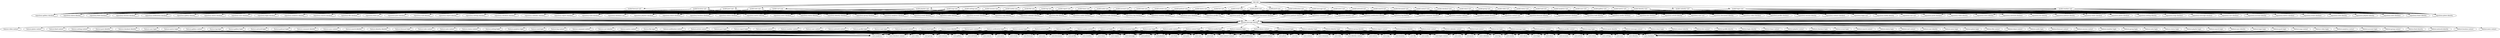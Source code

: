 digraph G { 
"feature:cart-contact" -> "core:profile";
"feature:cart-contact" -> "core:status";
"feature:cart-contact" -> "core:video";
"feature:cart-contact" -> "core:audio";
"feature:cart-contact" -> "core:news";
"feature:cart-contact" -> "core:identity-contact";
"feature:cart-contact" -> "core:file";
"feature:cart-contact" -> "core:note";
"feature:cart-contact" -> "core:gallery";
"feature:cart-contact" -> "core:log";
"feature:cart-contact" -> "core:event";
"feature:cart-contact" -> "core:contact-contact";
"feature:cart-contact" -> "core:checkout";
"feature:cart-contact" -> "core:media";
"feature:cart-contact" -> "core:metric";
"feature:cart-contact" -> "core:list";
"feature:cart-contact" -> "core:push";
"feature:cart-contact" -> "core:comment";
"feature:user-contact" -> "core:alarm";
"feature:user-contact" -> "core:contact-contact";
"feature:user-contact" -> "core:log";
"feature:user-contact" -> "core:contact";
"feature:user-contact" -> "core:sync";
"feature:user-contact" -> "core:task";
"feature:user-contact" -> "core:group";
"feature:user-contact" -> "core:audio";
"feature:user-contact" -> "core:login";
"feature:user-contact" -> "core:article";
"feature:user-contact" -> "core:playlist";
"feature:user-contact" -> "core:news";
"feature:user-contact" -> "core:push-contact";
"feature:user-contact" -> "core:gallery";
"feature:user-contact" -> "core:map";
"feature:user-contact" -> "core:weather";
"feature:user-contact" -> "core:identity-contact";
"feature:user-contact" -> "core:comment";
"feature:user-contact" -> "core:profile";
"feature:user-contact" -> "core:metric";
"feature:user-contact" -> "core:search";
"feature:user-contact" -> "core:message";
"feature:user-contact" -> "core:file";
"feature:user-contact" -> "core:timer";
"feature:user-contact" -> "core:photo";
"feature:user-contact" -> "core:video";
"feature:user-contact" -> "core:location";
"feature:user-contact" -> "core:post";
"feature:user-contact" -> "core:todo";
"feature:user-contact" -> "core:notification";
"feature:user-contact" -> "core:analytics";
"feature:user-contact" -> "core:feed";
"feature:profile-contact" -> "core:setting";
"feature:profile-contact" -> "core:status";
"feature:profile-contact" -> "core:group";
"feature:profile-contact" -> "core:file";
"feature:profile-contact" -> "core:photo";
"feature:profile-contact" -> "core:push";
"feature:profile-contact" -> "core:contact";
"feature:profile-contact" -> "core:podcast";
"feature:profile-contact" -> "core:task";
"feature:profile-contact" -> "core:feed";
"feature:profile-contact" -> "core:playlist";
"feature:profile-contact" -> "core:profile";
"feature:profile-contact" -> "core:weather";
"feature:profile-contact" -> "core:notification";
"feature:profile-contact" -> "core:log";
"feature:profile-contact" -> "core:list";
"feature:profile-contact" -> "core:comment";
"feature:profile-contact" -> "core:sync";
"feature:profile-contact" -> "core:metric";
"feature:profile-contact" -> "core:gallery";
"feature:profile-contact" -> "core:network";
"feature:profile-contact" -> "core:note";
"feature:profile-contact" -> "core:checkout";
"feature:profile-contact" -> "core:audio";
"feature:profile-contact" -> "core:calendar";
"feature:feed-contact" -> "core:network";
"feature:feed-contact" -> "core:post";
"feature:feed-contact" -> "core:checkout-contact";
"feature:comment-contact" -> "core:alarm";
"feature:comment-contact" -> "core:comment";
"feature:comment-contact" -> "core:event";
"feature:comment-contact" -> "core:checkout-contact";
"feature:comment-contact" -> "core:contact";
"feature:comment-contact" -> "core:analytics";
"feature:comment-contact" -> "core:push-contact";
"feature:comment-contact" -> "core:calendar";
"feature:comment-contact" -> "core:feed";
"feature:comment-contact" -> "core:identity-contact";
"feature:comment-contact" -> "core:weather";
"feature:comment-contact" -> "core:search";
"feature:comment-contact" -> "core:message";
"feature:comment-contact" -> "core:video";
"feature:comment-contact" -> "core:podcast";
"feature:comment-contact" -> "core:todo";
"feature:comment-contact" -> "core:article";
"feature:comment-contact" -> "core:timer";
"feature:comment-contact" -> "core:file";
"feature:comment-contact" -> "core:playlist";
"feature:comment-contact" -> "core:account";
"feature:post-contact" -> "core:event";
"feature:post-contact" -> "core:push-contact";
"feature:post-contact" -> "core:todo";
"feature:post-contact" -> "core:message";
"feature:post-contact" -> "core:task";
"feature:post-contact" -> "core:session";
"feature:post-contact" -> "core:alarm";
"feature:post-contact" -> "core:weather";
"feature:post-contact" -> "core:status";
"feature:post-contact" -> "core:note";
"feature:post-contact" -> "core:video";
"feature:post-contact" -> "core:checkout-contact";
"feature:post-contact" -> "core:identity-contact";
"feature:post-contact" -> "core:group";
"feature:post-contact" -> "core:podcast";
"feature:post-contact" -> "core:contact-contact";
"feature:post-contact" -> "core:post";
"feature:post-contact" -> "core:timer";
"feature:post-contact" -> "core:forecast";
"feature:post-contact" -> "core:identity";
"feature:post-contact" -> "core:account";
"feature:post-contact" -> "core:audio";
"feature:post-contact" -> "core:contact";
"feature:post-contact" -> "core:push";
"feature:post-contact" -> "core:user";
"feature:post-contact" -> "core:comment";
"feature:post-contact" -> "core:share";
"feature:post-contact" -> "core:cart";
"feature:post-contact" -> "core:sync";
"feature:post-contact" -> "core:document";
"feature:post-contact" -> "core:feed";
"feature:post-contact" -> "core:report";
"feature:post-contact" -> "core:location";
"feature:post-contact" -> "core:analytics";
"feature:post-contact" -> "core:metric";
"feature:post-contact" -> "core:login-contact";
"feature:post-contact" -> "core:photo";
"feature:post-contact" -> "core:list";
"feature:post-contact" -> "core:news";
"feature:post-contact" -> "core:gallery";
"feature:post-contact" -> "core:network";
"feature:post-contact" -> "core:file";
"feature:post-contact" -> "core:login";
"feature:post-contact" -> "core:notification";
"feature:post-contact" -> "core:profile";
"feature:post-contact" -> "core:playlist";
"feature:post-contact" -> "core:article";
"feature:post-contact" -> "core:setting";
"feature:post-contact" -> "core:map";
"feature:post-contact" -> "core:log";
"feature:post-contact" -> "core:search";
"feature:post-contact" -> "core:calendar";
"feature:search-contact" -> "core:contact";
"feature:search-contact" -> "core:checkout-contact";
"feature:search-contact" -> "core:contact-contact";
"feature:search-contact" -> "core:cart";
"feature:search-contact" -> "core:metric";
"feature:search-contact" -> "core:map";
"feature:search-contact" -> "core:weather";
"feature:search-contact" -> "core:account";
"feature:search-contact" -> "core:sync";
"feature:search-contact" -> "core:log";
"feature:search-contact" -> "core:status";
"feature:search-contact" -> "core:search";
"feature:search-contact" -> "core:location";
"feature:search-contact" -> "core:calendar";
"feature:search-contact" -> "core:task";
"feature:search-contact" -> "core:identity";
"feature:search-contact" -> "core:profile";
"feature:search-contact" -> "core:document";
"feature:search-contact" -> "core:push-contact";
"feature:search-contact" -> "core:file";
"feature:search-contact" -> "core:gallery";
"feature:search-contact" -> "core:checkout";
"feature:search-contact" -> "core:note";
"feature:search-contact" -> "core:login-contact";
"feature:search-contact" -> "core:feed";
"feature:search-contact" -> "core:podcast";
"feature:search-contact" -> "core:identity-contact";
"feature:search-contact" -> "core:alarm";
"feature:search-contact" -> "core:share";
"feature:search-contact" -> "core:playlist";
"feature:search-contact" -> "core:analytics";
"feature:search-contact" -> "core:media";
"feature:search-contact" -> "core:login";
"feature:search-contact" -> "core:photo";
"feature:location-contact" -> "core:alarm";
"feature:location-contact" -> "core:checkout";
"feature:location-contact" -> "core:comment";
"feature:location-contact" -> "core:identity";
"feature:network-contact" -> "core:network";
"feature:network-contact" -> "core:profile";
"feature:network-contact" -> "core:metric";
"feature:network-contact" -> "core:message";
"feature:network-contact" -> "core:checkout";
"feature:network-contact" -> "core:document";
"feature:network-contact" -> "core:contact-contact";
"feature:network-contact" -> "core:cart";
"feature:network-contact" -> "core:audio";
"feature:network-contact" -> "core:weather";
"feature:network-contact" -> "core:search";
"feature:network-contact" -> "core:forecast";
"feature:network-contact" -> "core:identity-contact";
"feature:network-contact" -> "core:news";
"feature:network-contact" -> "core:session";
"feature:network-contact" -> "core:login-contact";
"feature:network-contact" -> "core:push";
"feature:network-contact" -> "core:push-contact";
"feature:network-contact" -> "core:checkout-contact";
"feature:network-contact" -> "core:account";
"feature:network-contact" -> "core:share";
"feature:network-contact" -> "core:status";
"feature:network-contact" -> "core:note";
"feature:network-contact" -> "core:timer";
"feature:network-contact" -> "core:list";
"feature:network-contact" -> "core:feed";
"feature:network-contact" -> "core:task";
"feature:network-contact" -> "core:report";
"feature:network-contact" -> "core:playlist";
"feature:network-contact" -> "core:file";
"feature:sync-contact" -> "core:podcast";
"feature:sync-contact" -> "core:playlist";
"feature:sync-contact" -> "core:task";
"feature:sync-contact" -> "core:analytics";
"feature:sync-contact" -> "core:gallery";
"feature:sync-contact" -> "core:location";
"feature:sync-contact" -> "core:timer";
"feature:sync-contact" -> "core:alarm";
"feature:sync-contact" -> "core:group";
"feature:sync-contact" -> "core:photo";
"feature:sync-contact" -> "core:push";
"feature:sync-contact" -> "core:media";
"feature:sync-contact" -> "core:profile";
"feature:sync-contact" -> "core:session";
"feature:sync-contact" -> "core:comment";
"feature:sync-contact" -> "core:contact";
"feature:sync-contact" -> "core:report";
"feature:sync-contact" -> "core:identity-contact";
"feature:sync-contact" -> "core:forecast";
"feature:sync-contact" -> "core:network";
"feature:sync-contact" -> "core:news";
"feature:sync-contact" -> "core:article";
"feature:sync-contact" -> "core:list";
"feature:share-contact" -> "core:checkout";
"feature:share-contact" -> "core:identity-contact";
"feature:share-contact" -> "core:news";
"feature:share-contact" -> "core:task";
"feature:share-contact" -> "core:search";
"feature:share-contact" -> "core:document";
"feature:share-contact" -> "core:video";
"feature:share-contact" -> "core:group";
"feature:share-contact" -> "core:status";
"feature:share-contact" -> "core:log";
"feature:share-contact" -> "core:article";
"feature:share-contact" -> "core:account";
"feature:share-contact" -> "core:message";
"feature:share-contact" -> "core:sync";
"feature:share-contact" -> "core:location";
"feature:share-contact" -> "core:share";
"feature:share-contact" -> "core:media";
"feature:share-contact" -> "core:podcast";
"feature:share-contact" -> "core:gallery";
"feature:share-contact" -> "core:alarm";
"feature:share-contact" -> "core:file";
"feature:share-contact" -> "core:user";
"feature:share-contact" -> "core:login";
"feature:share-contact" -> "core:setting";
"feature:share-contact" -> "core:push-contact";
"feature:share-contact" -> "core:photo";
"feature:share-contact" -> "core:feed";
"feature:share-contact" -> "core:map";
"feature:group-contact" -> "core:push";
"feature:group-contact" -> "core:checkout";
"feature:group-contact" -> "core:audio";
"feature:group-contact" -> "core:article";
"feature:group-contact" -> "core:setting";
"feature:group-contact" -> "core:photo";
"feature:group-contact" -> "core:playlist";
"feature:group-contact" -> "core:event";
"feature:message-contact" -> "core:contact-contact";
"feature:message-contact" -> "core:playlist";
"feature:message-contact" -> "core:search";
"feature:message-contact" -> "core:contact";
"feature:message-contact" -> "core:push-contact";
"feature:message-contact" -> "core:status";
"feature:message-contact" -> "core:weather";
"feature:message-contact" -> "core:network";
"feature:message-contact" -> "core:checkout";
"feature:message-contact" -> "core:push";
"feature:message-contact" -> "core:message";
"feature:message-contact" -> "core:notification";
"feature:message-contact" -> "core:document";
"feature:message-contact" -> "core:file";
"feature:message-contact" -> "core:session";
"feature:message-contact" -> "core:log";
"feature:message-contact" -> "core:identity-contact";
"feature:message-contact" -> "core:podcast";
"feature:message-contact" -> "core:sync";
"feature:message-contact" -> "core:group";
"feature:message-contact" -> "core:event";
"feature:message-contact" -> "core:feed";
"feature:message-contact" -> "core:setting";
"feature:message-contact" -> "core:comment";
"feature:message-contact" -> "core:todo";
"feature:message-contact" -> "core:user";
"feature:message-contact" -> "core:video";
"feature:message-contact" -> "core:timer";
"feature:message-contact" -> "core:metric";
"feature:message-contact" -> "core:cart";
"feature:message-contact" -> "core:identity";
"feature:message-contact" -> "core:task";
"feature:message-contact" -> "core:alarm";
"feature:message-contact" -> "core:note";
"feature:message-contact" -> "core:account";
"feature:message-contact" -> "core:calendar";
"feature:message-contact" -> "core:media";
"feature:message-contact" -> "core:location";
"feature:message-contact" -> "core:list";
"feature:notification-contact" -> "core:photo";
"feature:notification-contact" -> "core:video";
"feature:notification-contact" -> "core:playlist";
"feature:notification-contact" -> "core:account";
"feature:notification-contact" -> "core:search";
"feature:notification-contact" -> "core:login-contact";
"feature:notification-contact" -> "core:podcast";
"feature:notification-contact" -> "core:media";
"feature:notification-contact" -> "core:note";
"feature:notification-contact" -> "core:identity-contact";
"feature:notification-contact" -> "core:status";
"feature:notification-contact" -> "core:checkout-contact";
"feature:notification-contact" -> "core:audio";
"feature:notification-contact" -> "core:comment";
"feature:notification-contact" -> "core:message";
"feature:notification-contact" -> "core:group";
"feature:notification-contact" -> "core:setting";
"feature:notification-contact" -> "core:cart";
"feature:notification-contact" -> "core:log";
"feature:notification-contact" -> "core:document";
"feature:notification-contact" -> "core:post";
"feature:notification-contact" -> "core:task";
"feature:notification-contact" -> "core:event";
"feature:notification-contact" -> "core:timer";
"feature:notification-contact" -> "core:network";
"feature:notification-contact" -> "core:location";
"feature:notification-contact" -> "core:session";
"feature:notification-contact" -> "core:report";
"feature:notification-contact" -> "core:calendar";
"feature:notification-contact" -> "core:contact-contact";
"feature:notification-contact" -> "core:profile";
"feature:setting-contact" -> "core:article";
"feature:setting-contact" -> "core:checkout-contact";
"feature:setting-contact" -> "core:file";
"feature:setting-contact" -> "core:analytics";
"feature:account-contact" -> "core:post";
"feature:account-contact" -> "core:status";
"feature:account-contact" -> "core:contact-contact";
"feature:account-contact" -> "core:setting";
"feature:account-contact" -> "core:sync";
"feature:account-contact" -> "core:playlist";
"feature:account-contact" -> "core:message";
"feature:account-contact" -> "core:weather";
"feature:account-contact" -> "core:group";
"feature:account-contact" -> "core:audio";
"feature:account-contact" -> "core:login";
"feature:account-contact" -> "core:podcast";
"feature:account-contact" -> "core:location";
"feature:account-contact" -> "core:video";
"feature:account-contact" -> "core:forecast";
"feature:account-contact" -> "core:share";
"feature:session-contact" -> "core:audio";
"feature:session-contact" -> "core:media";
"feature:session-contact" -> "core:setting";
"feature:session-contact" -> "core:file";
"feature:session-contact" -> "core:group";
"feature:session-contact" -> "core:push-contact";
"feature:session-contact" -> "core:login";
"feature:session-contact" -> "core:alarm";
"feature:session-contact" -> "core:contact-contact";
"feature:session-contact" -> "core:log";
"feature:session-contact" -> "core:share";
"feature:session-contact" -> "core:login-contact";
"feature:session-contact" -> "core:checkout";
"feature:session-contact" -> "core:feed";
"feature:session-contact" -> "core:report";
"feature:session-contact" -> "core:post";
"feature:session-contact" -> "core:contact";
"feature:session-contact" -> "core:playlist";
"feature:session-contact" -> "core:account";
"feature:session-contact" -> "core:calendar";
"feature:session-contact" -> "core:weather";
"feature:session-contact" -> "core:status";
"feature:session-contact" -> "core:gallery";
"feature:session-contact" -> "core:user";
"feature:session-contact" -> "core:podcast";
"feature:session-contact" -> "core:forecast";
"feature:session-contact" -> "core:identity-contact";
"feature:session-contact" -> "core:message";
"feature:session-contact" -> "core:metric";
"feature:session-contact" -> "core:task";
"feature:session-contact" -> "core:network";
"feature:session-contact" -> "core:map";
"feature:session-contact" -> "core:note";
"feature:session-contact" -> "core:photo";
"feature:session-contact" -> "core:push";
"feature:analytics-contact" -> "core:login";
"feature:analytics-contact" -> "core:push";
"feature:analytics-contact" -> "core:contact";
"feature:analytics-contact" -> "core:map";
"feature:report-contact" -> "core:search";
"feature:report-contact" -> "core:file";
"feature:report-contact" -> "core:group";
"feature:report-contact" -> "core:task";
"feature:report-contact" -> "core:post";
"feature:report-contact" -> "core:status";
"feature:report-contact" -> "core:list";
"feature:report-contact" -> "core:news";
"feature:report-contact" -> "core:account";
"feature:report-contact" -> "core:podcast";
"feature:report-contact" -> "core:login-contact";
"feature:report-contact" -> "core:user";
"feature:report-contact" -> "core:analytics";
"feature:report-contact" -> "core:map";
"feature:report-contact" -> "core:video";
"feature:report-contact" -> "core:push";
"feature:report-contact" -> "core:forecast";
"feature:report-contact" -> "core:gallery";
"feature:report-contact" -> "core:article";
"feature:report-contact" -> "core:alarm";
"feature:report-contact" -> "core:session";
"feature:report-contact" -> "core:identity";
"feature:report-contact" -> "core:calendar";
"feature:report-contact" -> "core:photo";
"feature:report-contact" -> "core:feed";
"feature:report-contact" -> "core:message";
"feature:report-contact" -> "core:setting";
"feature:report-contact" -> "core:profile";
"feature:report-contact" -> "core:note";
"feature:report-contact" -> "core:network";
"feature:report-contact" -> "core:document";
"feature:report-contact" -> "core:cart";
"feature:report-contact" -> "core:log";
"feature:report-contact" -> "core:metric";
"feature:report-contact" -> "core:share";
"feature:report-contact" -> "core:checkout";
"feature:report-contact" -> "core:checkout-contact";
"feature:report-contact" -> "core:location";
"feature:report-contact" -> "core:contact-contact";
"feature:report-contact" -> "core:playlist";
"feature:report-contact" -> "core:event";
"feature:report-contact" -> "core:contact";
"feature:report-contact" -> "core:timer";
"feature:report-contact" -> "core:todo";
"feature:report-contact" -> "core:media";
"feature:report-contact" -> "core:identity-contact";
"feature:log-contact" -> "core:login-contact";
"feature:log-contact" -> "core:profile";
"feature:log-contact" -> "core:comment";
"feature:log-contact" -> "core:gallery";
"feature:log-contact" -> "core:sync";
"feature:log-contact" -> "core:list";
"feature:log-contact" -> "core:login";
"feature:log-contact" -> "core:media";
"feature:log-contact" -> "core:audio";
"feature:log-contact" -> "core:message";
"feature:log-contact" -> "core:forecast";
"feature:log-contact" -> "core:search";
"feature:log-contact" -> "core:location";
"feature:log-contact" -> "core:status";
"feature:log-contact" -> "core:checkout";
"feature:log-contact" -> "core:checkout-contact";
"feature:log-contact" -> "core:weather";
"feature:log-contact" -> "core:group";
"feature:log-contact" -> "core:task";
"feature:log-contact" -> "core:contact-contact";
"feature:log-contact" -> "core:event";
"feature:status-contact" -> "core:video";
"feature:status-contact" -> "core:news";
"feature:status-contact" -> "core:analytics";
"feature:status-contact" -> "core:audio";
"feature:status-contact" -> "core:task";
"feature:status-contact" -> "core:profile";
"feature:status-contact" -> "core:media";
"feature:status-contact" -> "core:timer";
"feature:status-contact" -> "core:group";
"feature:status-contact" -> "core:alarm";
"feature:status-contact" -> "core:sync";
"feature:status-contact" -> "core:cart";
"feature:status-contact" -> "core:share";
"feature:status-contact" -> "core:list";
"feature:status-contact" -> "core:post";
"feature:status-contact" -> "core:push-contact";
"feature:status-contact" -> "core:note";
"feature:status-contact" -> "core:photo";
"feature:status-contact" -> "core:playlist";
"feature:status-contact" -> "core:document";
"feature:metric-contact" -> "core:video";
"feature:metric-contact" -> "core:push";
"feature:metric-contact" -> "core:podcast";
"feature:metric-contact" -> "core:profile";
"feature:metric-contact" -> "core:notification";
"feature:metric-contact" -> "core:forecast";
"feature:metric-contact" -> "core:sync";
"feature:metric-contact" -> "core:setting";
"feature:metric-contact" -> "core:map";
"feature:metric-contact" -> "core:push-contact";
"feature:metric-contact" -> "core:session";
"feature:metric-contact" -> "core:post";
"feature:metric-contact" -> "core:note";
"feature:metric-contact" -> "core:weather";
"feature:metric-contact" -> "core:status";
"feature:metric-contact" -> "core:calendar";
"feature:metric-contact" -> "core:log";
"feature:metric-contact" -> "core:article";
"feature:metric-contact" -> "core:contact";
"feature:metric-contact" -> "core:group";
"feature:metric-contact" -> "core:feed";
"feature:metric-contact" -> "core:photo";
"feature:metric-contact" -> "core:message";
"feature:metric-contact" -> "core:gallery";
"feature:metric-contact" -> "core:identity-contact";
"feature:metric-contact" -> "core:analytics";
"feature:metric-contact" -> "core:identity";
"feature:metric-contact" -> "core:timer";
"feature:metric-contact" -> "core:search";
"feature:task-contact" -> "core:podcast";
"feature:task-contact" -> "core:analytics";
"feature:task-contact" -> "core:feed";
"feature:task-contact" -> "core:user";
"feature:task-contact" -> "core:push";
"feature:task-contact" -> "core:video";
"feature:task-contact" -> "core:share";
"feature:task-contact" -> "core:status";
"feature:task-contact" -> "core:article";
"feature:task-contact" -> "core:event";
"feature:task-contact" -> "core:task";
"feature:task-contact" -> "core:news";
"feature:task-contact" -> "core:location";
"feature:task-contact" -> "core:list";
"feature:task-contact" -> "core:login";
"feature:task-contact" -> "core:weather";
"feature:task-contact" -> "core:push-contact";
"feature:task-contact" -> "core:contact";
"feature:calendar-contact" -> "core:alarm";
"feature:calendar-contact" -> "core:todo";
"feature:calendar-contact" -> "core:checkout-contact";
"feature:calendar-contact" -> "core:user";
"feature:calendar-contact" -> "core:timer";
"feature:calendar-contact" -> "core:photo";
"feature:calendar-contact" -> "core:feed";
"feature:calendar-contact" -> "core:task";
"feature:calendar-contact" -> "core:profile";
"feature:calendar-contact" -> "core:contact-contact";
"feature:calendar-contact" -> "core:push-contact";
"feature:calendar-contact" -> "core:setting";
"feature:calendar-contact" -> "core:list";
"feature:calendar-contact" -> "core:share";
"feature:calendar-contact" -> "core:media";
"feature:calendar-contact" -> "core:article";
"feature:calendar-contact" -> "core:identity-contact";
"feature:calendar-contact" -> "core:weather";
"feature:calendar-contact" -> "core:cart";
"feature:calendar-contact" -> "core:map";
"feature:calendar-contact" -> "core:message";
"feature:calendar-contact" -> "core:status";
"feature:calendar-contact" -> "core:document";
"feature:calendar-contact" -> "core:push";
"feature:calendar-contact" -> "core:login";
"feature:calendar-contact" -> "core:group";
"feature:calendar-contact" -> "core:forecast";
"feature:calendar-contact" -> "core:metric";
"feature:calendar-contact" -> "core:event";
"feature:calendar-contact" -> "core:identity";
"feature:calendar-contact" -> "core:session";
"feature:calendar-contact" -> "core:video";
"feature:calendar-contact" -> "core:calendar";
"feature:calendar-contact" -> "core:comment";
"feature:calendar-contact" -> "core:search";
"feature:calendar-contact" -> "core:checkout";
"feature:calendar-contact" -> "core:account";
"feature:calendar-contact" -> "core:audio";
"feature:calendar-contact" -> "core:network";
"feature:calendar-contact" -> "core:sync";
"feature:calendar-contact" -> "core:note";
"feature:calendar-contact" -> "core:notification";
"feature:calendar-contact" -> "core:analytics";
"feature:event-contact" -> "core:log";
"feature:event-contact" -> "core:weather";
"feature:event-contact" -> "core:message";
"feature:event-contact" -> "core:timer";
"feature:event-contact" -> "core:share";
"feature:event-contact" -> "core:document";
"feature:event-contact" -> "core:list";
"feature:event-contact" -> "core:sync";
"feature:event-contact" -> "core:playlist";
"feature:event-contact" -> "core:push-contact";
"feature:event-contact" -> "core:todo";
"feature:event-contact" -> "core:metric";
"feature:event-contact" -> "core:media";
"feature:event-contact" -> "core:calendar";
"feature:event-contact" -> "core:file";
"feature:event-contact" -> "core:profile";
"feature:event-contact" -> "core:network";
"feature:event-contact" -> "core:identity-contact";
"feature:event-contact" -> "core:map";
"feature:event-contact" -> "core:task";
"feature:event-contact" -> "core:podcast";
"feature:event-contact" -> "core:note";
"feature:event-contact" -> "core:event";
"feature:event-contact" -> "core:login";
"feature:event-contact" -> "core:session";
"feature:event-contact" -> "core:checkout";
"feature:event-contact" -> "core:checkout-contact";
"feature:event-contact" -> "core:account";
"feature:event-contact" -> "core:location";
"feature:event-contact" -> "core:contact-contact";
"feature:event-contact" -> "core:search";
"feature:event-contact" -> "core:setting";
"feature:event-contact" -> "core:forecast";
"feature:event-contact" -> "core:analytics";
"feature:event-contact" -> "core:comment";
"feature:event-contact" -> "core:status";
"feature:event-contact" -> "core:article";
"feature:event-contact" -> "core:alarm";
"feature:event-contact" -> "core:identity";
"feature:event-contact" -> "core:contact";
"feature:event-contact" -> "core:push";
"feature:event-contact" -> "core:post";
"feature:event-contact" -> "core:news";
"feature:event-contact" -> "core:cart";
"feature:event-contact" -> "core:video";
"feature:alarm-contact" -> "core:weather";
"feature:alarm-contact" -> "core:setting";
"feature:alarm-contact" -> "core:push";
"feature:alarm-contact" -> "core:login-contact";
"feature:alarm-contact" -> "core:comment";
"feature:alarm-contact" -> "core:playlist";
"feature:alarm-contact" -> "core:note";
"feature:alarm-contact" -> "core:podcast";
"feature:alarm-contact" -> "core:share";
"feature:alarm-contact" -> "core:map";
"feature:alarm-contact" -> "core:user";
"feature:alarm-contact" -> "core:audio";
"feature:alarm-contact" -> "core:document";
"feature:alarm-contact" -> "core:notification";
"feature:alarm-contact" -> "core:status";
"feature:alarm-contact" -> "core:identity-contact";
"feature:alarm-contact" -> "core:timer";
"feature:alarm-contact" -> "core:group";
"feature:alarm-contact" -> "core:photo";
"feature:alarm-contact" -> "core:calendar";
"feature:alarm-contact" -> "core:contact-contact";
"feature:alarm-contact" -> "core:search";
"feature:alarm-contact" -> "core:account";
"feature:alarm-contact" -> "core:article";
"feature:alarm-contact" -> "core:cart";
"feature:alarm-contact" -> "core:video";
"feature:alarm-contact" -> "core:checkout-contact";
"feature:alarm-contact" -> "core:login";
"feature:alarm-contact" -> "core:session";
"feature:alarm-contact" -> "core:task";
"feature:alarm-contact" -> "core:message";
"feature:alarm-contact" -> "core:todo";
"feature:alarm-contact" -> "core:post";
"feature:alarm-contact" -> "core:analytics";
"feature:alarm-contact" -> "core:contact";
"feature:alarm-contact" -> "core:metric";
"feature:alarm-contact" -> "core:feed";
"feature:alarm-contact" -> "core:log";
"feature:alarm-contact" -> "core:forecast";
"feature:alarm-contact" -> "core:list";
"feature:alarm-contact" -> "core:news";
"feature:timer-contact" -> "core:account";
"feature:timer-contact" -> "core:article";
"feature:timer-contact" -> "core:calendar";
"feature:timer-contact" -> "core:post";
"feature:timer-contact" -> "core:contact";
"feature:timer-contact" -> "core:user";
"feature:timer-contact" -> "core:list";
"feature:timer-contact" -> "core:log";
"feature:timer-contact" -> "core:notification";
"feature:timer-contact" -> "core:push-contact";
"feature:timer-contact" -> "core:status";
"feature:timer-contact" -> "core:feed";
"feature:timer-contact" -> "core:note";
"feature:timer-contact" -> "core:podcast";
"feature:timer-contact" -> "core:document";
"feature:timer-contact" -> "core:map";
"feature:timer-contact" -> "core:network";
"feature:timer-contact" -> "core:analytics";
"feature:timer-contact" -> "core:login";
"feature:timer-contact" -> "core:identity";
"feature:timer-contact" -> "core:push";
"feature:timer-contact" -> "core:checkout-contact";
"feature:timer-contact" -> "core:task";
"feature:timer-contact" -> "core:search";
"feature:timer-contact" -> "core:forecast";
"feature:timer-contact" -> "core:profile";
"feature:timer-contact" -> "core:location";
"feature:file-contact" -> "core:document";
"feature:file-contact" -> "core:user";
"feature:file-contact" -> "core:event";
"feature:file-contact" -> "core:news";
"feature:file-contact" -> "core:map";
"feature:file-contact" -> "core:status";
"feature:file-contact" -> "core:location";
"feature:file-contact" -> "core:media";
"feature:file-contact" -> "core:message";
"feature:file-contact" -> "core:forecast";
"feature:file-contact" -> "core:todo";
"feature:file-contact" -> "core:article";
"feature:file-contact" -> "core:search";
"feature:file-contact" -> "core:checkout";
"feature:file-contact" -> "core:push-contact";
"feature:file-contact" -> "core:note";
"feature:document-contact" -> "core:media";
"feature:document-contact" -> "core:push";
"feature:document-contact" -> "core:map";
"feature:document-contact" -> "core:task";
"feature:document-contact" -> "core:list";
"feature:document-contact" -> "core:todo";
"feature:document-contact" -> "core:metric";
"feature:document-contact" -> "core:login-contact";
"feature:document-contact" -> "core:search";
"feature:document-contact" -> "core:file";
"feature:document-contact" -> "core:profile";
"feature:document-contact" -> "core:group";
"feature:document-contact" -> "core:status";
"feature:document-contact" -> "core:identity-contact";
"feature:document-contact" -> "core:photo";
"feature:document-contact" -> "core:note";
"feature:document-contact" -> "core:post";
"feature:document-contact" -> "core:gallery";
"feature:document-contact" -> "core:message";
"feature:document-contact" -> "core:push-contact";
"feature:document-contact" -> "core:event";
"feature:document-contact" -> "core:feed";
"feature:document-contact" -> "core:video";
"feature:document-contact" -> "core:identity";
"feature:document-contact" -> "core:analytics";
"feature:note-contact" -> "core:contact-contact";
"feature:note-contact" -> "core:location";
"feature:note-contact" -> "core:comment";
"feature:note-contact" -> "core:map";
"feature:note-contact" -> "core:checkout-contact";
"feature:note-contact" -> "core:feed";
"feature:note-contact" -> "core:status";
"feature:note-contact" -> "core:post";
"feature:note-contact" -> "core:playlist";
"feature:note-contact" -> "core:sync";
"feature:note-contact" -> "core:calendar";
"feature:note-contact" -> "core:list";
"feature:note-contact" -> "core:task";
"feature:note-contact" -> "core:analytics";
"feature:note-contact" -> "core:group";
"feature:note-contact" -> "core:event";
"feature:note-contact" -> "core:search";
"feature:note-contact" -> "core:session";
"feature:note-contact" -> "core:push-contact";
"feature:note-contact" -> "core:file";
"feature:note-contact" -> "core:log";
"feature:todo-contact" -> "core:group";
"feature:todo-contact" -> "core:calendar";
"feature:todo-contact" -> "core:note";
"feature:todo-contact" -> "core:profile";
"feature:todo-contact" -> "core:article";
"feature:todo-contact" -> "core:photo";
"feature:todo-contact" -> "core:feed";
"feature:todo-contact" -> "core:search";
"feature:todo-contact" -> "core:file";
"feature:todo-contact" -> "core:metric";
"feature:todo-contact" -> "core:analytics";
"feature:todo-contact" -> "core:gallery";
"feature:todo-contact" -> "core:push-contact";
"feature:todo-contact" -> "core:document";
"feature:todo-contact" -> "core:sync";
"feature:todo-contact" -> "core:identity-contact";
"feature:todo-contact" -> "core:todo";
"feature:todo-contact" -> "core:report";
"feature:todo-contact" -> "core:weather";
"feature:todo-contact" -> "core:audio";
"feature:todo-contact" -> "core:session";
"feature:todo-contact" -> "core:video";
"feature:todo-contact" -> "core:push";
"feature:todo-contact" -> "core:podcast";
"feature:todo-contact" -> "core:event";
"feature:todo-contact" -> "core:notification";
"feature:todo-contact" -> "core:cart";
"feature:todo-contact" -> "core:forecast";
"feature:todo-contact" -> "core:identity";
"feature:todo-contact" -> "core:network";
"feature:todo-contact" -> "core:news";
"feature:todo-contact" -> "core:contact-contact";
"feature:todo-contact" -> "core:log";
"feature:todo-contact" -> "core:playlist";
"feature:todo-contact" -> "core:task";
"feature:todo-contact" -> "core:location";
"feature:list-contact" -> "core:timer";
"feature:list-contact" -> "core:checkout";
"feature:list-contact" -> "core:report";
"feature:list-contact" -> "core:notification";
"feature:list-contact" -> "core:todo";
"feature:list-contact" -> "core:file";
"feature:list-contact" -> "core:network";
"feature:list-contact" -> "core:note";
"feature:list-contact" -> "core:profile";
"feature:list-contact" -> "core:metric";
"feature:list-contact" -> "core:map";
"feature:list-contact" -> "core:login-contact";
"feature:list-contact" -> "core:podcast";
"feature:list-contact" -> "core:status";
"feature:list-contact" -> "core:group";
"feature:list-contact" -> "core:weather";
"feature:list-contact" -> "core:news";
"feature:list-contact" -> "core:playlist";
"feature:list-contact" -> "core:media";
"feature:list-contact" -> "core:contact";
"feature:list-contact" -> "core:post";
"feature:list-contact" -> "core:task";
"feature:list-contact" -> "core:audio";
"feature:list-contact" -> "core:setting";
"feature:list-contact" -> "core:cart";
"feature:list-contact" -> "core:checkout-contact";
"feature:list-contact" -> "core:account";
"feature:list-contact" -> "core:user";
"feature:list-contact" -> "core:list";
"feature:list-contact" -> "core:push";
"feature:list-contact" -> "core:share";
"feature:list-contact" -> "core:calendar";
"feature:list-contact" -> "core:gallery";
"feature:list-contact" -> "core:search";
"feature:list-contact" -> "core:event";
"feature:list-contact" -> "core:login";
"feature:list-contact" -> "core:feed";
"feature:list-contact" -> "core:article";
"feature:list-contact" -> "core:alarm";
"feature:list-contact" -> "core:identity";
"feature:list-contact" -> "core:push-contact";
"feature:list-contact" -> "core:message";
"feature:list-contact" -> "core:contact-contact";
"feature:list-contact" -> "core:comment";
"feature:list-contact" -> "core:identity-contact";
"feature:list-contact" -> "core:forecast";
"feature:list-contact" -> "core:photo";
"feature:map-contact" -> "core:identity";
"feature:map-contact" -> "core:push-contact";
"feature:map-contact" -> "core:photo";
"feature:map-contact" -> "core:media";
"feature:map-contact" -> "core:checkout-contact";
"feature:map-contact" -> "core:status";
"feature:weather-contact" -> "core:metric";
"feature:weather-contact" -> "core:task";
"feature:weather-contact" -> "core:message";
"feature:weather-contact" -> "core:contact-contact";
"feature:weather-contact" -> "core:weather";
"feature:weather-contact" -> "core:checkout";
"feature:weather-contact" -> "core:search";
"feature:forecast-contact" -> "core:push";
"feature:forecast-contact" -> "core:task";
"feature:forecast-contact" -> "core:session";
"feature:forecast-contact" -> "core:list";
"feature:forecast-contact" -> "core:login-contact";
"feature:forecast-contact" -> "core:contact";
"feature:forecast-contact" -> "core:group";
"feature:forecast-contact" -> "core:search";
"feature:forecast-contact" -> "core:checkout";
"feature:forecast-contact" -> "core:setting";
"feature:forecast-contact" -> "core:calendar";
"feature:forecast-contact" -> "core:identity-contact";
"feature:forecast-contact" -> "core:map";
"feature:forecast-contact" -> "core:account";
"feature:forecast-contact" -> "core:network";
"feature:forecast-contact" -> "core:user";
"feature:forecast-contact" -> "core:forecast";
"feature:forecast-contact" -> "core:metric";
"feature:forecast-contact" -> "core:push-contact";
"feature:forecast-contact" -> "core:post";
"feature:forecast-contact" -> "core:document";
"feature:forecast-contact" -> "core:status";
"feature:forecast-contact" -> "core:location";
"feature:forecast-contact" -> "core:article";
"feature:forecast-contact" -> "core:login";
"feature:forecast-contact" -> "core:note";
"feature:forecast-contact" -> "core:audio";
"feature:forecast-contact" -> "core:file";
"feature:forecast-contact" -> "core:podcast";
"feature:forecast-contact" -> "core:cart";
"feature:news-contact" -> "core:checkout";
"feature:article-contact" -> "core:file";
"feature:article-contact" -> "core:status";
"feature:article-contact" -> "core:feed";
"feature:article-contact" -> "core:weather";
"feature:article-contact" -> "core:list";
"feature:article-contact" -> "core:task";
"feature:article-contact" -> "core:analytics";
"feature:article-contact" -> "core:identity-contact";
"feature:article-contact" -> "core:session";
"feature:article-contact" -> "core:cart";
"feature:article-contact" -> "core:event";
"feature:article-contact" -> "core:forecast";
"feature:article-contact" -> "core:media";
"feature:article-contact" -> "core:notification";
"feature:article-contact" -> "core:note";
"feature:article-contact" -> "core:map";
"feature:article-contact" -> "core:profile";
"feature:article-contact" -> "core:report";
"feature:article-contact" -> "core:checkout";
"feature:article-contact" -> "core:timer";
"feature:article-contact" -> "core:video";
"feature:article-contact" -> "core:article";
"feature:article-contact" -> "core:network";
"feature:article-contact" -> "core:contact";
"feature:article-contact" -> "core:document";
"feature:article-contact" -> "core:contact-contact";
"feature:article-contact" -> "core:calendar";
"feature:article-contact" -> "core:comment";
"feature:podcast-contact" -> "core:user";
"feature:podcast-contact" -> "core:file";
"feature:podcast-contact" -> "core:search";
"feature:podcast-contact" -> "core:comment";
"feature:podcast-contact" -> "core:session";
"feature:podcast-contact" -> "core:account";
"feature:podcast-contact" -> "core:setting";
"feature:podcast-contact" -> "core:article";
"feature:podcast-contact" -> "core:audio";
"feature:podcast-contact" -> "core:forecast";
"feature:podcast-contact" -> "core:sync";
"feature:podcast-contact" -> "core:location";
"feature:podcast-contact" -> "core:list";
"feature:podcast-contact" -> "core:playlist";
"feature:podcast-contact" -> "core:profile";
"feature:podcast-contact" -> "core:message";
"feature:podcast-contact" -> "core:network";
"feature:podcast-contact" -> "core:analytics";
"feature:podcast-contact" -> "core:group";
"feature:podcast-contact" -> "core:login-contact";
"feature:podcast-contact" -> "core:status";
"feature:podcast-contact" -> "core:news";
"feature:podcast-contact" -> "core:log";
"feature:podcast-contact" -> "core:calendar";
"feature:podcast-contact" -> "core:gallery";
"feature:podcast-contact" -> "core:feed";
"feature:podcast-contact" -> "core:podcast";
"feature:podcast-contact" -> "core:checkout";
"feature:podcast-contact" -> "core:weather";
"feature:podcast-contact" -> "core:note";
"feature:podcast-contact" -> "core:identity";
"feature:podcast-contact" -> "core:checkout-contact";
"feature:podcast-contact" -> "core:document";
"feature:podcast-contact" -> "core:media";
"feature:podcast-contact" -> "core:identity-contact";
"feature:podcast-contact" -> "core:todo";
"feature:podcast-contact" -> "core:contact";
"feature:podcast-contact" -> "core:login";
"feature:podcast-contact" -> "core:map";
"feature:podcast-contact" -> "core:push-contact";
"feature:podcast-contact" -> "core:video";
"feature:podcast-contact" -> "core:share";
"feature:podcast-contact" -> "core:alarm";
"feature:video-contact" -> "core:analytics";
"feature:photo-contact" -> "core:event";
"feature:photo-contact" -> "core:checkout-contact";
"feature:gallery-contact" -> "core:video";
"feature:gallery-contact" -> "core:log";
"feature:gallery-contact" -> "core:push-contact";
"feature:gallery-contact" -> "core:network";
"feature:gallery-contact" -> "core:news";
"feature:gallery-contact" -> "core:photo";
"feature:gallery-contact" -> "core:cart";
"feature:gallery-contact" -> "core:playlist";
"feature:gallery-contact" -> "core:document";
"feature:gallery-contact" -> "core:list";
"feature:gallery-contact" -> "core:checkout-contact";
"feature:gallery-contact" -> "core:gallery";
"feature:gallery-contact" -> "core:analytics";
"feature:gallery-contact" -> "core:alarm";
"feature:gallery-contact" -> "core:search";
"feature:gallery-contact" -> "core:contact";
"feature:gallery-contact" -> "core:session";
"feature:gallery-contact" -> "core:location";
"feature:gallery-contact" -> "core:file";
"feature:gallery-contact" -> "core:audio";
"feature:gallery-contact" -> "core:group";
"feature:gallery-contact" -> "core:event";
"feature:media-contact" -> "core:post";
"feature:media-contact" -> "core:photo";
"feature:media-contact" -> "core:group";
"feature:media-contact" -> "core:report";
"feature:media-contact" -> "core:forecast";
"feature:media-contact" -> "core:notification";
"feature:media-contact" -> "core:sync";
"feature:media-contact" -> "core:checkout-contact";
"feature:media-contact" -> "core:video";
"feature:media-contact" -> "core:location";
"feature:media-contact" -> "core:identity";
"feature:media-contact" -> "core:contact";
"feature:media-contact" -> "core:analytics";
"feature:media-contact" -> "core:weather";
"feature:media-contact" -> "core:session";
"feature:media-contact" -> "core:login-contact";
"feature:media-contact" -> "core:audio";
"feature:media-contact" -> "core:feed";
"feature:media-contact" -> "core:todo";
"feature:media-contact" -> "core:profile";
"feature:media-contact" -> "core:calendar";
"feature:media-contact" -> "core:note";
"feature:media-contact" -> "core:map";
"feature:media-contact" -> "core:metric";
"feature:media-contact" -> "core:event";
"feature:media-contact" -> "core:account";
"feature:media-contact" -> "core:media";
"feature:media-contact" -> "core:share";
"feature:media-contact" -> "core:playlist";
"feature:media-contact" -> "core:contact-contact";
"feature:media-contact" -> "core:message";
"feature:media-contact" -> "core:article";
"feature:media-contact" -> "core:status";
"feature:media-contact" -> "core:task";
"feature:media-contact" -> "core:push-contact";
"feature:media-contact" -> "core:user";
"feature:media-contact" -> "core:gallery";
"feature:media-contact" -> "core:comment";
"feature:media-contact" -> "core:checkout";
"feature:media-contact" -> "core:setting";
"feature:media-contact" -> "core:timer";
"feature:media-contact" -> "core:cart";
"feature:media-contact" -> "core:news";
"feature:media-contact" -> "core:network";
"feature:media-contact" -> "core:identity-contact";
"feature:media-contact" -> "core:podcast";
"feature:media-contact" -> "core:file";
"feature:media-contact" -> "core:document";
"feature:media-contact" -> "core:search";
"feature:media-contact" -> "core:login";
"feature:media-contact" -> "core:alarm";
"feature:media-contact" -> "core:list";
"feature:audio-contact" -> "core:photo";
"feature:audio-contact" -> "core:account";
"feature:audio-contact" -> "core:map";
"feature:audio-contact" -> "core:feed";
"feature:audio-contact" -> "core:document";
"feature:audio-contact" -> "core:notification";
"feature:audio-contact" -> "core:sync";
"feature:audio-contact" -> "core:playlist";
"feature:audio-contact" -> "core:news";
"feature:audio-contact" -> "core:todo";
"feature:audio-contact" -> "core:group";
"feature:audio-contact" -> "core:search";
"feature:audio-contact" -> "core:list";
"feature:audio-contact" -> "core:user";
"feature:audio-contact" -> "core:status";
"feature:audio-contact" -> "core:contact";
"feature:audio-contact" -> "core:profile";
"feature:audio-contact" -> "core:login-contact";
"feature:audio-contact" -> "core:task";
"feature:audio-contact" -> "core:post";
"feature:audio-contact" -> "core:note";
"feature:audio-contact" -> "core:location";
"feature:audio-contact" -> "core:contact-contact";
"feature:audio-contact" -> "core:audio";
"feature:audio-contact" -> "core:push";
"feature:audio-contact" -> "core:checkout-contact";
"feature:audio-contact" -> "core:metric";
"feature:audio-contact" -> "core:forecast";
"feature:audio-contact" -> "core:cart";
"feature:audio-contact" -> "core:alarm";
"feature:audio-contact" -> "core:media";
"feature:audio-contact" -> "core:event";
"feature:audio-contact" -> "core:comment";
"feature:audio-contact" -> "core:checkout";
"feature:audio-contact" -> "core:analytics";
"feature:audio-contact" -> "core:share";
"feature:audio-contact" -> "core:report";
"feature:audio-contact" -> "core:gallery";
"feature:audio-contact" -> "core:podcast";
"feature:audio-contact" -> "core:log";
"feature:audio-contact" -> "core:push-contact";
"feature:playlist-contact" -> "core:checkout";
"feature:playlist-contact" -> "core:push";
"feature:playlist-contact" -> "core:search";
"feature:playlist-contact" -> "core:push-contact";
"feature:playlist-contact" -> "core:video";
"feature:playlist-contact" -> "core:login";
"feature:playlist-contact" -> "core:user";
"feature:playlist-contact" -> "core:group";
"feature:playlist-contact" -> "core:session";
"feature:playlist-contact" -> "core:map";
"feature:playlist-contact" -> "core:media";
"feature:playlist-contact" -> "core:podcast";
"feature:playlist-contact" -> "core:document";
"feature:playlist-contact" -> "core:identity-contact";
"feature:playlist-contact" -> "core:contact";
"feature:playlist-contact" -> "core:share";
"feature:playlist-contact" -> "core:location";
"feature:playlist-contact" -> "core:forecast";
"feature:playlist-contact" -> "core:login-contact";
"feature:playlist-contact" -> "core:message";
"feature:playlist-contact" -> "core:todo";
"feature:playlist-contact" -> "core:profile";
"feature:playlist-contact" -> "core:sync";
"feature:playlist-contact" -> "core:setting";
"feature:playlist-contact" -> "core:event";
"feature:playlist-contact" -> "core:article";
"feature:playlist-contact" -> "core:comment";
"feature:playlist-contact" -> "core:alarm";
"feature:playlist-contact" -> "core:audio";
"feature:playlist-contact" -> "core:timer";
"feature:playlist-contact" -> "core:identity";
"feature:playlist-contact" -> "core:log";
"feature:playlist-contact" -> "core:contact-contact";
"feature:playlist-contact" -> "core:metric";
"feature:playlist-contact" -> "core:weather";
"feature:push-login" -> "core:push";
"feature:push-login" -> "core:account";
"feature:push-login" -> "core:identity-contact";
"feature:push-login" -> "core:post";
"feature:push-login" -> "core:push-contact";
"feature:push-login" -> "core:search";
"feature:push-login" -> "core:identity";
"feature:push-login" -> "core:note";
"feature:push-login" -> "core:timer";
"feature:push-login" -> "core:alarm";
"feature:push-login" -> "core:playlist";
"feature:push-login" -> "core:media";
"feature:push-login" -> "core:calendar";
"feature:push-login" -> "core:checkout";
"feature:push-login" -> "core:login";
"feature:push-login" -> "core:log";
"feature:push-login" -> "core:feed";
"feature:push-login" -> "core:metric";
"feature:push-login" -> "core:event";
"feature:push-login" -> "core:audio";
"feature:push-login" -> "core:article";
"feature:contact-login" -> "core:sync";
"feature:contact-login" -> "core:metric";
"feature:contact-login" -> "core:todo";
"feature:contact-login" -> "core:location";
"feature:contact-login" -> "core:file";
"feature:contact-login" -> "core:user";
"feature:contact-login" -> "core:article";
"feature:contact-login" -> "core:login";
"feature:contact-login" -> "core:calendar";
"feature:contact-login" -> "core:network";
"feature:contact-login" -> "core:login-contact";
"feature:contact-login" -> "core:identity-contact";
"feature:contact-login" -> "core:forecast";
"feature:contact-login" -> "core:task";
"feature:contact-login" -> "core:document";
"feature:contact-login" -> "core:weather";
"feature:contact-login" -> "core:playlist";
"feature:contact-login" -> "core:checkout";
"feature:contact-login" -> "core:setting";
"feature:contact-login" -> "core:note";
"feature:contact-login" -> "core:group";
"feature:contact-login" -> "core:report";
"feature:contact-login" -> "core:map";
"feature:contact-login" -> "core:push";
"feature:contact-login" -> "core:identity";
"feature:contact-login" -> "core:search";
"feature:contact-login" -> "core:account";
"feature:contact-login" -> "core:message";
"feature:contact-login" -> "core:contact-contact";
"feature:contact-login" -> "core:comment";
"feature:contact-login" -> "core:contact";
"feature:contact-login" -> "core:log";
"feature:contact-login" -> "core:notification";
"feature:contact-login" -> "core:alarm";
"feature:contact-login" -> "core:video";
"feature:contact-login" -> "core:event";
"feature:contact-login" -> "core:session";
"feature:contact-login" -> "core:push-contact";
"feature:contact-login" -> "core:checkout-contact";
"feature:contact-login" -> "core:feed";
"feature:contact-login" -> "core:cart";
"feature:contact-login" -> "core:news";
"feature:contact-login" -> "core:post";
"feature:contact-login" -> "core:media";
"feature:contact-login" -> "core:photo";
"feature:contact-login" -> "core:list";
"feature:contact-login" -> "core:podcast";
"feature:contact-login" -> "core:gallery";
"feature:contact-login" -> "core:timer";
"feature:contact-login" -> "core:profile";
"feature:contact-login" -> "core:audio";
"feature:login-login" -> "core:comment";
"feature:login-login" -> "core:article";
"feature:login-login" -> "core:checkout";
"feature:login-login" -> "core:setting";
"feature:login-login" -> "core:todo";
"feature:login-login" -> "core:task";
"feature:login-login" -> "core:network";
"feature:login-login" -> "core:push-contact";
"feature:login-login" -> "core:file";
"feature:identity-login" -> "core:network";
"feature:identity-login" -> "core:calendar";
"feature:identity-login" -> "core:identity-contact";
"feature:identity-login" -> "core:timer";
"feature:identity-login" -> "core:list";
"feature:identity-login" -> "core:search";
"feature:identity-login" -> "core:login-contact";
"feature:identity-login" -> "core:user";
"feature:identity-login" -> "core:file";
"feature:identity-login" -> "core:cart";
"feature:identity-login" -> "core:document";
"feature:identity-login" -> "core:todo";
"feature:identity-login" -> "core:event";
"feature:identity-login" -> "core:map";
"feature:identity-login" -> "core:audio";
"feature:identity-login" -> "core:forecast";
"feature:identity-login" -> "core:setting";
"feature:identity-login" -> "core:status";
"feature:identity-login" -> "core:identity";
"feature:identity-login" -> "core:photo";
"feature:identity-login" -> "core:profile";
"feature:identity-login" -> "core:location";
"feature:identity-login" -> "core:log";
"feature:identity-login" -> "core:note";
"feature:identity-login" -> "core:podcast";
"feature:identity-login" -> "core:metric";
"feature:identity-login" -> "core:news";
"feature:identity-login" -> "core:sync";
"feature:identity-login" -> "core:share";
"feature:identity-login" -> "core:checkout-contact";
"feature:identity-login" -> "core:message";
"feature:identity-login" -> "core:group";
"feature:identity-login" -> "core:task";
"feature:identity-login" -> "core:session";
"feature:identity-login" -> "core:analytics";
"feature:identity-login" -> "core:media";
"feature:identity-login" -> "core:weather";
"feature:identity-login" -> "core:feed";
"feature:identity-login" -> "core:account";
"feature:identity-login" -> "core:contact-contact";
"feature:identity-login" -> "core:push";
"feature:identity-login" -> "core:report";
"feature:identity-login" -> "core:push-contact";
"feature:identity-login" -> "core:article";
"feature:identity-login" -> "core:notification";
"feature:identity-login" -> "core:contact";
"feature:identity-login" -> "core:alarm";
"feature:identity-login" -> "core:video";
"feature:identity-login" -> "core:login";
"feature:checkout-login" -> "core:push";
"feature:checkout-login" -> "core:article";
"feature:checkout-login" -> "core:notification";
"feature:checkout-login" -> "core:timer";
"feature:checkout-login" -> "core:status";
"feature:checkout-login" -> "core:playlist";
"feature:checkout-login" -> "core:media";
"feature:checkout-login" -> "core:calendar";
"feature:checkout-login" -> "core:file";
"feature:checkout-login" -> "core:login-contact";
"feature:checkout-login" -> "core:post";
"feature:checkout-login" -> "core:checkout";
"feature:checkout-login" -> "core:login";
"feature:checkout-login" -> "core:weather";
"feature:checkout-login" -> "core:event";
"feature:checkout-login" -> "core:identity";
"feature:checkout-login" -> "core:metric";
"feature:checkout-login" -> "core:gallery";
"feature:checkout-login" -> "core:location";
"feature:checkout-login" -> "core:list";
"feature:checkout-login" -> "core:session";
"feature:checkout-login" -> "core:todo";
"feature:checkout-login" -> "core:contact";
"feature:checkout-login" -> "core:user";
"feature:checkout-login" -> "core:identity-contact";
"feature:checkout-login" -> "core:group";
"feature:checkout-login" -> "core:message";
"feature:checkout-login" -> "core:share";
"feature:checkout-login" -> "core:map";
"feature:checkout-login" -> "core:news";
"feature:checkout-login" -> "core:cart";
"feature:checkout-login" -> "core:setting";
"feature:checkout-login" -> "core:photo";
"feature:checkout-login" -> "core:report";
"feature:checkout-login" -> "core:video";
"feature:checkout-login" -> "core:comment";
"feature:checkout-login" -> "core:log";
"feature:checkout-login" -> "core:audio";
"feature:checkout-login" -> "core:note";
"feature:checkout-login" -> "core:contact-contact";
"feature:checkout-login" -> "core:profile";
"feature:checkout-login" -> "core:analytics";
"feature:cart-login" -> "core:account";
"feature:cart-login" -> "core:forecast";
"feature:cart-login" -> "core:post";
"feature:cart-login" -> "core:push-contact";
"feature:cart-login" -> "core:alarm";
"feature:cart-login" -> "core:push";
"feature:cart-login" -> "core:list";
"feature:cart-login" -> "core:sync";
"feature:cart-login" -> "core:event";
"feature:cart-login" -> "core:video";
"feature:cart-login" -> "core:profile";
"feature:cart-login" -> "core:metric";
"feature:cart-login" -> "core:analytics";
"feature:cart-login" -> "core:file";
"feature:cart-login" -> "core:document";
"feature:cart-login" -> "core:log";
"feature:cart-login" -> "core:checkout-contact";
"feature:cart-login" -> "core:map";
"feature:cart-login" -> "core:notification";
"feature:cart-login" -> "core:network";
"feature:cart-login" -> "core:login-contact";
"feature:cart-login" -> "core:share";
"feature:cart-login" -> "core:calendar";
"feature:cart-login" -> "core:note";
"feature:cart-login" -> "core:message";
"feature:cart-login" -> "core:podcast";
"feature:cart-login" -> "core:feed";
"feature:cart-login" -> "core:group";
"feature:cart-login" -> "core:contact-contact";
"feature:cart-login" -> "core:timer";
"feature:cart-login" -> "core:login";
"feature:cart-login" -> "core:identity";
"feature:cart-login" -> "core:setting";
"feature:cart-login" -> "core:user";
"feature:cart-login" -> "core:contact";
"feature:cart-login" -> "core:photo";
"feature:cart-login" -> "core:audio";
"feature:cart-login" -> "core:news";
"feature:cart-login" -> "core:media";
"feature:cart-login" -> "core:todo";
"feature:cart-login" -> "core:playlist";
"feature:cart-login" -> "core:search";
"feature:cart-login" -> "core:gallery";
"feature:cart-login" -> "core:report";
"feature:cart-login" -> "core:weather";
"feature:cart-login" -> "core:task";
"feature:cart-login" -> "core:identity-contact";
"feature:cart-login" -> "core:cart";
"feature:cart-login" -> "core:status";
"feature:cart-login" -> "core:location";
"feature:user-login" -> "core:profile";
"feature:profile-login" -> "core:network";
"feature:profile-login" -> "core:gallery";
"feature:profile-login" -> "core:file";
"feature:profile-login" -> "core:map";
"feature:profile-login" -> "core:identity";
"feature:profile-login" -> "core:comment";
"feature:profile-login" -> "core:weather";
"feature:profile-login" -> "core:timer";
"feature:profile-login" -> "core:analytics";
"feature:profile-login" -> "core:news";
"feature:profile-login" -> "core:todo";
"feature:profile-login" -> "core:note";
"feature:profile-login" -> "core:photo";
"feature:profile-login" -> "core:feed";
"feature:profile-login" -> "core:session";
"feature:profile-login" -> "core:video";
"feature:profile-login" -> "core:media";
"feature:profile-login" -> "core:identity-contact";
"feature:profile-login" -> "core:account";
"feature:profile-login" -> "core:calendar";
"feature:profile-login" -> "core:push-contact";
"feature:profile-login" -> "core:audio";
"feature:profile-login" -> "core:metric";
"feature:profile-login" -> "core:event";
"feature:profile-login" -> "core:checkout-contact";
"feature:profile-login" -> "core:article";
"feature:profile-login" -> "core:list";
"feature:profile-login" -> "core:log";
"feature:profile-login" -> "core:contact";
"feature:profile-login" -> "core:podcast";
"feature:profile-login" -> "core:post";
"feature:profile-login" -> "core:cart";
"feature:profile-login" -> "core:alarm";
"feature:profile-login" -> "core:forecast";
"feature:profile-login" -> "core:push";
"feature:profile-login" -> "core:login";
"feature:profile-login" -> "core:playlist";
"feature:profile-login" -> "core:sync";
"feature:profile-login" -> "core:notification";
"feature:profile-login" -> "core:search";
"feature:profile-login" -> "core:setting";
"feature:profile-login" -> "core:contact-contact";
"feature:profile-login" -> "core:group";
"feature:profile-login" -> "core:task";
"feature:profile-login" -> "core:message";
"feature:profile-login" -> "core:report";
"feature:feed-login" -> "core:post";
"feature:feed-login" -> "core:cart";
"feature:feed-login" -> "core:notification";
"feature:feed-login" -> "core:file";
"feature:feed-login" -> "core:task";
"feature:feed-login" -> "core:comment";
"feature:feed-login" -> "core:login";
"feature:feed-login" -> "core:login-contact";
"feature:feed-login" -> "core:alarm";
"feature:feed-login" -> "core:metric";
"feature:feed-login" -> "core:document";
"feature:feed-login" -> "core:photo";
"feature:feed-login" -> "core:article";
"feature:feed-login" -> "core:status";
"feature:feed-login" -> "core:todo";
"feature:feed-login" -> "core:network";
"feature:feed-login" -> "core:analytics";
"feature:feed-login" -> "core:push";
"feature:feed-login" -> "core:map";
"feature:feed-login" -> "core:search";
"feature:feed-login" -> "core:gallery";
"feature:feed-login" -> "core:media";
"feature:feed-login" -> "core:push-contact";
"feature:feed-login" -> "core:audio";
"feature:feed-login" -> "core:log";
"feature:feed-login" -> "core:calendar";
"feature:feed-login" -> "core:message";
"feature:feed-login" -> "core:sync";
"feature:feed-login" -> "core:news";
"feature:feed-login" -> "core:weather";
"feature:feed-login" -> "core:podcast";
"feature:feed-login" -> "core:location";
"feature:feed-login" -> "core:session";
"feature:feed-login" -> "core:timer";
"feature:feed-login" -> "core:note";
"feature:feed-login" -> "core:event";
"feature:feed-login" -> "core:feed";
"feature:feed-login" -> "core:contact-contact";
"feature:feed-login" -> "core:group";
"feature:comment-login" -> "core:calendar";
"feature:comment-login" -> "core:push-contact";
"feature:comment-login" -> "core:push";
"feature:comment-login" -> "core:notification";
"feature:comment-login" -> "core:log";
"feature:comment-login" -> "core:share";
"feature:comment-login" -> "core:login";
"feature:comment-login" -> "core:comment";
"feature:comment-login" -> "core:account";
"feature:comment-login" -> "core:cart";
"feature:comment-login" -> "core:group";
"feature:comment-login" -> "core:setting";
"feature:comment-login" -> "core:contact-contact";
"feature:comment-login" -> "core:media";
"feature:comment-login" -> "core:checkout";
"feature:comment-login" -> "core:report";
"feature:comment-login" -> "core:profile";
"feature:comment-login" -> "core:gallery";
"feature:comment-login" -> "core:map";
"feature:comment-login" -> "core:task";
"feature:comment-login" -> "core:feed";
"feature:comment-login" -> "core:podcast";
"feature:comment-login" -> "core:event";
"feature:comment-login" -> "core:news";
"feature:comment-login" -> "core:forecast";
"feature:comment-login" -> "core:list";
"feature:comment-login" -> "core:session";
"feature:comment-login" -> "core:location";
"feature:comment-login" -> "core:checkout-contact";
"feature:comment-login" -> "core:article";
"feature:comment-login" -> "core:identity";
"feature:comment-login" -> "core:message";
"feature:comment-login" -> "core:file";
"feature:comment-login" -> "core:audio";
"feature:comment-login" -> "core:sync";
"feature:comment-login" -> "core:metric";
"feature:comment-login" -> "core:document";
"feature:comment-login" -> "core:analytics";
"feature:comment-login" -> "core:post";
"feature:comment-login" -> "core:timer";
"feature:comment-login" -> "core:contact";
"feature:comment-login" -> "core:identity-contact";
"feature:post-login" -> "core:network";
"feature:post-login" -> "core:contact-contact";
"feature:post-login" -> "core:podcast";
"feature:post-login" -> "core:sync";
"feature:post-login" -> "core:profile";
"feature:post-login" -> "core:user";
"feature:post-login" -> "core:playlist";
"feature:post-login" -> "core:push-contact";
"feature:post-login" -> "core:share";
"feature:post-login" -> "core:search";
"feature:post-login" -> "core:analytics";
"feature:post-login" -> "core:setting";
"feature:post-login" -> "core:checkout";
"feature:post-login" -> "core:alarm";
"feature:post-login" -> "core:photo";
"feature:post-login" -> "core:media";
"feature:post-login" -> "core:comment";
"feature:post-login" -> "core:cart";
"feature:post-login" -> "core:gallery";
"feature:post-login" -> "core:log";
"feature:post-login" -> "core:forecast";
"feature:post-login" -> "core:news";
"feature:post-login" -> "core:feed";
"feature:post-login" -> "core:weather";
"feature:post-login" -> "core:message";
"feature:post-login" -> "core:checkout-contact";
"feature:post-login" -> "core:report";
"feature:post-login" -> "core:video";
"feature:post-login" -> "core:login-contact";
"feature:post-login" -> "core:status";
"feature:post-login" -> "core:group";
"feature:post-login" -> "core:calendar";
"feature:post-login" -> "core:todo";
"feature:post-login" -> "core:login";
"feature:post-login" -> "core:contact";
"feature:search-login" -> "core:photo";
"feature:search-login" -> "core:calendar";
"feature:search-login" -> "core:share";
"feature:search-login" -> "core:note";
"feature:search-login" -> "core:cart";
"feature:search-login" -> "core:setting";
"feature:search-login" -> "core:checkout-contact";
"feature:search-login" -> "core:comment";
"feature:search-login" -> "core:checkout";
"feature:search-login" -> "core:map";
"feature:search-login" -> "core:location";
"feature:search-login" -> "core:timer";
"feature:search-login" -> "core:todo";
"feature:search-login" -> "core:weather";
"feature:search-login" -> "core:user";
"feature:search-login" -> "core:contact";
"feature:location-login" -> "core:contact";
"feature:location-login" -> "core:timer";
"feature:location-login" -> "core:checkout-contact";
"feature:location-login" -> "core:search";
"feature:location-login" -> "core:article";
"feature:location-login" -> "core:photo";
"feature:location-login" -> "core:document";
"feature:location-login" -> "core:video";
"feature:location-login" -> "core:push-contact";
"feature:location-login" -> "core:event";
"feature:location-login" -> "core:forecast";
"feature:location-login" -> "core:analytics";
"feature:location-login" -> "core:network";
"feature:location-login" -> "core:status";
"feature:location-login" -> "core:file";
"feature:location-login" -> "core:cart";
"feature:location-login" -> "core:weather";
"feature:location-login" -> "core:contact-contact";
"feature:location-login" -> "core:task";
"feature:location-login" -> "core:user";
"feature:location-login" -> "core:list";
"feature:location-login" -> "core:push";
"feature:location-login" -> "core:report";
"feature:location-login" -> "core:todo";
"feature:location-login" -> "core:log";
"feature:location-login" -> "core:session";
"feature:location-login" -> "core:news";
"feature:location-login" -> "core:alarm";
"feature:location-login" -> "core:login";
"feature:location-login" -> "core:gallery";
"feature:location-login" -> "core:account";
"feature:location-login" -> "core:login-contact";
"feature:location-login" -> "core:checkout";
"feature:location-login" -> "core:podcast";
"feature:location-login" -> "core:feed";
"feature:location-login" -> "core:notification";
"feature:location-login" -> "core:media";
"feature:location-login" -> "core:message";
"feature:location-login" -> "core:metric";
"feature:location-login" -> "core:profile";
"feature:location-login" -> "core:identity-contact";
"feature:location-login" -> "core:playlist";
"feature:location-login" -> "core:setting";
"feature:location-login" -> "core:calendar";
"feature:location-login" -> "core:comment";
"feature:location-login" -> "core:location";
"feature:location-login" -> "core:map";
"feature:network-login" -> "core:forecast";
"feature:network-login" -> "core:feed";
"feature:network-login" -> "core:checkout-contact";
"feature:network-login" -> "core:task";
"feature:network-login" -> "core:sync";
"feature:network-login" -> "core:analytics";
"feature:network-login" -> "core:status";
"feature:network-login" -> "core:push";
"feature:network-login" -> "core:gallery";
"feature:network-login" -> "core:podcast";
"feature:network-login" -> "core:checkout";
"feature:network-login" -> "core:search";
"feature:network-login" -> "core:message";
"feature:network-login" -> "core:media";
"feature:network-login" -> "core:identity-contact";
"feature:network-login" -> "core:profile";
"feature:network-login" -> "core:video";
"feature:network-login" -> "core:playlist";
"feature:sync-login" -> "core:podcast";
"feature:sync-login" -> "core:video";
"feature:sync-login" -> "core:event";
"feature:sync-login" -> "core:network";
"feature:sync-login" -> "core:timer";
"feature:sync-login" -> "core:notification";
"feature:sync-login" -> "core:status";
"feature:sync-login" -> "core:document";
"feature:sync-login" -> "core:audio";
"feature:sync-login" -> "core:playlist";
"feature:sync-login" -> "core:push-contact";
"feature:sync-login" -> "core:list";
"feature:sync-login" -> "core:log";
"feature:sync-login" -> "core:login-contact";
"feature:sync-login" -> "core:checkout-contact";
"feature:sync-login" -> "core:gallery";
"feature:sync-login" -> "core:note";
"feature:sync-login" -> "core:setting";
"feature:sync-login" -> "core:photo";
"feature:sync-login" -> "core:group";
"feature:sync-login" -> "core:account";
"feature:sync-login" -> "core:message";
"feature:sync-login" -> "core:todo";
"feature:sync-login" -> "core:search";
"feature:sync-login" -> "core:report";
"feature:sync-login" -> "core:map";
"feature:sync-login" -> "core:user";
"feature:sync-login" -> "core:identity-contact";
"feature:sync-login" -> "core:article";
"feature:sync-login" -> "core:session";
"feature:sync-login" -> "core:forecast";
"feature:sync-login" -> "core:file";
"feature:sync-login" -> "core:feed";
"feature:sync-login" -> "core:cart";
"feature:sync-login" -> "core:sync";
"feature:sync-login" -> "core:alarm";
"feature:sync-login" -> "core:location";
"feature:sync-login" -> "core:contact";
"feature:sync-login" -> "core:task";
"feature:sync-login" -> "core:news";
"feature:sync-login" -> "core:share";
"feature:sync-login" -> "core:weather";
"feature:sync-login" -> "core:identity";
"feature:sync-login" -> "core:analytics";
"feature:sync-login" -> "core:push";
"feature:sync-login" -> "core:metric";
"feature:sync-login" -> "core:login";
"feature:sync-login" -> "core:comment";
"feature:sync-login" -> "core:post";
"feature:sync-login" -> "core:media";
"feature:share-login" -> "core:comment";
"feature:share-login" -> "core:metric";
"feature:share-login" -> "core:map";
"feature:share-login" -> "core:status";
"feature:share-login" -> "core:account";
"feature:share-login" -> "core:sync";
"feature:share-login" -> "core:calendar";
"feature:share-login" -> "core:login-contact";
"feature:share-login" -> "core:login";
"feature:share-login" -> "core:audio";
"feature:share-login" -> "core:share";
"feature:share-login" -> "core:checkout-contact";
"feature:share-login" -> "core:playlist";
"feature:share-login" -> "core:todo";
"feature:share-login" -> "core:timer";
"feature:share-login" -> "core:event";
"feature:share-login" -> "core:location";
"feature:share-login" -> "core:log";
"feature:share-login" -> "core:news";
"feature:share-login" -> "core:task";
"feature:share-login" -> "core:contact-contact";
"feature:share-login" -> "core:article";
"feature:share-login" -> "core:podcast";
"feature:share-login" -> "core:profile";
"feature:share-login" -> "core:search";
"feature:share-login" -> "core:post";
"feature:share-login" -> "core:identity-contact";
"feature:group-login" -> "core:weather";
"feature:group-login" -> "core:login-contact";
"feature:group-login" -> "core:news";
"feature:group-login" -> "core:setting";
"feature:group-login" -> "core:share";
"feature:message-login" -> "core:message";
"feature:message-login" -> "core:map";
"feature:message-login" -> "core:account";
"feature:message-login" -> "core:share";
"feature:message-login" -> "core:setting";
"feature:message-login" -> "core:cart";
"feature:message-login" -> "core:file";
"feature:message-login" -> "core:feed";
"feature:message-login" -> "core:checkout-contact";
"feature:message-login" -> "core:push-contact";
"feature:message-login" -> "core:profile";
"feature:message-login" -> "core:login-contact";
"feature:message-login" -> "core:playlist";
"feature:message-login" -> "core:audio";
"feature:message-login" -> "core:podcast";
"feature:message-login" -> "core:status";
"feature:message-login" -> "core:timer";
"feature:message-login" -> "core:analytics";
"feature:message-login" -> "core:notification";
"feature:message-login" -> "core:list";
"feature:message-login" -> "core:report";
"feature:message-login" -> "core:photo";
"feature:message-login" -> "core:location";
"feature:message-login" -> "core:post";
"feature:message-login" -> "core:video";
"feature:message-login" -> "core:note";
"feature:message-login" -> "core:checkout";
"feature:message-login" -> "core:alarm";
"feature:message-login" -> "core:comment";
"feature:message-login" -> "core:media";
"feature:message-login" -> "core:weather";
"feature:message-login" -> "core:group";
"feature:message-login" -> "core:user";
"feature:message-login" -> "core:document";
"feature:message-login" -> "core:task";
"feature:message-login" -> "core:todo";
"feature:notification-login" -> "core:session";
"feature:notification-login" -> "core:sync";
"feature:notification-login" -> "core:share";
"feature:notification-login" -> "core:event";
"feature:notification-login" -> "core:message";
"feature:notification-login" -> "core:location";
"feature:notification-login" -> "core:login-contact";
"feature:notification-login" -> "core:podcast";
"feature:notification-login" -> "core:timer";
"feature:notification-login" -> "core:weather";
"feature:notification-login" -> "core:push";
"feature:notification-login" -> "core:group";
"feature:notification-login" -> "core:push-contact";
"feature:notification-login" -> "core:account";
"feature:notification-login" -> "core:playlist";
"feature:notification-login" -> "core:notification";
"feature:notification-login" -> "core:checkout";
"feature:notification-login" -> "core:map";
"feature:notification-login" -> "core:checkout-contact";
"feature:notification-login" -> "core:profile";
"feature:notification-login" -> "core:forecast";
"feature:notification-login" -> "core:gallery";
"feature:notification-login" -> "core:photo";
"feature:notification-login" -> "core:analytics";
"feature:notification-login" -> "core:identity";
"feature:notification-login" -> "core:identity-contact";
"feature:notification-login" -> "core:login";
"feature:notification-login" -> "core:note";
"feature:notification-login" -> "core:feed";
"feature:notification-login" -> "core:metric";
"feature:notification-login" -> "core:comment";
"feature:notification-login" -> "core:audio";
"feature:notification-login" -> "core:article";
"feature:notification-login" -> "core:video";
"feature:notification-login" -> "core:alarm";
"feature:notification-login" -> "core:media";
"feature:notification-login" -> "core:report";
"feature:notification-login" -> "core:news";
"feature:notification-login" -> "core:contact-contact";
"feature:notification-login" -> "core:setting";
"feature:notification-login" -> "core:list";
"feature:notification-login" -> "core:log";
"feature:notification-login" -> "core:document";
"feature:notification-login" -> "core:cart";
"feature:notification-login" -> "core:network";
"feature:notification-login" -> "core:todo";
"feature:notification-login" -> "core:task";
"feature:notification-login" -> "core:calendar";
"feature:setting-login" -> "core:metric";
"feature:setting-login" -> "core:setting";
"feature:setting-login" -> "core:contact";
"feature:setting-login" -> "core:login";
"feature:setting-login" -> "core:timer";
"feature:setting-login" -> "core:group";
"feature:setting-login" -> "core:search";
"feature:setting-login" -> "core:map";
"feature:setting-login" -> "core:document";
"feature:setting-login" -> "core:report";
"feature:setting-login" -> "core:gallery";
"feature:setting-login" -> "core:todo";
"feature:setting-login" -> "core:profile";
"feature:setting-login" -> "core:location";
"feature:setting-login" -> "core:article";
"feature:setting-login" -> "core:forecast";
"feature:setting-login" -> "core:analytics";
"feature:setting-login" -> "core:comment";
"feature:setting-login" -> "core:task";
"feature:setting-login" -> "core:note";
"feature:setting-login" -> "core:contact-contact";
"feature:setting-login" -> "core:push-contact";
"feature:setting-login" -> "core:checkout-contact";
"feature:setting-login" -> "core:checkout";
"feature:setting-login" -> "core:news";
"feature:setting-login" -> "core:post";
"feature:setting-login" -> "core:sync";
"feature:setting-login" -> "core:session";
"feature:setting-login" -> "core:audio";
"feature:setting-login" -> "core:cart";
"feature:setting-login" -> "core:photo";
"feature:setting-login" -> "core:video";
"feature:setting-login" -> "core:feed";
"feature:setting-login" -> "core:list";
"feature:setting-login" -> "core:identity-contact";
"feature:setting-login" -> "core:message";
"feature:account-login" -> "core:article";
"feature:account-login" -> "core:analytics";
"feature:account-login" -> "core:setting";
"feature:account-login" -> "core:list";
"feature:session-login" -> "core:note";
"feature:session-login" -> "core:login-contact";
"feature:session-login" -> "core:cart";
"feature:session-login" -> "core:session";
"feature:session-login" -> "core:comment";
"feature:session-login" -> "core:user";
"feature:session-login" -> "core:list";
"feature:session-login" -> "core:contact-contact";
"feature:session-login" -> "core:task";
"feature:session-login" -> "core:setting";
"feature:session-login" -> "core:identity-contact";
"feature:session-login" -> "core:notification";
"feature:session-login" -> "core:news";
"feature:session-login" -> "core:audio";
"feature:session-login" -> "core:forecast";
"feature:session-login" -> "core:checkout";
"feature:session-login" -> "core:checkout-contact";
"feature:session-login" -> "core:status";
"feature:session-login" -> "core:map";
"feature:session-login" -> "core:login";
"feature:session-login" -> "core:article";
"feature:session-login" -> "core:log";
"feature:session-login" -> "core:weather";
"feature:session-login" -> "core:metric";
"feature:session-login" -> "core:playlist";
"feature:session-login" -> "core:feed";
"feature:session-login" -> "core:todo";
"feature:session-login" -> "core:report";
"feature:session-login" -> "core:video";
"feature:session-login" -> "core:profile";
"feature:session-login" -> "core:alarm";
"feature:session-login" -> "core:analytics";
"feature:session-login" -> "core:calendar";
"feature:session-login" -> "core:document";
"feature:session-login" -> "core:location";
"feature:session-login" -> "core:file";
"feature:session-login" -> "core:sync";
"feature:session-login" -> "core:group";
"feature:session-login" -> "core:gallery";
"feature:session-login" -> "core:push";
"feature:session-login" -> "core:photo";
"feature:session-login" -> "core:share";
"feature:session-login" -> "core:network";
"feature:session-login" -> "core:search";
"feature:session-login" -> "core:push-contact";
"feature:session-login" -> "core:message";
"feature:session-login" -> "core:post";
"feature:analytics-login" -> "core:session";
"feature:analytics-login" -> "core:alarm";
"feature:analytics-login" -> "core:playlist";
"feature:analytics-login" -> "core:weather";
"feature:analytics-login" -> "core:identity-contact";
"feature:analytics-login" -> "core:video";
"feature:analytics-login" -> "core:checkout";
"feature:analytics-login" -> "core:audio";
"feature:analytics-login" -> "core:contact-contact";
"feature:analytics-login" -> "core:message";
"feature:analytics-login" -> "core:note";
"feature:analytics-login" -> "core:document";
"feature:analytics-login" -> "core:checkout-contact";
"feature:analytics-login" -> "core:log";
"feature:analytics-login" -> "core:status";
"feature:analytics-login" -> "core:podcast";
"feature:analytics-login" -> "core:metric";
"feature:analytics-login" -> "core:sync";
"feature:analytics-login" -> "core:analytics";
"feature:analytics-login" -> "core:network";
"feature:analytics-login" -> "core:gallery";
"feature:analytics-login" -> "core:timer";
"feature:analytics-login" -> "core:photo";
"feature:analytics-login" -> "core:report";
"feature:analytics-login" -> "core:search";
"feature:analytics-login" -> "core:file";
"feature:analytics-login" -> "core:comment";
"feature:analytics-login" -> "core:cart";
"feature:analytics-login" -> "core:feed";
"feature:analytics-login" -> "core:event";
"feature:analytics-login" -> "core:identity";
"feature:analytics-login" -> "core:notification";
"feature:analytics-login" -> "core:map";
"feature:report-login" -> "core:identity-contact";
"feature:report-login" -> "core:weather";
"feature:log-login" -> "core:checkout-contact";
"feature:log-login" -> "core:location";
"feature:log-login" -> "core:event";
"feature:log-login" -> "core:network";
"feature:log-login" -> "core:weather";
"feature:log-login" -> "core:map";
"feature:log-login" -> "core:checkout";
"feature:log-login" -> "core:gallery";
"feature:log-login" -> "core:news";
"feature:log-login" -> "core:video";
"feature:log-login" -> "core:login-contact";
"feature:log-login" -> "core:list";
"feature:log-login" -> "core:push-contact";
"feature:log-login" -> "core:feed";
"feature:status-login" -> "core:location";
"feature:status-login" -> "core:todo";
"feature:status-login" -> "core:checkout";
"feature:status-login" -> "core:audio";
"feature:status-login" -> "core:metric";
"feature:status-login" -> "core:profile";
"feature:status-login" -> "core:file";
"feature:status-login" -> "core:sync";
"feature:status-login" -> "core:weather";
"feature:status-login" -> "core:user";
"feature:status-login" -> "core:playlist";
"feature:status-login" -> "core:contact-contact";
"feature:status-login" -> "core:note";
"feature:status-login" -> "core:article";
"feature:status-login" -> "core:notification";
"feature:status-login" -> "core:list";
"feature:status-login" -> "core:analytics";
"feature:status-login" -> "core:alarm";
"feature:status-login" -> "core:photo";
"feature:status-login" -> "core:comment";
"feature:status-login" -> "core:status";
"feature:status-login" -> "core:identity";
"feature:status-login" -> "core:log";
"feature:metric-login" -> "core:forecast";
"feature:metric-login" -> "core:post";
"feature:metric-login" -> "core:group";
"feature:metric-login" -> "core:video";
"feature:metric-login" -> "core:push";
"feature:metric-login" -> "core:todo";
"feature:metric-login" -> "core:search";
"feature:metric-login" -> "core:network";
"feature:metric-login" -> "core:photo";
"feature:metric-login" -> "core:session";
"feature:metric-login" -> "core:message";
"feature:metric-login" -> "core:timer";
"feature:metric-login" -> "core:log";
"feature:task-login" -> "core:group";
"feature:task-login" -> "core:setting";
"feature:task-login" -> "core:push";
"feature:task-login" -> "core:feed";
"feature:task-login" -> "core:analytics";
"feature:task-login" -> "core:media";
"feature:task-login" -> "core:forecast";
"feature:task-login" -> "core:news";
"feature:task-login" -> "core:network";
"feature:task-login" -> "core:message";
"feature:task-login" -> "core:calendar";
"feature:task-login" -> "core:map";
"feature:task-login" -> "core:contact";
"feature:task-login" -> "core:login-contact";
"feature:task-login" -> "core:post";
"feature:task-login" -> "core:session";
"feature:task-login" -> "core:profile";
"feature:task-login" -> "core:sync";
"feature:task-login" -> "core:notification";
"feature:task-login" -> "core:report";
"feature:task-login" -> "core:comment";
"feature:task-login" -> "core:checkout";
"feature:calendar-login" -> "core:account";
"feature:calendar-login" -> "core:note";
"feature:calendar-login" -> "core:list";
"feature:calendar-login" -> "core:sync";
"feature:calendar-login" -> "core:article";
"feature:calendar-login" -> "core:user";
"feature:calendar-login" -> "core:push";
"feature:calendar-login" -> "core:message";
"feature:calendar-login" -> "core:file";
"feature:calendar-login" -> "core:push-contact";
"feature:calendar-login" -> "core:analytics";
"feature:calendar-login" -> "core:search";
"feature:calendar-login" -> "core:group";
"feature:calendar-login" -> "core:login";
"feature:calendar-login" -> "core:post";
"feature:calendar-login" -> "core:login-contact";
"feature:calendar-login" -> "core:feed";
"feature:calendar-login" -> "core:identity-contact";
"feature:calendar-login" -> "core:podcast";
"feature:calendar-login" -> "core:identity";
"feature:calendar-login" -> "core:video";
"feature:calendar-login" -> "core:contact-contact";
"feature:calendar-login" -> "core:metric";
"feature:calendar-login" -> "core:news";
"feature:calendar-login" -> "core:timer";
"feature:calendar-login" -> "core:report";
"feature:calendar-login" -> "core:photo";
"feature:calendar-login" -> "core:status";
"feature:calendar-login" -> "core:task";
"feature:calendar-login" -> "core:media";
"feature:calendar-login" -> "core:checkout-contact";
"feature:calendar-login" -> "core:session";
"feature:calendar-login" -> "core:audio";
"feature:calendar-login" -> "core:weather";
"feature:calendar-login" -> "core:checkout";
"feature:calendar-login" -> "core:network";
"feature:calendar-login" -> "core:document";
"feature:calendar-login" -> "core:todo";
"feature:calendar-login" -> "core:gallery";
"feature:calendar-login" -> "core:notification";
"feature:calendar-login" -> "core:share";
"feature:calendar-login" -> "core:event";
"feature:calendar-login" -> "core:contact";
"feature:calendar-login" -> "core:profile";
"feature:calendar-login" -> "core:alarm";
"feature:calendar-login" -> "core:setting";
"feature:calendar-login" -> "core:comment";
"feature:calendar-login" -> "core:log";
"feature:calendar-login" -> "core:location";
"feature:calendar-login" -> "core:map";
"feature:calendar-login" -> "core:playlist";
"feature:calendar-login" -> "core:cart";
"feature:event-login" -> "core:file";
"feature:event-login" -> "core:article";
"feature:event-login" -> "core:media";
"feature:event-login" -> "core:location";
"feature:event-login" -> "core:timer";
"feature:event-login" -> "core:weather";
"feature:event-login" -> "core:news";
"feature:event-login" -> "core:map";
"feature:event-login" -> "core:log";
"feature:event-login" -> "core:alarm";
"feature:event-login" -> "core:push-contact";
"feature:event-login" -> "core:sync";
"feature:event-login" -> "core:contact";
"feature:event-login" -> "core:message";
"feature:event-login" -> "core:identity-contact";
"feature:event-login" -> "core:list";
"feature:event-login" -> "core:podcast";
"feature:event-login" -> "core:video";
"feature:event-login" -> "core:network";
"feature:event-login" -> "core:user";
"feature:event-login" -> "core:push";
"feature:event-login" -> "core:group";
"feature:event-login" -> "core:report";
"feature:event-login" -> "core:search";
"feature:event-login" -> "core:feed";
"feature:event-login" -> "core:checkout";
"feature:event-login" -> "core:identity";
"feature:event-login" -> "core:share";
"feature:event-login" -> "core:post";
"feature:event-login" -> "core:setting";
"feature:event-login" -> "core:photo";
"feature:event-login" -> "core:login";
"feature:event-login" -> "core:calendar";
"feature:event-login" -> "core:todo";
"feature:event-login" -> "core:audio";
"feature:event-login" -> "core:metric";
"feature:event-login" -> "core:playlist";
"feature:event-login" -> "core:notification";
"feature:event-login" -> "core:cart";
"feature:event-login" -> "core:status";
"feature:event-login" -> "core:session";
"feature:alarm-login" -> "core:notification";
"feature:alarm-login" -> "core:login";
"feature:alarm-login" -> "core:file";
"feature:alarm-login" -> "core:cart";
"feature:alarm-login" -> "core:task";
"feature:alarm-login" -> "core:weather";
"feature:alarm-login" -> "core:forecast";
"feature:alarm-login" -> "core:metric";
"feature:alarm-login" -> "core:checkout";
"feature:alarm-login" -> "core:event";
"feature:alarm-login" -> "core:location";
"feature:alarm-login" -> "core:article";
"feature:alarm-login" -> "core:list";
"feature:timer-login" -> "core:account";
"feature:timer-login" -> "core:login-contact";
"feature:timer-login" -> "core:location";
"feature:timer-login" -> "core:network";
"feature:timer-login" -> "core:group";
"feature:timer-login" -> "core:setting";
"feature:timer-login" -> "core:photo";
"feature:timer-login" -> "core:session";
"feature:timer-login" -> "core:article";
"feature:timer-login" -> "core:news";
"feature:timer-login" -> "core:podcast";
"feature:timer-login" -> "core:list";
"feature:timer-login" -> "core:contact-contact";
"feature:timer-login" -> "core:message";
"feature:timer-login" -> "core:alarm";
"feature:timer-login" -> "core:push";
"feature:timer-login" -> "core:cart";
"feature:timer-login" -> "core:feed";
"feature:timer-login" -> "core:identity-contact";
"feature:timer-login" -> "core:playlist";
"feature:timer-login" -> "core:file";
"feature:timer-login" -> "core:push-contact";
"feature:timer-login" -> "core:identity";
"feature:timer-login" -> "core:share";
"feature:timer-login" -> "core:metric";
"feature:timer-login" -> "core:weather";
"feature:timer-login" -> "core:todo";
"feature:timer-login" -> "core:calendar";
"feature:timer-login" -> "core:sync";
"feature:timer-login" -> "core:login";
"feature:timer-login" -> "core:timer";
"feature:timer-login" -> "core:event";
"feature:timer-login" -> "core:map";
"feature:timer-login" -> "core:task";
"feature:timer-login" -> "core:log";
"feature:timer-login" -> "core:user";
"feature:timer-login" -> "core:audio";
"feature:timer-login" -> "core:forecast";
"feature:timer-login" -> "core:document";
"feature:timer-login" -> "core:note";
"feature:timer-login" -> "core:search";
"feature:timer-login" -> "core:report";
"feature:timer-login" -> "core:checkout-contact";
"feature:timer-login" -> "core:post";
"feature:timer-login" -> "core:notification";
"feature:timer-login" -> "core:media";
"feature:timer-login" -> "core:gallery";
"feature:timer-login" -> "core:profile";
"feature:timer-login" -> "core:analytics";
"feature:file-login" -> "core:notification";
"feature:file-login" -> "core:audio";
"feature:file-login" -> "core:weather";
"feature:file-login" -> "core:profile";
"feature:file-login" -> "core:playlist";
"feature:file-login" -> "core:location";
"feature:file-login" -> "core:search";
"feature:file-login" -> "core:podcast";
"feature:file-login" -> "core:forecast";
"feature:file-login" -> "core:user";
"feature:file-login" -> "core:analytics";
"feature:file-login" -> "core:contact";
"feature:file-login" -> "core:file";
"feature:file-login" -> "core:message";
"feature:file-login" -> "core:alarm";
"feature:file-login" -> "core:todo";
"feature:file-login" -> "core:list";
"feature:file-login" -> "core:setting";
"feature:file-login" -> "core:timer";
"feature:file-login" -> "core:document";
"feature:file-login" -> "core:post";
"feature:file-login" -> "core:media";
"feature:file-login" -> "core:push-contact";
"feature:file-login" -> "core:sync";
"feature:file-login" -> "core:session";
"feature:document-login" -> "core:report";
"feature:document-login" -> "core:file";
"feature:document-login" -> "core:document";
"feature:document-login" -> "core:news";
"feature:document-login" -> "core:location";
"feature:document-login" -> "core:session";
"feature:document-login" -> "core:map";
"feature:document-login" -> "core:post";
"feature:document-login" -> "core:contact-contact";
"feature:document-login" -> "core:log";
"feature:document-login" -> "core:search";
"feature:document-login" -> "core:cart";
"feature:document-login" -> "core:forecast";
"feature:document-login" -> "core:event";
"feature:document-login" -> "core:photo";
"feature:document-login" -> "core:status";
"feature:document-login" -> "core:article";
"feature:document-login" -> "core:notification";
"feature:document-login" -> "core:checkout";
"feature:document-login" -> "core:setting";
"feature:document-login" -> "core:metric";
"feature:document-login" -> "core:todo";
"feature:document-login" -> "core:playlist";
"feature:document-login" -> "core:group";
"feature:document-login" -> "core:comment";
"feature:document-login" -> "core:share";
"feature:document-login" -> "core:task";
"feature:document-login" -> "core:note";
"feature:document-login" -> "core:timer";
"feature:document-login" -> "core:list";
"feature:document-login" -> "core:profile";
"feature:document-login" -> "core:contact";
"feature:document-login" -> "core:media";
"feature:document-login" -> "core:video";
"feature:document-login" -> "core:message";
"feature:document-login" -> "core:podcast";
"feature:document-login" -> "core:login";
"feature:document-login" -> "core:weather";
"feature:document-login" -> "core:checkout-contact";
"feature:document-login" -> "core:login-contact";
"feature:document-login" -> "core:push";
"feature:document-login" -> "core:network";
"feature:document-login" -> "core:identity";
"feature:document-login" -> "core:gallery";
"feature:document-login" -> "core:identity-contact";
"feature:document-login" -> "core:account";
"feature:document-login" -> "core:push-contact";
"feature:document-login" -> "core:audio";
"feature:document-login" -> "core:feed";
"feature:document-login" -> "core:calendar";
"feature:note-login" -> "core:identity-contact";
"feature:note-login" -> "core:alarm";
"feature:note-login" -> "core:user";
"feature:note-login" -> "core:share";
"feature:note-login" -> "core:podcast";
"feature:note-login" -> "core:note";
"feature:note-login" -> "core:photo";
"feature:note-login" -> "core:report";
"feature:note-login" -> "core:sync";
"feature:note-login" -> "core:contact-contact";
"feature:note-login" -> "core:timer";
"feature:note-login" -> "core:status";
"feature:note-login" -> "core:post";
"feature:note-login" -> "core:list";
"feature:note-login" -> "core:identity";
"feature:note-login" -> "core:setting";
"feature:note-login" -> "core:login-contact";
"feature:note-login" -> "core:location";
"feature:note-login" -> "core:calendar";
"feature:note-login" -> "core:message";
"feature:note-login" -> "core:push";
"feature:note-login" -> "core:media";
"feature:note-login" -> "core:cart";
"feature:note-login" -> "core:task";
"feature:todo-login" -> "core:checkout";
"feature:todo-login" -> "core:checkout-contact";
"feature:todo-login" -> "core:video";
"feature:todo-login" -> "core:map";
"feature:todo-login" -> "core:session";
"feature:todo-login" -> "core:news";
"feature:todo-login" -> "core:notification";
"feature:todo-login" -> "core:playlist";
"feature:todo-login" -> "core:document";
"feature:todo-login" -> "core:task";
"feature:todo-login" -> "core:metric";
"feature:todo-login" -> "core:user";
"feature:todo-login" -> "core:weather";
"feature:todo-login" -> "core:identity";
"feature:todo-login" -> "core:comment";
"feature:todo-login" -> "core:profile";
"feature:todo-login" -> "core:timer";
"feature:todo-login" -> "core:contact";
"feature:todo-login" -> "core:todo";
"feature:todo-login" -> "core:log";
"feature:todo-login" -> "core:login-contact";
"feature:todo-login" -> "core:login";
"feature:todo-login" -> "core:gallery";
"feature:todo-login" -> "core:feed";
"feature:todo-login" -> "core:location";
"feature:todo-login" -> "core:cart";
"feature:todo-login" -> "core:contact-contact";
"feature:list-login" -> "core:weather";
"feature:list-login" -> "core:video";
"feature:list-login" -> "core:document";
"feature:list-login" -> "core:message";
"feature:list-login" -> "core:feed";
"feature:list-login" -> "core:checkout";
"feature:list-login" -> "core:note";
"feature:list-login" -> "core:calendar";
"feature:list-login" -> "core:forecast";
"feature:list-login" -> "core:file";
"feature:list-login" -> "core:identity-contact";
"feature:list-login" -> "core:login-contact";
"feature:list-login" -> "core:article";
"feature:list-login" -> "core:network";
"feature:list-login" -> "core:search";
"feature:list-login" -> "core:todo";
"feature:list-login" -> "core:post";
"feature:list-login" -> "core:audio";
"feature:list-login" -> "core:setting";
"feature:list-login" -> "core:user";
"feature:list-login" -> "core:gallery";
"feature:list-login" -> "core:cart";
"feature:list-login" -> "core:account";
"feature:list-login" -> "core:timer";
"feature:list-login" -> "core:share";
"feature:list-login" -> "core:map";
"feature:list-login" -> "core:log";
"feature:list-login" -> "core:status";
"feature:list-login" -> "core:list";
"feature:list-login" -> "core:event";
"feature:list-login" -> "core:notification";
"feature:list-login" -> "core:alarm";
"feature:list-login" -> "core:photo";
"feature:list-login" -> "core:push-contact";
"feature:list-login" -> "core:sync";
"feature:list-login" -> "core:group";
"feature:list-login" -> "core:contact";
"feature:list-login" -> "core:report";
"feature:list-login" -> "core:media";
"feature:list-login" -> "core:contact-contact";
"feature:list-login" -> "core:identity";
"feature:list-login" -> "core:task";
"feature:list-login" -> "core:profile";
"feature:list-login" -> "core:comment";
"feature:list-login" -> "core:podcast";
"feature:list-login" -> "core:news";
"feature:map-login" -> "core:audio";
"feature:map-login" -> "core:video";
"feature:map-login" -> "core:session";
"feature:map-login" -> "core:file";
"feature:map-login" -> "core:status";
"feature:map-login" -> "core:identity";
"feature:map-login" -> "core:document";
"feature:map-login" -> "core:calendar";
"feature:map-login" -> "core:login-contact";
"feature:map-login" -> "core:search";
"feature:map-login" -> "core:feed";
"feature:map-login" -> "core:push-contact";
"feature:map-login" -> "core:message";
"feature:map-login" -> "core:setting";
"feature:map-login" -> "core:account";
"feature:map-login" -> "core:task";
"feature:map-login" -> "core:contact-contact";
"feature:map-login" -> "core:event";
"feature:map-login" -> "core:report";
"feature:map-login" -> "core:sync";
"feature:map-login" -> "core:forecast";
"feature:map-login" -> "core:user";
"feature:map-login" -> "core:analytics";
"feature:map-login" -> "core:list";
"feature:map-login" -> "core:alarm";
"feature:map-login" -> "core:timer";
"feature:map-login" -> "core:login";
"feature:map-login" -> "core:comment";
"feature:map-login" -> "core:push";
"feature:map-login" -> "core:news";
"feature:map-login" -> "core:profile";
"feature:map-login" -> "core:gallery";
"feature:map-login" -> "core:map";
"feature:map-login" -> "core:post";
"feature:map-login" -> "core:checkout";
"feature:map-login" -> "core:photo";
"feature:map-login" -> "core:article";
"feature:map-login" -> "core:location";
"feature:map-login" -> "core:log";
"feature:map-login" -> "core:todo";
"feature:map-login" -> "core:share";
"feature:map-login" -> "core:weather";
"feature:map-login" -> "core:contact";
"feature:weather-login" -> "core:session";
"feature:weather-login" -> "core:status";
"feature:weather-login" -> "core:file";
"feature:weather-login" -> "core:user";
"feature:weather-login" -> "core:notification";
"feature:weather-login" -> "core:push";
"feature:weather-login" -> "core:share";
"feature:weather-login" -> "core:playlist";
"feature:weather-login" -> "core:map";
"feature:weather-login" -> "core:location";
"feature:weather-login" -> "core:login";
"feature:weather-login" -> "core:article";
"feature:weather-login" -> "core:post";
"feature:weather-login" -> "core:calendar";
"feature:weather-login" -> "core:media";
"feature:weather-login" -> "core:cart";
"feature:weather-login" -> "core:checkout-contact";
"feature:weather-login" -> "core:weather";
"feature:weather-login" -> "core:alarm";
"feature:weather-login" -> "core:account";
"feature:weather-login" -> "core:network";
"feature:weather-login" -> "core:message";
"feature:weather-login" -> "core:timer";
"feature:weather-login" -> "core:news";
"feature:weather-login" -> "core:checkout";
"feature:weather-login" -> "core:log";
"feature:weather-login" -> "core:setting";
"feature:weather-login" -> "core:comment";
"feature:weather-login" -> "core:forecast";
"feature:weather-login" -> "core:task";
"feature:weather-login" -> "core:audio";
"feature:weather-login" -> "core:identity";
"feature:weather-login" -> "core:profile";
"feature:forecast-login" -> "core:podcast";
"feature:forecast-login" -> "core:timer";
"feature:forecast-login" -> "core:push-contact";
"feature:forecast-login" -> "core:login";
"feature:forecast-login" -> "core:map";
"feature:forecast-login" -> "core:photo";
"feature:forecast-login" -> "core:event";
"feature:forecast-login" -> "core:notification";
"feature:forecast-login" -> "core:checkout-contact";
"feature:forecast-login" -> "core:session";
"feature:forecast-login" -> "core:group";
"feature:forecast-login" -> "core:file";
"feature:forecast-login" -> "core:news";
"feature:forecast-login" -> "core:post";
"feature:forecast-login" -> "core:feed";
"feature:forecast-login" -> "core:task";
"feature:forecast-login" -> "core:report";
"feature:forecast-login" -> "core:search";
"feature:forecast-login" -> "core:document";
"feature:forecast-login" -> "core:message";
"feature:forecast-login" -> "core:comment";
"feature:forecast-login" -> "core:user";
"feature:forecast-login" -> "core:forecast";
"feature:forecast-login" -> "core:weather";
"feature:forecast-login" -> "core:location";
"feature:forecast-login" -> "core:contact-contact";
"feature:forecast-login" -> "core:push";
"feature:forecast-login" -> "core:audio";
"feature:forecast-login" -> "core:playlist";
"feature:forecast-login" -> "core:network";
"feature:forecast-login" -> "core:profile";
"feature:forecast-login" -> "core:share";
"feature:forecast-login" -> "core:identity-contact";
"feature:forecast-login" -> "core:contact";
"feature:forecast-login" -> "core:analytics";
"feature:news-login" -> "core:metric";
"feature:news-login" -> "core:report";
"feature:news-login" -> "core:task";
"feature:news-login" -> "core:forecast";
"feature:news-login" -> "core:calendar";
"feature:news-login" -> "core:user";
"feature:news-login" -> "core:event";
"feature:news-login" -> "core:log";
"feature:news-login" -> "core:alarm";
"feature:news-login" -> "core:audio";
"feature:news-login" -> "core:note";
"feature:news-login" -> "core:sync";
"feature:news-login" -> "core:setting";
"feature:news-login" -> "core:session";
"feature:news-login" -> "core:timer";
"feature:news-login" -> "core:notification";
"feature:news-login" -> "core:feed";
"feature:news-login" -> "core:status";
"feature:news-login" -> "core:post";
"feature:news-login" -> "core:cart";
"feature:news-login" -> "core:identity";
"feature:news-login" -> "core:article";
"feature:news-login" -> "core:search";
"feature:news-login" -> "core:photo";
"feature:news-login" -> "core:file";
"feature:news-login" -> "core:checkout-contact";
"feature:news-login" -> "core:push";
"feature:news-login" -> "core:login";
"feature:news-login" -> "core:profile";
"feature:news-login" -> "core:contact-contact";
"feature:news-login" -> "core:account";
"feature:article-login" -> "core:message";
"feature:article-login" -> "core:podcast";
"feature:article-login" -> "core:cart";
"feature:article-login" -> "core:map";
"feature:article-login" -> "core:note";
"feature:article-login" -> "core:identity-contact";
"feature:article-login" -> "core:event";
"feature:article-login" -> "core:network";
"feature:article-login" -> "core:setting";
"feature:article-login" -> "core:media";
"feature:article-login" -> "core:push-contact";
"feature:article-login" -> "core:video";
"feature:article-login" -> "core:search";
"feature:article-login" -> "core:session";
"feature:article-login" -> "core:timer";
"feature:article-login" -> "core:gallery";
"feature:article-login" -> "core:log";
"feature:article-login" -> "core:account";
"feature:article-login" -> "core:forecast";
"feature:article-login" -> "core:news";
"feature:article-login" -> "core:user";
"feature:article-login" -> "core:share";
"feature:article-login" -> "core:profile";
"feature:article-login" -> "core:contact";
"feature:article-login" -> "core:photo";
"feature:article-login" -> "core:task";
"feature:article-login" -> "core:status";
"feature:article-login" -> "core:location";
"feature:article-login" -> "core:login-contact";
"feature:article-login" -> "core:list";
"feature:podcast-login" -> "core:user";
"feature:podcast-login" -> "core:contact-contact";
"feature:podcast-login" -> "core:metric";
"feature:podcast-login" -> "core:session";
"feature:podcast-login" -> "core:share";
"feature:podcast-login" -> "core:notification";
"feature:podcast-login" -> "core:search";
"feature:podcast-login" -> "core:article";
"feature:podcast-login" -> "core:weather";
"feature:podcast-login" -> "core:network";
"feature:podcast-login" -> "core:document";
"feature:podcast-login" -> "core:video";
"feature:podcast-login" -> "core:gallery";
"feature:podcast-login" -> "core:event";
"feature:podcast-login" -> "core:forecast";
"feature:podcast-login" -> "core:push-contact";
"feature:podcast-login" -> "core:login-contact";
"feature:podcast-login" -> "core:profile";
"feature:podcast-login" -> "core:calendar";
"feature:podcast-login" -> "core:push";
"feature:podcast-login" -> "core:group";
"feature:podcast-login" -> "core:alarm";
"feature:podcast-login" -> "core:checkout-contact";
"feature:podcast-login" -> "core:list";
"feature:podcast-login" -> "core:sync";
"feature:podcast-login" -> "core:podcast";
"feature:video-login" -> "core:comment";
"feature:video-login" -> "core:alarm";
"feature:photo-login" -> "core:photo";
"feature:photo-login" -> "core:push-contact";
"feature:photo-login" -> "core:share";
"feature:photo-login" -> "core:analytics";
"feature:photo-login" -> "core:note";
"feature:photo-login" -> "core:log";
"feature:photo-login" -> "core:list";
"feature:photo-login" -> "core:document";
"feature:photo-login" -> "core:forecast";
"feature:photo-login" -> "core:post";
"feature:photo-login" -> "core:profile";
"feature:photo-login" -> "core:status";
"feature:photo-login" -> "core:video";
"feature:photo-login" -> "core:push";
"feature:photo-login" -> "core:message";
"feature:photo-login" -> "core:login-contact";
"feature:photo-login" -> "core:location";
"feature:photo-login" -> "core:event";
"feature:photo-login" -> "core:playlist";
"feature:photo-login" -> "core:login";
"feature:photo-login" -> "core:metric";
"feature:photo-login" -> "core:map";
"feature:photo-login" -> "core:article";
"feature:photo-login" -> "core:alarm";
"feature:photo-login" -> "core:todo";
"feature:photo-login" -> "core:audio";
"feature:photo-login" -> "core:setting";
"feature:photo-login" -> "core:notification";
"feature:photo-login" -> "core:checkout";
"feature:photo-login" -> "core:feed";
"feature:photo-login" -> "core:search";
"feature:photo-login" -> "core:user";
"feature:photo-login" -> "core:account";
"feature:photo-login" -> "core:gallery";
"feature:photo-login" -> "core:cart";
"feature:photo-login" -> "core:identity-contact";
"feature:photo-login" -> "core:identity";
"feature:photo-login" -> "core:contact";
"feature:photo-login" -> "core:contact-contact";
"feature:gallery-login" -> "core:timer";
"feature:gallery-login" -> "core:account";
"feature:gallery-login" -> "core:list";
"feature:gallery-login" -> "core:news";
"feature:gallery-login" -> "core:push";
"feature:gallery-login" -> "core:checkout-contact";
"feature:gallery-login" -> "core:location";
"feature:gallery-login" -> "core:sync";
"feature:gallery-login" -> "core:event";
"feature:gallery-login" -> "core:gallery";
"feature:media-login" -> "core:playlist";
"feature:media-login" -> "core:network";
"feature:media-login" -> "core:cart";
"feature:media-login" -> "core:document";
"feature:media-login" -> "core:media";
"feature:media-login" -> "core:setting";
"feature:media-login" -> "core:account";
"feature:media-login" -> "core:status";
"feature:media-login" -> "core:alarm";
"feature:media-login" -> "core:weather";
"feature:media-login" -> "core:task";
"feature:media-login" -> "core:article";
"feature:media-login" -> "core:report";
"feature:media-login" -> "core:sync";
"feature:media-login" -> "core:analytics";
"feature:media-login" -> "core:push-contact";
"feature:media-login" -> "core:identity";
"feature:media-login" -> "core:map";
"feature:media-login" -> "core:list";
"feature:media-login" -> "core:session";
"feature:media-login" -> "core:login-contact";
"feature:media-login" -> "core:user";
"feature:media-login" -> "core:message";
"feature:media-login" -> "core:gallery";
"feature:media-login" -> "core:feed";
"feature:media-login" -> "core:todo";
"feature:media-login" -> "core:forecast";
"feature:media-login" -> "core:note";
"feature:media-login" -> "core:file";
"feature:media-login" -> "core:checkout-contact";
"feature:media-login" -> "core:event";
"feature:media-login" -> "core:contact-contact";
"feature:media-login" -> "core:login";
"feature:media-login" -> "core:photo";
"feature:media-login" -> "core:share";
"feature:media-login" -> "core:push";
"feature:media-login" -> "core:timer";
"feature:media-login" -> "core:contact";
"feature:media-login" -> "core:identity-contact";
"feature:media-login" -> "core:calendar";
"feature:media-login" -> "core:metric";
"feature:media-login" -> "core:post";
"feature:media-login" -> "core:search";
"feature:media-login" -> "core:news";
"feature:media-login" -> "core:podcast";
"feature:media-login" -> "core:log";
"feature:media-login" -> "core:video";
"feature:media-login" -> "core:audio";
"feature:media-login" -> "core:comment";
"feature:media-login" -> "core:location";
"feature:media-login" -> "core:group";
"feature:audio-login" -> "core:status";
"feature:audio-login" -> "core:push-contact";
"feature:audio-login" -> "core:news";
"feature:audio-login" -> "core:identity";
"feature:audio-login" -> "core:feed";
"feature:audio-login" -> "core:report";
"feature:audio-login" -> "core:audio";
"feature:playlist-login" -> "core:login-contact";
"feature:playlist-login" -> "core:push-contact";
"feature:playlist-login" -> "core:identity-contact";
"feature:playlist-login" -> "core:notification";
"feature:playlist-login" -> "core:checkout";
"feature:playlist-login" -> "core:sync";
"feature:playlist-login" -> "core:feed";
"feature:playlist-login" -> "core:note";
"feature:playlist-login" -> "core:account";
"feature:playlist-login" -> "core:media";
"feature:playlist-login" -> "core:list";
"feature:playlist-login" -> "core:calendar";
"feature:playlist-login" -> "core:podcast";
"feature:playlist-login" -> "core:post";
"feature:playlist-login" -> "core:status";
"feature:playlist-login" -> "core:audio";
"feature:push-identity" -> "core:notification";
"feature:push-identity" -> "core:list";
"feature:push-identity" -> "core:article";
"feature:push-identity" -> "core:cart";
"feature:push-identity" -> "core:push";
"feature:push-identity" -> "core:identity";
"feature:push-identity" -> "core:login-contact";
"feature:push-identity" -> "core:checkout-contact";
"feature:push-identity" -> "core:timer";
"feature:push-identity" -> "core:user";
"feature:push-identity" -> "core:comment";
"feature:push-identity" -> "core:forecast";
"feature:push-identity" -> "core:checkout";
"feature:push-identity" -> "core:log";
"feature:push-identity" -> "core:contact";
"feature:push-identity" -> "core:report";
"feature:push-identity" -> "core:metric";
"feature:push-identity" -> "core:video";
"feature:push-identity" -> "core:media";
"feature:push-identity" -> "core:analytics";
"feature:push-identity" -> "core:todo";
"feature:push-identity" -> "core:status";
"feature:push-identity" -> "core:document";
"feature:push-identity" -> "core:map";
"feature:push-identity" -> "core:feed";
"feature:push-identity" -> "core:calendar";
"feature:push-identity" -> "core:podcast";
"feature:push-identity" -> "core:profile";
"feature:push-identity" -> "core:gallery";
"feature:push-identity" -> "core:post";
"feature:push-identity" -> "core:identity-contact";
"feature:contact-identity" -> "core:podcast";
"feature:contact-identity" -> "core:analytics";
"feature:contact-identity" -> "core:cart";
"feature:contact-identity" -> "core:checkout-contact";
"feature:contact-identity" -> "core:contact-contact";
"feature:contact-identity" -> "core:login-contact";
"feature:contact-identity" -> "core:notification";
"feature:contact-identity" -> "core:profile";
"feature:contact-identity" -> "core:audio";
"feature:contact-identity" -> "core:task";
"feature:contact-identity" -> "core:location";
"feature:contact-identity" -> "core:checkout";
"feature:contact-identity" -> "core:feed";
"feature:contact-identity" -> "core:push-contact";
"feature:contact-identity" -> "core:search";
"feature:contact-identity" -> "core:photo";
"feature:contact-identity" -> "core:media";
"feature:contact-identity" -> "core:file";
"feature:contact-identity" -> "core:account";
"feature:contact-identity" -> "core:document";
"feature:contact-identity" -> "core:playlist";
"feature:contact-identity" -> "core:alarm";
"feature:contact-identity" -> "core:post";
"feature:contact-identity" -> "core:message";
"feature:contact-identity" -> "core:contact";
"feature:contact-identity" -> "core:forecast";
"feature:contact-identity" -> "core:map";
"feature:contact-identity" -> "core:setting";
"feature:contact-identity" -> "core:network";
"feature:contact-identity" -> "core:status";
"feature:contact-identity" -> "core:report";
"feature:contact-identity" -> "core:identity-contact";
"feature:contact-identity" -> "core:session";
"feature:contact-identity" -> "core:identity";
"feature:contact-identity" -> "core:login";
"feature:contact-identity" -> "core:comment";
"feature:contact-identity" -> "core:push";
"feature:contact-identity" -> "core:log";
"feature:contact-identity" -> "core:share";
"feature:contact-identity" -> "core:timer";
"feature:contact-identity" -> "core:article";
"feature:contact-identity" -> "core:note";
"feature:contact-identity" -> "core:sync";
"feature:contact-identity" -> "core:list";
"feature:login-identity" -> "core:contact";
"feature:login-identity" -> "core:login";
"feature:login-identity" -> "core:checkout-contact";
"feature:login-identity" -> "core:user";
"feature:login-identity" -> "core:list";
"feature:login-identity" -> "core:timer";
"feature:login-identity" -> "core:event";
"feature:login-identity" -> "core:setting";
"feature:login-identity" -> "core:session";
"feature:login-identity" -> "core:log";
"feature:login-identity" -> "core:file";
"feature:login-identity" -> "core:contact-contact";
"feature:login-identity" -> "core:playlist";
"feature:login-identity" -> "core:account";
"feature:login-identity" -> "core:metric";
"feature:login-identity" -> "core:gallery";
"feature:login-identity" -> "core:forecast";
"feature:login-identity" -> "core:notification";
"feature:login-identity" -> "core:push";
"feature:login-identity" -> "core:push-contact";
"feature:login-identity" -> "core:calendar";
"feature:login-identity" -> "core:checkout";
"feature:login-identity" -> "core:todo";
"feature:login-identity" -> "core:task";
"feature:login-identity" -> "core:login-contact";
"feature:login-identity" -> "core:message";
"feature:login-identity" -> "core:profile";
"feature:login-identity" -> "core:cart";
"feature:login-identity" -> "core:audio";
"feature:login-identity" -> "core:map";
"feature:login-identity" -> "core:comment";
"feature:identity-identity" -> "core:note";
"feature:identity-identity" -> "core:login";
"feature:identity-identity" -> "core:session";
"feature:identity-identity" -> "core:gallery";
"feature:identity-identity" -> "core:sync";
"feature:identity-identity" -> "core:checkout-contact";
"feature:identity-identity" -> "core:network";
"feature:identity-identity" -> "core:cart";
"feature:identity-identity" -> "core:event";
"feature:identity-identity" -> "core:user";
"feature:identity-identity" -> "core:metric";
"feature:identity-identity" -> "core:alarm";
"feature:identity-identity" -> "core:todo";
"feature:identity-identity" -> "core:forecast";
"feature:checkout-identity" -> "core:post";
"feature:checkout-identity" -> "core:video";
"feature:checkout-identity" -> "core:document";
"feature:cart-identity" -> "core:map";
"feature:cart-identity" -> "core:search";
"feature:cart-identity" -> "core:checkout";
"feature:cart-identity" -> "core:cart";
"feature:cart-identity" -> "core:podcast";
"feature:cart-identity" -> "core:weather";
"feature:cart-identity" -> "core:contact";
"feature:cart-identity" -> "core:note";
"feature:cart-identity" -> "core:metric";
"feature:cart-identity" -> "core:calendar";
"feature:cart-identity" -> "core:profile";
"feature:cart-identity" -> "core:push-contact";
"feature:cart-identity" -> "core:post";
"feature:cart-identity" -> "core:sync";
"feature:cart-identity" -> "core:news";
"feature:cart-identity" -> "core:timer";
"feature:cart-identity" -> "core:checkout-contact";
"feature:cart-identity" -> "core:event";
"feature:cart-identity" -> "core:login";
"feature:cart-identity" -> "core:forecast";
"feature:cart-identity" -> "core:group";
"feature:cart-identity" -> "core:media";
"feature:cart-identity" -> "core:video";
"feature:cart-identity" -> "core:identity";
"feature:cart-identity" -> "core:account";
"feature:user-identity" -> "core:alarm";
"feature:user-identity" -> "core:feed";
"feature:user-identity" -> "core:setting";
"feature:user-identity" -> "core:comment";
"feature:user-identity" -> "core:weather";
"feature:user-identity" -> "core:session";
"feature:user-identity" -> "core:calendar";
"feature:user-identity" -> "core:audio";
"feature:user-identity" -> "core:article";
"feature:user-identity" -> "core:network";
"feature:user-identity" -> "core:push-contact";
"feature:user-identity" -> "core:media";
"feature:user-identity" -> "core:search";
"feature:user-identity" -> "core:checkout";
"feature:user-identity" -> "core:sync";
"feature:user-identity" -> "core:identity-contact";
"feature:user-identity" -> "core:contact-contact";
"feature:user-identity" -> "core:group";
"feature:user-identity" -> "core:location";
"feature:user-identity" -> "core:todo";
"feature:user-identity" -> "core:user";
"feature:user-identity" -> "core:login";
"feature:user-identity" -> "core:gallery";
"feature:user-identity" -> "core:file";
"feature:user-identity" -> "core:log";
"feature:user-identity" -> "core:note";
"feature:user-identity" -> "core:playlist";
"feature:user-identity" -> "core:video";
"feature:user-identity" -> "core:event";
"feature:user-identity" -> "core:login-contact";
"feature:user-identity" -> "core:map";
"feature:user-identity" -> "core:metric";
"feature:user-identity" -> "core:status";
"feature:profile-identity" -> "core:user";
"feature:profile-identity" -> "core:post";
"feature:profile-identity" -> "core:session";
"feature:profile-identity" -> "core:weather";
"feature:profile-identity" -> "core:location";
"feature:profile-identity" -> "core:news";
"feature:profile-identity" -> "core:list";
"feature:profile-identity" -> "core:analytics";
"feature:profile-identity" -> "core:gallery";
"feature:profile-identity" -> "core:message";
"feature:profile-identity" -> "core:account";
"feature:profile-identity" -> "core:share";
"feature:profile-identity" -> "core:todo";
"feature:profile-identity" -> "core:file";
"feature:profile-identity" -> "core:playlist";
"feature:profile-identity" -> "core:push-contact";
"feature:profile-identity" -> "core:checkout";
"feature:profile-identity" -> "core:notification";
"feature:profile-identity" -> "core:task";
"feature:profile-identity" -> "core:sync";
"feature:profile-identity" -> "core:feed";
"feature:profile-identity" -> "core:log";
"feature:profile-identity" -> "core:checkout-contact";
"feature:profile-identity" -> "core:profile";
"feature:profile-identity" -> "core:login";
"feature:profile-identity" -> "core:cart";
"feature:profile-identity" -> "core:comment";
"feature:profile-identity" -> "core:photo";
"feature:profile-identity" -> "core:contact";
"feature:profile-identity" -> "core:login-contact";
"feature:profile-identity" -> "core:identity-contact";
"feature:profile-identity" -> "core:timer";
"feature:profile-identity" -> "core:status";
"feature:profile-identity" -> "core:audio";
"feature:profile-identity" -> "core:note";
"feature:profile-identity" -> "core:push";
"feature:profile-identity" -> "core:media";
"feature:profile-identity" -> "core:article";
"feature:profile-identity" -> "core:report";
"feature:profile-identity" -> "core:contact-contact";
"feature:profile-identity" -> "core:identity";
"feature:profile-identity" -> "core:forecast";
"feature:profile-identity" -> "core:alarm";
"feature:feed-identity" -> "core:identity-contact";
"feature:feed-identity" -> "core:log";
"feature:feed-identity" -> "core:user";
"feature:comment-identity" -> "core:podcast";
"feature:comment-identity" -> "core:analytics";
"feature:comment-identity" -> "core:cart";
"feature:comment-identity" -> "core:feed";
"feature:comment-identity" -> "core:forecast";
"feature:comment-identity" -> "core:news";
"feature:comment-identity" -> "core:account";
"feature:comment-identity" -> "core:push-contact";
"feature:comment-identity" -> "core:audio";
"feature:comment-identity" -> "core:checkout-contact";
"feature:comment-identity" -> "core:weather";
"feature:comment-identity" -> "core:media";
"feature:comment-identity" -> "core:setting";
"feature:comment-identity" -> "core:user";
"feature:comment-identity" -> "core:map";
"feature:comment-identity" -> "core:gallery";
"feature:comment-identity" -> "core:notification";
"feature:comment-identity" -> "core:video";
"feature:comment-identity" -> "core:session";
"feature:comment-identity" -> "core:task";
"feature:post-identity" -> "core:event";
"feature:post-identity" -> "core:search";
"feature:search-identity" -> "core:feed";
"feature:location-identity" -> "core:identity-contact";
"feature:location-identity" -> "core:photo";
"feature:location-identity" -> "core:map";
"feature:location-identity" -> "core:playlist";
"feature:location-identity" -> "core:document";
"feature:location-identity" -> "core:session";
"feature:location-identity" -> "core:todo";
"feature:location-identity" -> "core:task";
"feature:location-identity" -> "core:article";
"feature:location-identity" -> "core:network";
"feature:location-identity" -> "core:account";
"feature:location-identity" -> "core:podcast";
"feature:location-identity" -> "core:contact";
"feature:location-identity" -> "core:message";
"feature:location-identity" -> "core:status";
"feature:location-identity" -> "core:contact-contact";
"feature:location-identity" -> "core:list";
"feature:location-identity" -> "core:login-contact";
"feature:location-identity" -> "core:location";
"feature:location-identity" -> "core:search";
"feature:location-identity" -> "core:comment";
"feature:location-identity" -> "core:identity";
"feature:location-identity" -> "core:event";
"feature:location-identity" -> "core:post";
"feature:location-identity" -> "core:audio";
"feature:location-identity" -> "core:sync";
"feature:location-identity" -> "core:log";
"feature:location-identity" -> "core:push-contact";
"feature:location-identity" -> "core:checkout";
"feature:location-identity" -> "core:report";
"feature:location-identity" -> "core:checkout-contact";
"feature:location-identity" -> "core:gallery";
"feature:location-identity" -> "core:notification";
"feature:location-identity" -> "core:forecast";
"feature:location-identity" -> "core:profile";
"feature:location-identity" -> "core:file";
"feature:location-identity" -> "core:cart";
"feature:location-identity" -> "core:user";
"feature:location-identity" -> "core:calendar";
"feature:location-identity" -> "core:alarm";
"feature:network-identity" -> "core:identity";
"feature:network-identity" -> "core:article";
"feature:network-identity" -> "core:network";
"feature:network-identity" -> "core:contact-contact";
"feature:network-identity" -> "core:media";
"feature:network-identity" -> "core:photo";
"feature:network-identity" -> "core:account";
"feature:network-identity" -> "core:checkout";
"feature:sync-identity" -> "core:task";
"feature:sync-identity" -> "core:message";
"feature:sync-identity" -> "core:feed";
"feature:sync-identity" -> "core:alarm";
"feature:sync-identity" -> "core:media";
"feature:sync-identity" -> "core:location";
"feature:sync-identity" -> "core:checkout";
"feature:sync-identity" -> "core:push";
"feature:share-identity" -> "core:note";
"feature:share-identity" -> "core:login";
"feature:share-identity" -> "core:news";
"feature:share-identity" -> "core:search";
"feature:share-identity" -> "core:comment";
"feature:share-identity" -> "core:push";
"feature:share-identity" -> "core:contact-contact";
"feature:share-identity" -> "core:push-contact";
"feature:share-identity" -> "core:share";
"feature:share-identity" -> "core:photo";
"feature:share-identity" -> "core:identity-contact";
"feature:share-identity" -> "core:identity";
"feature:share-identity" -> "core:event";
"feature:share-identity" -> "core:todo";
"feature:share-identity" -> "core:list";
"feature:share-identity" -> "core:audio";
"feature:share-identity" -> "core:timer";
"feature:share-identity" -> "core:checkout-contact";
"feature:share-identity" -> "core:checkout";
"feature:share-identity" -> "core:cart";
"feature:share-identity" -> "core:alarm";
"feature:share-identity" -> "core:metric";
"feature:share-identity" -> "core:document";
"feature:share-identity" -> "core:report";
"feature:share-identity" -> "core:log";
"feature:share-identity" -> "core:gallery";
"feature:share-identity" -> "core:user";
"feature:share-identity" -> "core:notification";
"feature:share-identity" -> "core:analytics";
"feature:share-identity" -> "core:task";
"feature:share-identity" -> "core:article";
"feature:share-identity" -> "core:video";
"feature:share-identity" -> "core:weather";
"feature:share-identity" -> "core:profile";
"feature:share-identity" -> "core:media";
"feature:share-identity" -> "core:session";
"feature:share-identity" -> "core:playlist";
"feature:share-identity" -> "core:group";
"feature:share-identity" -> "core:message";
"feature:share-identity" -> "core:network";
"feature:share-identity" -> "core:status";
"feature:share-identity" -> "core:file";
"feature:group-identity" -> "core:audio";
"feature:group-identity" -> "core:network";
"feature:group-identity" -> "core:post";
"feature:group-identity" -> "core:analytics";
"feature:group-identity" -> "core:identity";
"feature:group-identity" -> "core:metric";
"feature:group-identity" -> "core:feed";
"feature:group-identity" -> "core:login-contact";
"feature:group-identity" -> "core:file";
"feature:group-identity" -> "core:checkout";
"feature:group-identity" -> "core:identity-contact";
"feature:group-identity" -> "core:cart";
"feature:group-identity" -> "core:log";
"feature:group-identity" -> "core:photo";
"feature:group-identity" -> "core:note";
"feature:group-identity" -> "core:group";
"feature:group-identity" -> "core:podcast";
"feature:group-identity" -> "core:document";
"feature:group-identity" -> "core:share";
"feature:group-identity" -> "core:report";
"feature:group-identity" -> "core:login";
"feature:group-identity" -> "core:media";
"feature:group-identity" -> "core:account";
"feature:group-identity" -> "core:playlist";
"feature:group-identity" -> "core:profile";
"feature:group-identity" -> "core:message";
"feature:group-identity" -> "core:news";
"feature:group-identity" -> "core:contact";
"feature:group-identity" -> "core:push-contact";
"feature:group-identity" -> "core:sync";
"feature:group-identity" -> "core:location";
"feature:group-identity" -> "core:task";
"feature:group-identity" -> "core:list";
"feature:group-identity" -> "core:timer";
"feature:group-identity" -> "core:weather";
"feature:group-identity" -> "core:todo";
"feature:group-identity" -> "core:article";
"feature:group-identity" -> "core:setting";
"feature:group-identity" -> "core:map";
"feature:group-identity" -> "core:status";
"feature:group-identity" -> "core:checkout-contact";
"feature:group-identity" -> "core:comment";
"feature:group-identity" -> "core:forecast";
"feature:group-identity" -> "core:user";
"feature:group-identity" -> "core:contact-contact";
"feature:group-identity" -> "core:video";
"feature:group-identity" -> "core:notification";
"feature:group-identity" -> "core:gallery";
"feature:group-identity" -> "core:push";
"feature:group-identity" -> "core:session";
"feature:group-identity" -> "core:alarm";
"feature:group-identity" -> "core:event";
"domain:message-identity" -> "feature:timer-contact";
"domain:message-identity" -> "feature:setting-login";
"domain:message-identity" -> "feature:playlist-login";
"domain:message-identity" -> "feature:cart-identity";
"domain:message-identity" -> "feature:calendar-contact";
"domain:message-identity" -> "feature:group-contact";
"domain:message-identity" -> "feature:cart-login";
"domain:message-identity" -> "feature:network-login";
"domain:message-identity" -> "feature:login-login";
"domain:message-identity" -> "feature:checkout-login";
"domain:message-identity" -> "feature:audio-login";
"domain:message-identity" -> "feature:file-contact";
"domain:message-identity" -> "feature:file-login";
"domain:message-identity" -> "feature:analytics-login";
"domain:message-identity" -> "feature:forecast-login";
"domain:message-identity" -> "feature:calendar-login";
"domain:message-identity" -> "feature:report-contact";
"domain:message-identity" -> "feature:location-identity";
"domain:message-identity" -> "feature:log-contact";
"domain:message-identity" -> "feature:setting-contact";
"domain:message-identity" -> "feature:task-login";
"domain:message-identity" -> "feature:article-contact";
"domain:message-identity" -> "feature:search-login";
"domain:message-identity" -> "feature:metric-contact";
"domain:message-identity" -> "feature:photo-contact";
"domain:message-identity" -> "feature:event-contact";
"domain:message-identity" -> "feature:session-contact";
"domain:message-identity" -> "feature:sync-identity";
"domain:message-identity" -> "feature:note-login";
"domain:message-identity" -> "feature:network-contact";
"domain:message-identity" -> "feature:message-contact";
"domain:message-identity" -> "feature:audio-contact";
"domain:message-identity" -> "feature:user-contact";
"domain:message-identity" -> "feature:account-login";
"domain:message-identity" -> "feature:media-login";
"domain:message-identity" -> "feature:alarm-login";
"domain:message-identity" -> "feature:list-login";
"domain:message-identity" -> "feature:login-identity";
"domain:message-identity" -> "feature:todo-contact";
"domain:message-identity" -> "feature:log-login";
"domain:message-identity" -> "feature:profile-login";
"domain:message-identity" -> "feature:group-identity";
"domain:message-identity" -> "feature:map-login";
"domain:message-identity" -> "feature:network-identity";
"domain:message-identity" -> "feature:feed-identity";
"domain:message-identity" -> "feature:account-contact";
"domain:message-identity" -> "feature:forecast-contact";
"domain:message-identity" -> "feature:video-contact";
"domain:message-identity" -> "feature:document-login";
"domain:message-identity" -> "feature:notification-login";
"domain:message-identity" -> "feature:share-identity";
"domain:message-identity" -> "feature:metric-login";
"domain:message-identity" -> "feature:playlist-contact";
"domain:message-identity" -> "feature:user-login";
"domain:message-identity" -> "feature:article-login";
"domain:message-identity" -> "feature:sync-contact";
"domain:message-identity" -> "feature:notification-contact";
"domain:message-identity" -> "feature:analytics-contact";
"domain:message-identity" -> "feature:report-login";
"domain:message-identity" -> "feature:comment-login";
"domain:message-identity" -> "feature:profile-contact";
"domain:message-identity" -> "feature:contact-identity";
"domain:message-identity" -> "feature:comment-identity";
"domain:message-identity" -> "feature:weather-login";
"domain:message-identity" -> "feature:event-login";
"domain:message-identity" -> "feature:identity-login";
"domain:message-identity" -> "feature:news-login";
"domain:message-identity" -> "feature:push-login";
"domain:message-identity" -> "feature:photo-login";
"domain:message-identity" -> "feature:sync-login";
"domain:message-identity" -> "feature:status-login";
"domain:message-identity" -> "feature:alarm-contact";
"domain:message-identity" -> "feature:feed-login";
"domain:message-identity" -> "feature:user-identity";
"domain:message-identity" -> "feature:podcast-login";
"domain:message-identity" -> "feature:profile-identity";
"domain:message-identity" -> "feature:contact-login";
"domain:message-identity" -> "feature:location-contact";
"domain:message-identity" -> "feature:document-contact";
"domain:message-identity" -> "feature:post-login";
"domain:message-identity" -> "feature:note-contact";
"domain:message-identity" -> "feature:search-contact";
"domain:message-identity" -> "feature:gallery-login";
"domain:message-identity" -> "feature:identity-identity";
"domain:message-identity" -> "feature:gallery-contact";
"domain:message-identity" -> "feature:news-contact";
"domain:message-identity" -> "feature:share-contact";
"domain:message-identity" -> "feature:push-identity";
"domain:message-identity" -> "feature:group-login";
"domain:message-identity" -> "feature:media-contact";
"domain:message-identity" -> "feature:video-login";
"domain:message-identity" -> "feature:podcast-contact";
"domain:message-identity" -> "feature:search-identity";
"domain:message-identity" -> "feature:task-contact";
"domain:message-identity" -> "feature:cart-contact";
"domain:message-identity" -> "feature:timer-login";
"domain:message-identity" -> "feature:post-identity";
"domain:message-identity" -> "feature:session-login";
"domain:message-identity" -> "feature:todo-login";
"domain:message-identity" -> "feature:checkout-identity";
"domain:message-identity" -> "feature:status-contact";
"domain:message-identity" -> "feature:message-login";
"domain:message-identity" -> "feature:location-login";
"domain:message-identity" -> "feature:map-contact";
"domain:message-identity" -> "feature:list-contact";
"domain:message-identity" -> "feature:share-login";
"domain:message-identity" -> "feature:comment-contact";
"domain:message-identity" -> "feature:post-contact";
"domain:message-identity" -> "feature:feed-contact";
"domain:message-identity" -> "feature:weather-contact";
"repository:notification-identity" -> "domain:message-identity";
"repository:setting-identity" -> "domain:message-identity";
"repository:account-identity" -> "domain:message-identity";
"repository:session-identity" -> "domain:message-identity";
"repository:analytics-identity" -> "domain:message-identity";
"repository:report-identity" -> "domain:message-identity";
"repository:log-identity" -> "domain:message-identity";
"repository:status-identity" -> "domain:message-identity";
"repository:metric-identity" -> "domain:message-identity";
"repository:task-identity" -> "domain:message-identity";
"repository:calendar-identity" -> "domain:message-identity";
"repository:event-identity" -> "domain:message-identity";
"repository:alarm-identity" -> "domain:message-identity";
"repository:timer-identity" -> "domain:message-identity";
"repository:file-identity" -> "domain:message-identity";
"repository:document-identity" -> "domain:message-identity";
"repository:note-identity" -> "domain:message-identity";
"repository:todo-identity" -> "domain:message-identity";
"repository:list-identity" -> "domain:message-identity";
"repository:map-identity" -> "domain:message-identity";
"repository:weather-identity" -> "domain:message-identity";
"repository:forecast-identity" -> "domain:message-identity";
"repository:news-identity" -> "domain:message-identity";
"repository:article-identity" -> "domain:message-identity";
"repository:podcast-identity" -> "domain:message-identity";
"repository:video-identity" -> "domain:message-identity";
"repository:photo-identity" -> "domain:message-identity";
"repository:gallery-identity" -> "domain:message-identity";
"repository:media-identity" -> "domain:message-identity";
"repository:audio-identity" -> "domain:message-identity";
"repository:playlist-identity" -> "domain:message-identity";
"repository:push-checkout" -> "domain:message-identity";
"repository:contact-checkout" -> "domain:message-identity";
"repository:login-checkout" -> "domain:message-identity";
"repository:identity-checkout" -> "domain:message-identity";
"repository:checkout-checkout" -> "domain:message-identity";
"repository:cart-checkout" -> "domain:message-identity";
"repository:user-checkout" -> "domain:message-identity";
"repository:profile-checkout" -> "domain:message-identity";
"repository:feed-checkout" -> "domain:message-identity";
"repository:comment-checkout" -> "domain:message-identity";
"repository:post-checkout" -> "domain:message-identity";
"repository:search-checkout" -> "domain:message-identity";
"repository:location-checkout" -> "domain:message-identity";
"repository:network-checkout" -> "domain:message-identity";
"repository:sync-checkout" -> "domain:message-identity";
"repository:share-checkout" -> "domain:message-identity";
"repository:group-checkout" -> "domain:message-identity";
"repository:message-checkout" -> "domain:message-identity";
"repository:notification-checkout" -> "domain:message-identity";
"repository:setting-checkout" -> "domain:message-identity";
"repository:account-checkout" -> "domain:message-identity";
"repository:session-checkout" -> "domain:message-identity";
"repository:analytics-checkout" -> "domain:message-identity";
"repository:report-checkout" -> "domain:message-identity";
"repository:log-checkout" -> "domain:message-identity";
"repository:status-checkout" -> "domain:message-identity";
"repository:metric-checkout" -> "domain:message-identity";
"repository:task-checkout" -> "domain:message-identity";
"repository:calendar-checkout" -> "domain:message-identity";
"repository:event-checkout" -> "domain:message-identity";
"repository:alarm-checkout" -> "domain:message-identity";
"repository:timer-checkout" -> "domain:message-identity";
"repository:file-checkout" -> "domain:message-identity";
"repository:document-checkout" -> "domain:message-identity";
"repository:note-checkout" -> "domain:message-identity";
"repository:todo-checkout" -> "domain:message-identity";
"repository:list-checkout" -> "domain:message-identity";
"repository:map-checkout" -> "domain:message-identity";
"repository:weather-checkout" -> "domain:message-identity";
"repository:forecast-checkout" -> "domain:message-identity";
"repository:news-checkout" -> "domain:message-identity";
"repository:article-checkout" -> "domain:message-identity";
"repository:podcast-checkout" -> "domain:message-identity";
"repository:video-checkout" -> "domain:message-identity";
"repository:photo-checkout" -> "domain:message-identity";
"repository:gallery-checkout" -> "domain:message-identity";
"repository:media-checkout" -> "domain:message-identity";
"repository:audio-checkout" -> "domain:message-identity";
"repository:playlist-checkout" -> "domain:message-identity";
"repository:push-cart" -> "domain:message-identity";
"repository:contact-cart" -> "domain:message-identity";
"repository:login-cart" -> "domain:message-identity";
"repository:identity-cart" -> "domain:message-identity";
"repository:checkout-cart" -> "domain:message-identity";
"repository:cart-cart" -> "domain:message-identity";
"repository:user-cart" -> "domain:message-identity";
"repository:profile-cart" -> "domain:message-identity";
"repository:feed-cart" -> "domain:message-identity";
"repository:comment-cart" -> "domain:message-identity";
"model:post-cart" -> "repository:alarm-identity";
"model:post-cart" -> "repository:task-identity";
"model:post-cart" -> "repository:feed-checkout";
"model:post-cart" -> "repository:photo-checkout";
"model:post-cart" -> "repository:status-checkout";
"model:post-cart" -> "repository:report-identity";
"model:post-cart" -> "repository:session-checkout";
"model:post-cart" -> "repository:checkout-cart";
"model:post-cart" -> "repository:audio-identity";
"model:post-cart" -> "repository:event-identity";
"model:post-cart" -> "repository:log-checkout";
"model:post-cart" -> "repository:gallery-checkout";
"model:post-cart" -> "repository:video-checkout";
"model:post-cart" -> "repository:message-checkout";
"model:search-cart" -> "repository:session-identity";
"model:search-cart" -> "repository:todo-identity";
"model:search-cart" -> "repository:share-checkout";
"model:search-cart" -> "repository:article-checkout";
"model:search-cart" -> "repository:gallery-identity";
"model:search-cart" -> "repository:contact-cart";
"model:search-cart" -> "repository:setting-checkout";
"model:search-cart" -> "repository:notification-identity";
"model:search-cart" -> "repository:sync-checkout";
"model:search-cart" -> "repository:account-identity";
"model:search-cart" -> "repository:log-identity";
"model:search-cart" -> "repository:login-checkout";
"model:search-cart" -> "repository:session-checkout";
"model:search-cart" -> "repository:gallery-checkout";
"model:search-cart" -> "repository:weather-identity";
"model:search-cart" -> "repository:photo-identity";
"model:search-cart" -> "repository:feed-cart";
"model:search-cart" -> "repository:comment-checkout";
"model:search-cart" -> "repository:video-identity";
"model:search-cart" -> "repository:alarm-checkout";
"model:search-cart" -> "repository:location-checkout";
"model:search-cart" -> "repository:todo-checkout";
"model:search-cart" -> "repository:file-identity";
"model:search-cart" -> "repository:event-identity";
"model:search-cart" -> "repository:push-cart";
"model:search-cart" -> "repository:podcast-identity";
"model:search-cart" -> "repository:cart-checkout";
"model:search-cart" -> "repository:message-checkout";
"model:search-cart" -> "repository:alarm-identity";
"model:search-cart" -> "repository:note-checkout";
"model:search-cart" -> "repository:identity-checkout";
"model:search-cart" -> "repository:timer-identity";
"model:search-cart" -> "repository:user-checkout";
"model:search-cart" -> "repository:user-cart";
"model:search-cart" -> "repository:analytics-identity";
"model:search-cart" -> "repository:contact-checkout";
"model:search-cart" -> "repository:report-checkout";
"model:search-cart" -> "repository:forecast-identity";
"model:search-cart" -> "repository:podcast-checkout";
"model:search-cart" -> "repository:weather-checkout";
"model:search-cart" -> "repository:feed-checkout";
"model:search-cart" -> "repository:status-checkout";
"model:search-cart" -> "repository:log-checkout";
"model:search-cart" -> "repository:report-identity";
"model:search-cart" -> "repository:document-checkout";
"model:search-cart" -> "repository:playlist-checkout";
"model:search-cart" -> "repository:list-checkout";
"model:search-cart" -> "repository:list-identity";
"model:search-cart" -> "repository:document-identity";
"model:search-cart" -> "repository:note-identity";
"model:search-cart" -> "repository:forecast-checkout";
"model:search-cart" -> "repository:profile-cart";
"model:search-cart" -> "repository:video-checkout";
"model:search-cart" -> "repository:network-checkout";
"model:search-cart" -> "repository:event-checkout";
"model:search-cart" -> "repository:photo-checkout";
"model:search-cart" -> "repository:identity-cart";
"model:search-cart" -> "repository:setting-identity";
"model:search-cart" -> "repository:profile-checkout";
"model:search-cart" -> "repository:search-checkout";
"model:search-cart" -> "repository:metric-identity";
"model:search-cart" -> "repository:push-checkout";
"model:search-cart" -> "repository:map-checkout";
"model:search-cart" -> "repository:metric-checkout";
"model:search-cart" -> "repository:map-identity";
"model:search-cart" -> "repository:login-cart";
"model:search-cart" -> "repository:timer-checkout";
"model:search-cart" -> "repository:news-identity";
"model:search-cart" -> "repository:analytics-checkout";
"model:search-cart" -> "repository:checkout-checkout";
"model:search-cart" -> "repository:media-identity";
"model:search-cart" -> "repository:calendar-identity";
"model:search-cart" -> "repository:audio-checkout";
"model:search-cart" -> "repository:news-checkout";
"model:search-cart" -> "repository:file-checkout";
"model:search-cart" -> "repository:task-identity";
"model:search-cart" -> "repository:audio-identity";
"model:search-cart" -> "repository:article-identity";
"model:search-cart" -> "repository:playlist-identity";
"model:search-cart" -> "repository:comment-cart";
"model:location-cart" -> "repository:alarm-checkout";
"model:location-cart" -> "repository:video-identity";
"model:location-cart" -> "repository:event-identity";
"model:location-cart" -> "repository:setting-checkout";
"model:location-cart" -> "repository:podcast-checkout";
"model:location-cart" -> "repository:session-checkout";
"model:location-cart" -> "repository:analytics-identity";
"model:location-cart" -> "repository:status-identity";
"model:location-cart" -> "repository:feed-cart";
"model:location-cart" -> "repository:analytics-checkout";
"model:location-cart" -> "repository:list-checkout";
"model:location-cart" -> "repository:gallery-identity";
"model:location-cart" -> "repository:weather-identity";
"model:location-cart" -> "repository:share-checkout";
"model:location-cart" -> "repository:alarm-identity";
"model:location-cart" -> "repository:metric-identity";
"model:location-cart" -> "repository:location-checkout";
"model:location-cart" -> "repository:article-checkout";
"model:location-cart" -> "repository:search-checkout";
"model:location-cart" -> "repository:gallery-checkout";
"model:network-cart" -> "repository:setting-identity";
"model:network-cart" -> "repository:todo-identity";
"model:network-cart" -> "repository:forecast-identity";
"model:network-cart" -> "repository:analytics-checkout";
"model:network-cart" -> "repository:video-checkout";
"model:network-cart" -> "repository:status-identity";
"model:network-cart" -> "repository:contact-cart";
"model:network-cart" -> "repository:metric-checkout";
"model:network-cart" -> "repository:gallery-identity";
"model:network-cart" -> "repository:article-identity";
"model:network-cart" -> "repository:log-identity";
"model:network-cart" -> "repository:session-identity";
"model:network-cart" -> "repository:calendar-checkout";
"model:network-cart" -> "repository:map-checkout";
"model:network-cart" -> "repository:note-checkout";
"model:network-cart" -> "repository:video-identity";
"model:network-cart" -> "repository:document-identity";
"model:network-cart" -> "repository:event-identity";
"model:network-cart" -> "repository:profile-checkout";
"model:network-cart" -> "repository:task-checkout";
"model:network-cart" -> "repository:map-identity";
"model:network-cart" -> "repository:login-cart";
"model:network-cart" -> "repository:playlist-checkout";
"model:network-cart" -> "repository:location-checkout";
"model:network-cart" -> "repository:news-identity";
"model:network-cart" -> "repository:alarm-checkout";
"model:network-cart" -> "repository:report-identity";
"model:network-cart" -> "repository:checkout-cart";
"model:network-cart" -> "repository:push-cart";
"model:network-cart" -> "repository:podcast-checkout";
"model:network-cart" -> "repository:task-identity";
"model:network-cart" -> "repository:file-checkout";
"model:network-cart" -> "repository:share-checkout";
"model:network-cart" -> "repository:photo-identity";
"model:network-cart" -> "repository:weather-identity";
"model:network-cart" -> "repository:podcast-identity";
"model:network-cart" -> "repository:account-checkout";
"model:network-cart" -> "repository:profile-cart";
"model:network-cart" -> "repository:identity-cart";
"model:network-cart" -> "repository:identity-checkout";
"model:network-cart" -> "repository:contact-checkout";
"model:network-cart" -> "repository:user-checkout";
"model:network-cart" -> "repository:feed-cart";
"model:network-cart" -> "repository:file-identity";
"model:network-cart" -> "repository:cart-cart";
"model:network-cart" -> "repository:timer-identity";
"model:network-cart" -> "repository:list-checkout";
"model:network-cart" -> "repository:weather-checkout";
"model:network-cart" -> "repository:photo-checkout";
"model:network-cart" -> "repository:comment-checkout";
"model:network-cart" -> "repository:user-cart";
"model:network-cart" -> "repository:log-checkout";
"model:network-cart" -> "repository:article-checkout";
"model:network-cart" -> "repository:playlist-identity";
"model:network-cart" -> "repository:comment-cart";
"model:network-cart" -> "repository:analytics-identity";
"model:network-cart" -> "repository:audio-checkout";
"model:network-cart" -> "repository:news-checkout";
"model:network-cart" -> "repository:status-checkout";
"model:network-cart" -> "repository:sync-checkout";
"model:network-cart" -> "repository:media-checkout";
"model:network-cart" -> "repository:report-checkout";
"model:network-cart" -> "repository:list-identity";
"model:network-cart" -> "repository:login-checkout";
"model:network-cart" -> "repository:event-checkout";
"model:network-cart" -> "repository:cart-checkout";
"model:network-cart" -> "repository:calendar-identity";
"model:network-cart" -> "repository:audio-identity";
"model:network-cart" -> "repository:message-checkout";
"model:network-cart" -> "repository:notification-checkout";
"model:sync-cart" -> "repository:cart-cart";
"model:sync-cart" -> "repository:playlist-identity";
"model:sync-cart" -> "repository:note-checkout";
"model:sync-cart" -> "repository:event-checkout";
"model:sync-cart" -> "repository:comment-checkout";
"model:sync-cart" -> "repository:document-identity";
"model:sync-cart" -> "repository:podcast-checkout";
"model:sync-cart" -> "repository:identity-cart";
"model:sync-cart" -> "repository:cart-checkout";
"model:sync-cart" -> "repository:setting-identity";
"model:sync-cart" -> "repository:status-checkout";
"model:sync-cart" -> "repository:weather-identity";
"model:sync-cart" -> "repository:event-identity";
"model:sync-cart" -> "repository:article-identity";
"model:sync-cart" -> "repository:network-checkout";
"model:sync-cart" -> "repository:map-identity";
"model:sync-cart" -> "repository:contact-checkout";
"model:sync-cart" -> "repository:user-cart";
"model:sync-cart" -> "repository:push-checkout";
"model:sync-cart" -> "repository:todo-identity";
"model:sync-cart" -> "repository:setting-checkout";
"model:sync-cart" -> "repository:report-identity";
"model:sync-cart" -> "repository:account-identity";
"model:sync-cart" -> "repository:analytics-checkout";
"model:sync-cart" -> "repository:contact-cart";
"model:sync-cart" -> "repository:video-identity";
"model:sync-cart" -> "repository:article-checkout";
"model:sync-cart" -> "repository:search-checkout";
"model:sync-cart" -> "repository:user-checkout";
"model:share-cart" -> "repository:forecast-identity";
"model:share-cart" -> "repository:timer-checkout";
"model:share-cart" -> "repository:news-checkout";
"model:share-cart" -> "repository:contact-checkout";
"model:share-cart" -> "repository:group-checkout";
"model:share-cart" -> "repository:comment-cart";
"model:share-cart" -> "repository:map-checkout";
"model:share-cart" -> "repository:video-checkout";
"model:share-cart" -> "repository:feed-cart";
"model:share-cart" -> "repository:contact-cart";
"model:share-cart" -> "repository:metric-checkout";
"model:share-cart" -> "repository:user-cart";
"model:share-cart" -> "repository:playlist-checkout";
"model:share-cart" -> "repository:cart-checkout";
"model:share-cart" -> "repository:audio-identity";
"model:share-cart" -> "repository:push-checkout";
"model:share-cart" -> "repository:session-checkout";
"model:share-cart" -> "repository:list-checkout";
"model:share-cart" -> "repository:message-checkout";
"model:share-cart" -> "repository:weather-identity";
"model:share-cart" -> "repository:account-identity";
"model:share-cart" -> "repository:podcast-identity";
"model:share-cart" -> "repository:video-identity";
"model:share-cart" -> "repository:audio-checkout";
"model:share-cart" -> "repository:timer-identity";
"model:share-cart" -> "repository:setting-identity";
"model:share-cart" -> "repository:list-identity";
"model:share-cart" -> "repository:article-identity";
"model:share-cart" -> "repository:note-identity";
"model:share-cart" -> "repository:document-checkout";
"model:share-cart" -> "repository:alarm-checkout";
"model:share-cart" -> "repository:share-checkout";
"model:share-cart" -> "repository:notification-checkout";
"model:share-cart" -> "repository:weather-checkout";
"model:share-cart" -> "repository:status-checkout";
"model:share-cart" -> "repository:podcast-checkout";
"model:share-cart" -> "repository:media-identity";
"model:share-cart" -> "repository:comment-checkout";
"model:share-cart" -> "repository:calendar-identity";
"model:share-cart" -> "repository:identity-cart";
"model:share-cart" -> "repository:file-identity";
"model:share-cart" -> "repository:task-identity";
"model:share-cart" -> "repository:setting-checkout";
"model:share-cart" -> "repository:log-identity";
"model:share-cart" -> "repository:report-identity";
"model:share-cart" -> "repository:push-cart";
"model:share-cart" -> "repository:todo-checkout";
"model:share-cart" -> "repository:network-checkout";
"model:share-cart" -> "repository:location-checkout";
"model:share-cart" -> "repository:cart-cart";
"model:share-cart" -> "repository:news-identity";
"model:share-cart" -> "repository:gallery-identity";
"model:share-cart" -> "repository:gallery-checkout";
"model:share-cart" -> "repository:notification-identity";
"model:share-cart" -> "repository:sync-checkout";
"model:share-cart" -> "repository:document-identity";
"model:share-cart" -> "repository:event-checkout";
"model:share-cart" -> "repository:search-checkout";
"model:share-cart" -> "repository:login-cart";
"model:share-cart" -> "repository:photo-checkout";
"model:share-cart" -> "repository:article-checkout";
"model:share-cart" -> "repository:identity-checkout";
"model:group-cart" -> "repository:timer-checkout";
"model:group-cart" -> "repository:forecast-checkout";
"model:group-cart" -> "repository:file-identity";
"model:group-cart" -> "repository:podcast-identity";
"model:group-cart" -> "repository:feed-cart";
"model:group-cart" -> "repository:sync-checkout";
"model:group-cart" -> "repository:log-identity";
"model:group-cart" -> "repository:media-identity";
"model:group-cart" -> "repository:identity-checkout";
"model:group-cart" -> "repository:audio-checkout";
"model:group-cart" -> "repository:article-checkout";
"model:group-cart" -> "repository:contact-checkout";
"model:group-cart" -> "repository:search-checkout";
"model:group-cart" -> "repository:photo-checkout";
"model:group-cart" -> "repository:list-checkout";
"model:group-cart" -> "repository:analytics-identity";
"model:group-cart" -> "repository:note-checkout";
"model:group-cart" -> "repository:profile-checkout";
"model:group-cart" -> "repository:article-identity";
"model:group-cart" -> "repository:comment-checkout";
"model:group-cart" -> "repository:event-identity";
"model:group-cart" -> "repository:comment-cart";
"model:group-cart" -> "repository:todo-identity";
"model:group-cart" -> "repository:gallery-identity";
"model:group-cart" -> "repository:weather-identity";
"model:group-cart" -> "repository:cart-checkout";
"model:group-cart" -> "repository:forecast-identity";
"model:group-cart" -> "repository:event-checkout";
"model:group-cart" -> "repository:podcast-checkout";
"model:group-cart" -> "repository:news-identity";
"model:group-cart" -> "repository:todo-checkout";
"model:group-cart" -> "repository:report-identity";
"model:group-cart" -> "repository:group-checkout";
"model:group-cart" -> "repository:metric-identity";
"model:group-cart" -> "repository:user-cart";
"model:group-cart" -> "repository:push-checkout";
"model:group-cart" -> "repository:audio-identity";
"model:group-cart" -> "repository:note-identity";
"model:group-cart" -> "repository:calendar-checkout";
"model:group-cart" -> "repository:contact-cart";
"model:group-cart" -> "repository:setting-checkout";
"model:group-cart" -> "repository:timer-identity";
"model:group-cart" -> "repository:login-cart";
"model:message-cart" -> "repository:playlist-checkout";
"model:message-cart" -> "repository:login-checkout";
"model:message-cart" -> "repository:timer-checkout";
"model:message-cart" -> "repository:alarm-identity";
"model:message-cart" -> "repository:profile-cart";
"model:message-cart" -> "repository:account-checkout";
"model:message-cart" -> "repository:message-checkout";
"model:message-cart" -> "repository:sync-checkout";
"model:message-cart" -> "repository:user-cart";
"model:message-cart" -> "repository:network-checkout";
"model:message-cart" -> "repository:checkout-cart";
"model:message-cart" -> "repository:audio-identity";
"model:message-cart" -> "repository:document-checkout";
"model:message-cart" -> "repository:event-identity";
"model:message-cart" -> "repository:identity-cart";
"model:message-cart" -> "repository:comment-cart";
"model:message-cart" -> "repository:playlist-identity";
"model:message-cart" -> "repository:gallery-checkout";
"model:message-cart" -> "repository:weather-identity";
"model:message-cart" -> "repository:login-cart";
"model:message-cart" -> "repository:file-identity";
"model:message-cart" -> "repository:share-checkout";
"model:message-cart" -> "repository:search-checkout";
"model:message-cart" -> "repository:calendar-checkout";
"model:message-cart" -> "repository:photo-checkout";
"model:message-cart" -> "repository:comment-checkout";
"model:message-cart" -> "repository:post-checkout";
"model:message-cart" -> "repository:document-identity";
"model:message-cart" -> "repository:push-checkout";
"model:message-cart" -> "repository:status-checkout";
"model:message-cart" -> "repository:timer-identity";
"model:message-cart" -> "repository:media-checkout";
"model:message-cart" -> "repository:map-identity";
"model:message-cart" -> "repository:contact-checkout";
"model:message-cart" -> "repository:session-checkout";
"model:message-cart" -> "repository:calendar-identity";
"model:message-cart" -> "repository:report-checkout";
"model:message-cart" -> "repository:list-identity";
"model:message-cart" -> "repository:metric-identity";
"model:message-cart" -> "repository:profile-checkout";
"model:message-cart" -> "repository:map-checkout";
"model:message-cart" -> "repository:news-checkout";
"model:message-cart" -> "repository:log-checkout";
"model:message-cart" -> "repository:log-identity";
"model:message-cart" -> "repository:weather-checkout";
"model:message-cart" -> "repository:account-identity";
"model:message-cart" -> "repository:podcast-checkout";
"model:message-cart" -> "repository:status-identity";
"model:message-cart" -> "repository:note-checkout";
"model:message-cart" -> "repository:article-identity";
"model:message-cart" -> "repository:forecast-identity";
"model:message-cart" -> "repository:podcast-identity";
"model:message-cart" -> "repository:notification-identity";
"model:message-cart" -> "repository:task-checkout";
"model:notification-cart" -> "repository:login-cart";
"model:notification-cart" -> "repository:event-identity";
"model:notification-cart" -> "repository:audio-checkout";
"model:notification-cart" -> "repository:message-checkout";
"model:notification-cart" -> "repository:playlist-identity";
"model:notification-cart" -> "repository:task-identity";
"model:notification-cart" -> "repository:file-checkout";
"model:notification-cart" -> "repository:session-identity";
"model:notification-cart" -> "repository:checkout-cart";
"model:notification-cart" -> "repository:map-identity";
"model:notification-cart" -> "repository:push-checkout";
"model:notification-cart" -> "repository:calendar-checkout";
"model:notification-cart" -> "repository:log-identity";
"model:notification-cart" -> "repository:comment-cart";
"model:notification-cart" -> "repository:post-checkout";
"model:notification-cart" -> "repository:analytics-checkout";
"model:notification-cart" -> "repository:report-checkout";
"model:notification-cart" -> "repository:comment-checkout";
"model:notification-cart" -> "repository:todo-checkout";
"model:notification-cart" -> "repository:login-checkout";
"model:notification-cart" -> "repository:video-identity";
"model:notification-cart" -> "repository:user-cart";
"model:notification-cart" -> "repository:metric-checkout";
"model:notification-cart" -> "repository:setting-identity";
"model:notification-cart" -> "repository:account-checkout";
"model:notification-cart" -> "repository:news-checkout";
"model:notification-cart" -> "repository:photo-identity";
"model:notification-cart" -> "repository:user-checkout";
"model:notification-cart" -> "repository:group-checkout";
"model:notification-cart" -> "repository:location-checkout";
"model:notification-cart" -> "repository:notification-checkout";
"model:notification-cart" -> "repository:identity-cart";
"model:notification-cart" -> "repository:session-checkout";
"model:notification-cart" -> "repository:profile-cart";
"model:notification-cart" -> "repository:share-checkout";
"model:notification-cart" -> "repository:cart-cart";
"model:notification-cart" -> "repository:profile-checkout";
"model:notification-cart" -> "repository:feed-checkout";
"model:notification-cart" -> "repository:list-checkout";
"model:notification-cart" -> "repository:contact-cart";
"model:notification-cart" -> "repository:timer-checkout";
"model:notification-cart" -> "repository:task-checkout";
"model:notification-cart" -> "repository:push-cart";
"model:notification-cart" -> "repository:article-checkout";
"model:notification-cart" -> "repository:video-checkout";
"model:notification-cart" -> "repository:photo-checkout";
"model:notification-cart" -> "repository:search-checkout";
"model:notification-cart" -> "repository:feed-cart";
"model:notification-cart" -> "repository:calendar-identity";
"model:notification-cart" -> "repository:weather-checkout";
"model:notification-cart" -> "repository:checkout-checkout";
"model:notification-cart" -> "repository:alarm-identity";
"model:notification-cart" -> "repository:log-checkout";
"model:notification-cart" -> "repository:sync-checkout";
"model:notification-cart" -> "repository:playlist-checkout";
"model:notification-cart" -> "repository:audio-identity";
"model:notification-cart" -> "repository:media-identity";
"model:notification-cart" -> "repository:list-identity";
"model:notification-cart" -> "repository:network-checkout";
"model:notification-cart" -> "repository:forecast-identity";
"model:notification-cart" -> "repository:timer-identity";
"model:notification-cart" -> "repository:report-identity";
"model:notification-cart" -> "repository:note-identity";
"model:notification-cart" -> "repository:note-checkout";
"model:notification-cart" -> "repository:document-identity";
"model:notification-cart" -> "repository:analytics-identity";
"model:notification-cart" -> "repository:status-checkout";
"model:notification-cart" -> "repository:metric-identity";
"model:notification-cart" -> "repository:setting-checkout";
"model:notification-cart" -> "repository:news-identity";
"model:notification-cart" -> "repository:gallery-checkout";
"model:notification-cart" -> "repository:contact-checkout";
"model:notification-cart" -> "repository:map-checkout";
"model:notification-cart" -> "repository:status-identity";
"model:notification-cart" -> "repository:media-checkout";
"model:notification-cart" -> "repository:account-identity";
"model:notification-cart" -> "repository:document-checkout";
"model:notification-cart" -> "repository:article-identity";
"model:notification-cart" -> "repository:weather-identity";
"model:notification-cart" -> "repository:event-checkout";
"model:notification-cart" -> "repository:cart-checkout";
"model:notification-cart" -> "repository:podcast-identity";
"model:notification-cart" -> "repository:podcast-checkout";
"model:notification-cart" -> "repository:notification-identity";
"model:setting-cart" -> "repository:identity-checkout";
"model:setting-cart" -> "repository:post-checkout";
"model:setting-cart" -> "repository:login-checkout";
"model:setting-cart" -> "repository:status-checkout";
"model:setting-cart" -> "repository:podcast-checkout";
"model:setting-cart" -> "repository:document-checkout";
"model:setting-cart" -> "repository:event-identity";
"model:setting-cart" -> "repository:notification-checkout";
"model:setting-cart" -> "repository:document-identity";
"model:setting-cart" -> "repository:article-identity";
"model:setting-cart" -> "repository:metric-identity";
"model:setting-cart" -> "repository:news-identity";
"model:setting-cart" -> "repository:setting-checkout";
"model:setting-cart" -> "repository:checkout-cart";
"model:setting-cart" -> "repository:playlist-identity";
"model:setting-cart" -> "repository:file-identity";
"model:setting-cart" -> "repository:gallery-checkout";
"model:setting-cart" -> "repository:feed-checkout";
"model:setting-cart" -> "repository:comment-checkout";
"model:setting-cart" -> "repository:session-checkout";
"model:setting-cart" -> "repository:list-identity";
"model:setting-cart" -> "repository:contact-cart";
"model:setting-cart" -> "repository:network-checkout";
"model:setting-cart" -> "repository:playlist-checkout";
"model:setting-cart" -> "repository:news-checkout";
"model:setting-cart" -> "repository:checkout-checkout";
"model:setting-cart" -> "repository:alarm-identity";
"model:setting-cart" -> "repository:sync-checkout";
"model:setting-cart" -> "repository:list-checkout";
"model:setting-cart" -> "repository:gallery-identity";
"model:setting-cart" -> "repository:profile-cart";
"model:setting-cart" -> "repository:status-identity";
"model:setting-cart" -> "repository:audio-identity";
"model:setting-cart" -> "repository:report-identity";
"model:setting-cart" -> "repository:push-checkout";
"model:setting-cart" -> "repository:metric-checkout";
"model:setting-cart" -> "repository:push-cart";
"model:setting-cart" -> "repository:event-checkout";
"model:setting-cart" -> "repository:media-checkout";
"model:setting-cart" -> "repository:search-checkout";
"model:setting-cart" -> "repository:group-checkout";
"model:setting-cart" -> "repository:cart-cart";
"model:setting-cart" -> "repository:analytics-checkout";
"model:account-cart" -> "repository:status-checkout";
"model:account-cart" -> "repository:audio-checkout";
"model:account-cart" -> "repository:metric-identity";
"model:account-cart" -> "repository:profile-checkout";
"model:account-cart" -> "repository:playlist-checkout";
"model:account-cart" -> "repository:weather-checkout";
"model:account-cart" -> "repository:login-cart";
"model:account-cart" -> "repository:file-identity";
"model:account-cart" -> "repository:network-checkout";
"model:account-cart" -> "repository:profile-cart";
"model:account-cart" -> "repository:task-checkout";
"model:account-cart" -> "repository:identity-cart";
"model:account-cart" -> "repository:identity-checkout";
"model:account-cart" -> "repository:article-checkout";
"model:account-cart" -> "repository:event-identity";
"model:account-cart" -> "repository:forecast-checkout";
"model:account-cart" -> "repository:media-checkout";
"model:account-cart" -> "repository:checkout-checkout";
"model:account-cart" -> "repository:analytics-identity";
"model:account-cart" -> "repository:video-identity";
"model:account-cart" -> "repository:feed-checkout";
"model:account-cart" -> "repository:map-checkout";
"model:account-cart" -> "repository:todo-checkout";
"model:account-cart" -> "repository:photo-checkout";
"model:account-cart" -> "repository:session-checkout";
"model:account-cart" -> "repository:session-identity";
"model:account-cart" -> "repository:status-identity";
"model:account-cart" -> "repository:log-checkout";
"model:account-cart" -> "repository:sync-checkout";
"model:account-cart" -> "repository:podcast-identity";
"model:account-cart" -> "repository:user-checkout";
"model:account-cart" -> "repository:comment-checkout";
"model:account-cart" -> "repository:setting-identity";
"model:account-cart" -> "repository:calendar-identity";
"model:account-cart" -> "repository:cart-checkout";
"model:account-cart" -> "repository:event-checkout";
"model:account-cart" -> "repository:report-identity";
"model:account-cart" -> "repository:login-checkout";
"model:account-cart" -> "repository:todo-identity";
"model:account-cart" -> "repository:news-checkout";
"model:account-cart" -> "repository:group-checkout";
"model:account-cart" -> "repository:list-identity";
"model:account-cart" -> "repository:user-cart";
"model:account-cart" -> "repository:audio-identity";
"model:account-cart" -> "repository:timer-checkout";
"model:account-cart" -> "repository:playlist-identity";
"model:account-cart" -> "repository:file-checkout";
"model:account-cart" -> "repository:document-identity";
"model:account-cart" -> "repository:push-checkout";
"model:account-cart" -> "repository:gallery-identity";
"model:account-cart" -> "repository:article-identity";
"model:account-cart" -> "repository:video-checkout";
"model:account-cart" -> "repository:weather-identity";
"model:account-cart" -> "repository:task-identity";
"model:account-cart" -> "repository:account-checkout";
"model:account-cart" -> "repository:map-identity";
"model:account-cart" -> "repository:news-identity";
"model:account-cart" -> "repository:notification-checkout";
"model:account-cart" -> "repository:contact-cart";
"model:account-cart" -> "repository:push-cart";
"model:account-cart" -> "repository:search-checkout";
"model:account-cart" -> "repository:alarm-identity";
"model:account-cart" -> "repository:forecast-identity";
"model:account-cart" -> "repository:cart-cart";
"model:account-cart" -> "repository:metric-checkout";
"model:account-cart" -> "repository:timer-identity";
"model:account-cart" -> "repository:alarm-checkout";
"model:account-cart" -> "repository:report-checkout";
"model:account-cart" -> "repository:share-checkout";
"model:account-cart" -> "repository:account-identity";
"model:account-cart" -> "repository:podcast-checkout";
"model:account-cart" -> "repository:note-checkout";
"model:account-cart" -> "repository:analytics-checkout";
"model:account-cart" -> "repository:feed-cart";
"model:account-cart" -> "repository:gallery-checkout";
"model:account-cart" -> "repository:setting-checkout";
"model:account-cart" -> "repository:post-checkout";
"model:session-cart" -> "repository:audio-identity";
"model:session-cart" -> "repository:podcast-checkout";
"model:session-cart" -> "repository:report-checkout";
"model:session-cart" -> "repository:account-checkout";
"model:session-cart" -> "repository:media-checkout";
"model:session-cart" -> "repository:file-identity";
"model:session-cart" -> "repository:audio-checkout";
"model:session-cart" -> "repository:gallery-identity";
"model:session-cart" -> "repository:video-identity";
"model:session-cart" -> "repository:notification-identity";
"model:session-cart" -> "repository:calendar-identity";
"model:session-cart" -> "repository:analytics-identity";
"model:analytics-cart" -> "repository:cart-cart";
"model:analytics-cart" -> "repository:map-identity";
"model:analytics-cart" -> "repository:forecast-identity";
"model:analytics-cart" -> "repository:video-identity";
"model:analytics-cart" -> "repository:event-checkout";
"model:analytics-cart" -> "repository:article-identity";
"model:analytics-cart" -> "repository:calendar-identity";
"model:analytics-cart" -> "repository:playlist-identity";
"model:analytics-cart" -> "repository:comment-checkout";
"model:analytics-cart" -> "repository:analytics-checkout";
"model:analytics-cart" -> "repository:news-checkout";
"model:analytics-cart" -> "repository:login-checkout";
"model:analytics-cart" -> "repository:push-cart";
"model:analytics-cart" -> "repository:timer-identity";
"model:analytics-cart" -> "repository:sync-checkout";
"model:analytics-cart" -> "repository:todo-identity";
"model:analytics-cart" -> "repository:user-cart";
"model:analytics-cart" -> "repository:list-checkout";
"model:analytics-cart" -> "repository:note-identity";
"model:analytics-cart" -> "repository:audio-identity";
"model:analytics-cart" -> "repository:podcast-checkout";
"model:analytics-cart" -> "repository:network-checkout";
"model:analytics-cart" -> "repository:podcast-identity";
"model:analytics-cart" -> "repository:forecast-checkout";
"model:analytics-cart" -> "repository:profile-cart";
"model:analytics-cart" -> "repository:profile-checkout";
"model:analytics-cart" -> "repository:timer-checkout";
"model:analytics-cart" -> "repository:status-checkout";
"model:analytics-cart" -> "repository:feed-cart";
"model:analytics-cart" -> "repository:contact-checkout";
"model:report-cart" -> "repository:timer-checkout";
"model:report-cart" -> "repository:alarm-checkout";
"model:report-cart" -> "repository:search-checkout";
"model:report-cart" -> "repository:gallery-identity";
"model:report-cart" -> "repository:audio-identity";
"model:report-cart" -> "repository:feed-checkout";
"model:report-cart" -> "repository:user-checkout";
"model:report-cart" -> "repository:push-cart";
"model:report-cart" -> "repository:photo-checkout";
"model:report-cart" -> "repository:profile-checkout";
"model:report-cart" -> "repository:news-identity";
"model:report-cart" -> "repository:login-cart";
"model:report-cart" -> "repository:notification-checkout";
"model:report-cart" -> "repository:playlist-checkout";
"model:report-cart" -> "repository:login-checkout";
"model:report-cart" -> "repository:news-checkout";
"model:report-cart" -> "repository:checkout-checkout";
"model:report-cart" -> "repository:event-identity";
"model:report-cart" -> "repository:group-checkout";
"model:report-cart" -> "repository:contact-cart";
"model:report-cart" -> "repository:setting-identity";
"model:report-cart" -> "repository:log-checkout";
"model:report-cart" -> "repository:calendar-identity";
"model:report-cart" -> "repository:task-identity";
"model:report-cart" -> "repository:user-cart";
"model:report-cart" -> "repository:session-identity";
"model:report-cart" -> "repository:status-checkout";
"model:report-cart" -> "repository:push-checkout";
"model:report-cart" -> "repository:article-identity";
"model:report-cart" -> "repository:podcast-checkout";
"model:report-cart" -> "repository:article-checkout";
"model:report-cart" -> "repository:photo-identity";
"model:report-cart" -> "repository:cart-cart";
"model:report-cart" -> "repository:metric-identity";
"model:report-cart" -> "repository:report-identity";
"model:report-cart" -> "repository:event-checkout";
"model:report-cart" -> "repository:share-checkout";
"model:report-cart" -> "repository:log-identity";
"model:report-cart" -> "repository:cart-checkout";
"model:report-cart" -> "repository:document-identity";
"model:report-cart" -> "repository:comment-checkout";
"model:report-cart" -> "repository:network-checkout";
"model:report-cart" -> "repository:session-checkout";
"model:report-cart" -> "repository:calendar-checkout";
"model:report-cart" -> "repository:account-checkout";
"model:report-cart" -> "repository:checkout-cart";
"model:report-cart" -> "repository:task-checkout";
"model:report-cart" -> "repository:gallery-checkout";
"model:report-cart" -> "repository:notification-identity";
"model:report-cart" -> "repository:file-checkout";
"model:log-cart" -> "repository:login-checkout";
"model:log-cart" -> "repository:media-checkout";
"model:log-cart" -> "repository:user-cart";
"model:log-cart" -> "repository:gallery-checkout";
"model:log-cart" -> "repository:feed-checkout";
"model:log-cart" -> "repository:list-checkout";
"model:log-cart" -> "repository:article-checkout";
"model:log-cart" -> "repository:push-checkout";
"model:log-cart" -> "repository:calendar-checkout";
"model:log-cart" -> "repository:podcast-identity";
"model:log-cart" -> "repository:contact-checkout";
"model:log-cart" -> "repository:analytics-identity";
"model:log-cart" -> "repository:sync-checkout";
"model:log-cart" -> "repository:log-checkout";
"model:log-cart" -> "repository:map-identity";
"model:log-cart" -> "repository:metric-identity";
"model:log-cart" -> "repository:timer-checkout";
"model:log-cart" -> "repository:feed-cart";
"model:log-cart" -> "repository:cart-cart";
"model:log-cart" -> "repository:comment-cart";
"model:log-cart" -> "repository:video-identity";
"model:log-cart" -> "repository:article-identity";
"model:log-cart" -> "repository:video-checkout";
"model:log-cart" -> "repository:task-identity";
"model:log-cart" -> "repository:weather-checkout";
"model:log-cart" -> "repository:audio-checkout";
"model:log-cart" -> "repository:setting-checkout";
"model:log-cart" -> "repository:file-checkout";
"model:log-cart" -> "repository:account-checkout";
"model:log-cart" -> "repository:document-checkout";
"model:log-cart" -> "repository:news-identity";
"model:log-cart" -> "repository:post-checkout";
"model:log-cart" -> "repository:location-checkout";
"model:log-cart" -> "repository:alarm-checkout";
"model:log-cart" -> "repository:analytics-checkout";
"model:log-cart" -> "repository:forecast-identity";
"model:log-cart" -> "repository:checkout-checkout";
"model:log-cart" -> "repository:audio-identity";
"model:log-cart" -> "repository:podcast-checkout";
"model:log-cart" -> "repository:notification-checkout";
"model:log-cart" -> "repository:gallery-identity";
"model:log-cart" -> "repository:forecast-checkout";
"model:log-cart" -> "repository:identity-cart";
"model:status-cart" -> "repository:article-checkout";
"model:status-cart" -> "repository:playlist-checkout";
"model:status-cart" -> "repository:file-identity";
"model:status-cart" -> "repository:comment-checkout";
"model:status-cart" -> "repository:setting-identity";
"model:status-cart" -> "repository:profile-checkout";
"model:status-cart" -> "repository:feed-checkout";
"model:status-cart" -> "repository:news-identity";
"model:status-cart" -> "repository:video-identity";
"model:status-cart" -> "repository:status-identity";
"model:status-cart" -> "repository:event-identity";
"model:status-cart" -> "repository:sync-checkout";
"model:status-cart" -> "repository:analytics-checkout";
"model:status-cart" -> "repository:cart-checkout";
"model:status-cart" -> "repository:article-identity";
"model:status-cart" -> "repository:contact-checkout";
"model:status-cart" -> "repository:playlist-identity";
"model:status-cart" -> "repository:note-checkout";
"model:status-cart" -> "repository:profile-cart";
"model:status-cart" -> "repository:log-identity";
"model:status-cart" -> "repository:push-checkout";
"model:status-cart" -> "repository:location-checkout";
"model:status-cart" -> "repository:log-checkout";
"model:status-cart" -> "repository:account-identity";
"model:status-cart" -> "repository:metric-identity";
"model:status-cart" -> "repository:push-cart";
"model:status-cart" -> "repository:message-checkout";
"model:status-cart" -> "repository:checkout-checkout";
"model:status-cart" -> "repository:media-checkout";
"model:status-cart" -> "repository:forecast-identity";
"model:status-cart" -> "repository:task-checkout";
"model:status-cart" -> "repository:session-identity";
"model:status-cart" -> "repository:cart-cart";
"model:status-cart" -> "repository:photo-identity";
"model:status-cart" -> "repository:status-checkout";
"model:status-cart" -> "repository:weather-checkout";
"model:status-cart" -> "repository:post-checkout";
"model:status-cart" -> "repository:timer-identity";
"model:status-cart" -> "repository:contact-cart";
"model:status-cart" -> "repository:event-checkout";
"model:status-cart" -> "repository:feed-cart";
"model:status-cart" -> "repository:timer-checkout";
"model:status-cart" -> "repository:task-identity";
"model:status-cart" -> "repository:podcast-identity";
"model:status-cart" -> "repository:user-cart";
"model:metric-cart" -> "repository:analytics-checkout";
"model:metric-cart" -> "repository:timer-identity";
"model:metric-cart" -> "repository:map-checkout";
"model:metric-cart" -> "repository:notification-checkout";
"model:metric-cart" -> "repository:forecast-identity";
"model:metric-cart" -> "repository:list-identity";
"model:metric-cart" -> "repository:gallery-identity";
"model:metric-cart" -> "repository:session-identity";
"model:metric-cart" -> "repository:push-cart";
"model:metric-cart" -> "repository:contact-cart";
"model:metric-cart" -> "repository:log-identity";
"model:metric-cart" -> "repository:video-identity";
"model:metric-cart" -> "repository:setting-identity";
"model:task-cart" -> "repository:analytics-checkout";
"model:task-cart" -> "repository:setting-checkout";
"model:task-cart" -> "repository:playlist-checkout";
"model:task-cart" -> "repository:event-checkout";
"model:task-cart" -> "repository:report-checkout";
"model:task-cart" -> "repository:comment-checkout";
"model:task-cart" -> "repository:session-checkout";
"model:task-cart" -> "repository:profile-cart";
"model:task-cart" -> "repository:audio-identity";
"model:task-cart" -> "repository:push-cart";
"model:task-cart" -> "repository:login-cart";
"model:task-cart" -> "repository:note-identity";
"model:task-cart" -> "repository:audio-checkout";
"model:task-cart" -> "repository:timer-identity";
"model:task-cart" -> "repository:cart-cart";
"model:task-cart" -> "repository:network-checkout";
"model:task-cart" -> "repository:todo-identity";
"model:task-cart" -> "repository:status-identity";
"model:task-cart" -> "repository:metric-identity";
"model:task-cart" -> "repository:setting-identity";
"model:task-cart" -> "repository:account-identity";
"model:task-cart" -> "repository:news-identity";
"model:task-cart" -> "repository:article-checkout";
"model:task-cart" -> "repository:weather-identity";
"model:task-cart" -> "repository:media-checkout";
"model:task-cart" -> "repository:task-identity";
"model:task-cart" -> "repository:map-checkout";
"model:task-cart" -> "repository:session-identity";
"model:task-cart" -> "repository:calendar-checkout";
"model:task-cart" -> "repository:timer-checkout";
"model:task-cart" -> "repository:document-identity";
"model:task-cart" -> "repository:document-checkout";
"model:task-cart" -> "repository:log-checkout";
"model:task-cart" -> "repository:weather-checkout";
"model:task-cart" -> "repository:playlist-identity";
"model:task-cart" -> "repository:identity-checkout";
"model:task-cart" -> "repository:note-checkout";
"model:task-cart" -> "repository:video-checkout";
"model:task-cart" -> "repository:cart-checkout";
"model:task-cart" -> "repository:forecast-identity";
"model:task-cart" -> "repository:gallery-identity";
"model:task-cart" -> "repository:photo-checkout";
"model:calendar-cart" -> "repository:note-checkout";
"model:calendar-cart" -> "repository:account-identity";
"model:calendar-cart" -> "repository:login-cart";
"model:calendar-cart" -> "repository:checkout-checkout";
"model:calendar-cart" -> "repository:audio-identity";
"model:calendar-cart" -> "repository:media-identity";
"model:calendar-cart" -> "repository:sync-checkout";
"model:event-cart" -> "repository:user-cart";
"model:event-cart" -> "repository:group-checkout";
"model:event-cart" -> "repository:identity-checkout";
"model:event-cart" -> "repository:search-checkout";
"model:event-cart" -> "repository:share-checkout";
"model:event-cart" -> "repository:podcast-checkout";
"model:event-cart" -> "repository:cart-cart";
"model:event-cart" -> "repository:list-checkout";
"model:event-cart" -> "repository:feed-cart";
"model:event-cart" -> "repository:notification-checkout";
"model:event-cart" -> "repository:push-checkout";
"model:event-cart" -> "repository:status-identity";
"model:event-cart" -> "repository:audio-identity";
"model:event-cart" -> "repository:timer-identity";
"model:event-cart" -> "repository:note-checkout";
"model:event-cart" -> "repository:map-identity";
"model:event-cart" -> "repository:event-identity";
"model:event-cart" -> "repository:file-identity";
"model:event-cart" -> "repository:log-checkout";
"model:event-cart" -> "repository:media-identity";
"model:event-cart" -> "repository:weather-checkout";
"model:event-cart" -> "repository:gallery-checkout";
"model:event-cart" -> "repository:report-checkout";
"model:event-cart" -> "repository:session-identity";
"model:event-cart" -> "repository:alarm-identity";
"model:event-cart" -> "repository:task-identity";
"model:event-cart" -> "repository:weather-identity";
"model:event-cart" -> "repository:alarm-checkout";
"model:event-cart" -> "repository:feed-checkout";
"model:event-cart" -> "repository:photo-identity";
"model:event-cart" -> "repository:contact-cart";
"model:event-cart" -> "repository:article-identity";
"model:event-cart" -> "repository:document-identity";
"model:event-cart" -> "repository:playlist-identity";
"model:event-cart" -> "repository:identity-cart";
"model:event-cart" -> "repository:comment-cart";
"model:event-cart" -> "repository:setting-identity";
"model:event-cart" -> "repository:push-cart";
"model:event-cart" -> "repository:task-checkout";
"model:event-cart" -> "repository:setting-checkout";
"model:event-cart" -> "repository:video-checkout";
"model:event-cart" -> "repository:timer-checkout";
"model:event-cart" -> "repository:calendar-checkout";
"model:event-cart" -> "repository:location-checkout";
"model:event-cart" -> "repository:checkout-checkout";
"model:event-cart" -> "repository:file-checkout";
"model:event-cart" -> "repository:session-checkout";
"model:event-cart" -> "repository:analytics-identity";
"model:event-cart" -> "repository:account-checkout";
"model:event-cart" -> "repository:calendar-identity";
"model:event-cart" -> "repository:notification-identity";
"model:event-cart" -> "repository:photo-checkout";
"model:event-cart" -> "repository:account-identity";
"model:event-cart" -> "repository:news-identity";
"model:event-cart" -> "repository:document-checkout";
"model:event-cart" -> "repository:forecast-identity";
"model:event-cart" -> "repository:checkout-cart";
"model:event-cart" -> "repository:log-identity";
"model:event-cart" -> "repository:comment-checkout";
"model:event-cart" -> "repository:analytics-checkout";
"model:event-cart" -> "repository:media-checkout";
"model:event-cart" -> "repository:report-identity";
"model:event-cart" -> "repository:map-checkout";
"model:event-cart" -> "repository:status-checkout";
"model:event-cart" -> "repository:gallery-identity";
"model:event-cart" -> "repository:podcast-identity";
"model:event-cart" -> "repository:metric-checkout";
"model:event-cart" -> "repository:todo-checkout";
"model:event-cart" -> "repository:forecast-checkout";
"model:event-cart" -> "repository:profile-checkout";
"model:event-cart" -> "repository:user-checkout";
"model:event-cart" -> "repository:sync-checkout";
"model:event-cart" -> "repository:note-identity";
"model:event-cart" -> "repository:todo-identity";
"model:event-cart" -> "repository:cart-checkout";
"model:event-cart" -> "repository:event-checkout";
"model:event-cart" -> "repository:audio-checkout";
"model:event-cart" -> "repository:list-identity";
"model:event-cart" -> "repository:network-checkout";
"model:event-cart" -> "repository:message-checkout";
"model:event-cart" -> "repository:profile-cart";
"model:event-cart" -> "repository:news-checkout";
"model:event-cart" -> "repository:metric-identity";
"model:event-cart" -> "repository:post-checkout";
"model:event-cart" -> "repository:article-checkout";
"model:alarm-cart" -> "repository:todo-checkout";
"model:alarm-cart" -> "repository:article-checkout";
"model:alarm-cart" -> "repository:playlist-checkout";
"model:alarm-cart" -> "repository:gallery-identity";
"model:alarm-cart" -> "repository:network-checkout";
"model:alarm-cart" -> "repository:feed-cart";
"model:alarm-cart" -> "repository:identity-checkout";
"model:alarm-cart" -> "repository:photo-identity";
"model:alarm-cart" -> "repository:contact-checkout";
"model:alarm-cart" -> "repository:contact-cart";
"model:alarm-cart" -> "repository:playlist-identity";
"model:alarm-cart" -> "repository:video-checkout";
"model:alarm-cart" -> "repository:account-identity";
"model:alarm-cart" -> "repository:status-checkout";
"model:alarm-cart" -> "repository:login-cart";
"model:alarm-cart" -> "repository:profile-cart";
"model:alarm-cart" -> "repository:post-checkout";
"model:alarm-cart" -> "repository:weather-identity";
"model:alarm-cart" -> "repository:session-checkout";
"model:alarm-cart" -> "repository:comment-cart";
"model:alarm-cart" -> "repository:cart-checkout";
"model:alarm-cart" -> "repository:feed-checkout";
"model:alarm-cart" -> "repository:note-checkout";
"model:alarm-cart" -> "repository:push-cart";
"model:alarm-cart" -> "repository:timer-identity";
"model:alarm-cart" -> "repository:profile-checkout";
"model:alarm-cart" -> "repository:notification-identity";
"model:alarm-cart" -> "repository:setting-checkout";
"model:alarm-cart" -> "repository:audio-identity";
"model:alarm-cart" -> "repository:todo-identity";
"model:alarm-cart" -> "repository:event-checkout";
"model:alarm-cart" -> "repository:status-identity";
"model:alarm-cart" -> "repository:alarm-checkout";
"model:alarm-cart" -> "repository:map-identity";
"model:alarm-cart" -> "repository:analytics-checkout";
"model:alarm-cart" -> "repository:media-checkout";
"model:alarm-cart" -> "repository:share-checkout";
"model:alarm-cart" -> "repository:file-identity";
"model:alarm-cart" -> "repository:video-identity";
"model:alarm-cart" -> "repository:map-checkout";
"model:alarm-cart" -> "repository:task-identity";
"model:alarm-cart" -> "repository:photo-checkout";
"model:alarm-cart" -> "repository:log-identity";
"model:alarm-cart" -> "repository:event-identity";
"model:alarm-cart" -> "repository:comment-checkout";
"model:alarm-cart" -> "repository:push-checkout";
"model:alarm-cart" -> "repository:setting-identity";
"model:alarm-cart" -> "repository:timer-checkout";
"model:alarm-cart" -> "repository:podcast-identity";
"model:alarm-cart" -> "repository:calendar-identity";
"model:alarm-cart" -> "repository:alarm-identity";
"model:alarm-cart" -> "repository:session-identity";
"model:alarm-cart" -> "repository:podcast-checkout";
"model:alarm-cart" -> "repository:note-identity";
"model:alarm-cart" -> "repository:calendar-checkout";
"model:alarm-cart" -> "repository:forecast-identity";
"model:alarm-cart" -> "repository:analytics-identity";
"model:alarm-cart" -> "repository:document-checkout";
"model:alarm-cart" -> "repository:location-checkout";
"model:alarm-cart" -> "repository:login-checkout";
"model:alarm-cart" -> "repository:file-checkout";
"model:alarm-cart" -> "repository:report-identity";
"model:alarm-cart" -> "repository:task-checkout";
"model:alarm-cart" -> "repository:weather-checkout";
"model:alarm-cart" -> "repository:notification-checkout";
"model:alarm-cart" -> "repository:identity-cart";
"model:alarm-cart" -> "repository:log-checkout";
"model:alarm-cart" -> "repository:news-checkout";
"model:alarm-cart" -> "repository:user-checkout";
"model:timer-cart" -> "repository:alarm-checkout";
"model:timer-cart" -> "repository:task-checkout";
"model:timer-cart" -> "repository:session-checkout";
"model:timer-cart" -> "repository:setting-identity";
"model:timer-cart" -> "repository:login-cart";
"model:timer-cart" -> "repository:document-identity";
"model:timer-cart" -> "repository:gallery-checkout";
"model:timer-cart" -> "repository:list-identity";
"model:timer-cart" -> "repository:note-identity";
"model:timer-cart" -> "repository:status-identity";
"model:timer-cart" -> "repository:checkout-checkout";
"model:timer-cart" -> "repository:metric-identity";
"model:timer-cart" -> "repository:network-checkout";
"model:timer-cart" -> "repository:forecast-checkout";
"model:timer-cart" -> "repository:map-checkout";
"model:timer-cart" -> "repository:profile-cart";
"model:timer-cart" -> "repository:analytics-identity";
"model:timer-cart" -> "repository:group-checkout";
"model:timer-cart" -> "repository:calendar-identity";
"model:timer-cart" -> "repository:search-checkout";
"model:timer-cart" -> "repository:notification-checkout";
"model:timer-cart" -> "repository:photo-checkout";
"model:timer-cart" -> "repository:user-checkout";
"model:timer-cart" -> "repository:report-identity";
"model:timer-cart" -> "repository:news-identity";
"model:timer-cart" -> "repository:contact-checkout";
"model:timer-cart" -> "repository:report-checkout";
"model:timer-cart" -> "repository:timer-identity";
"model:timer-cart" -> "repository:comment-cart";
"model:timer-cart" -> "repository:identity-checkout";
"model:timer-cart" -> "repository:weather-checkout";
"model:timer-cart" -> "repository:article-identity";
"model:timer-cart" -> "repository:share-checkout";
"model:timer-cart" -> "repository:comment-checkout";
"model:timer-cart" -> "repository:cart-cart";
"model:timer-cart" -> "repository:push-cart";
"model:timer-cart" -> "repository:contact-cart";
"model:timer-cart" -> "repository:calendar-checkout";
"model:timer-cart" -> "repository:alarm-identity";
"model:timer-cart" -> "repository:playlist-identity";
"model:timer-cart" -> "repository:file-identity";
"model:timer-cart" -> "repository:media-identity";
"model:timer-cart" -> "repository:article-checkout";
"model:timer-cart" -> "repository:login-checkout";
"model:timer-cart" -> "repository:gallery-identity";
"model:timer-cart" -> "repository:cart-checkout";
"model:timer-cart" -> "repository:log-checkout";
"model:timer-cart" -> "repository:todo-identity";
"model:timer-cart" -> "repository:file-checkout";
"model:timer-cart" -> "repository:log-identity";
"model:timer-cart" -> "repository:session-identity";
"model:timer-cart" -> "repository:weather-identity";
"model:timer-cart" -> "repository:analytics-checkout";
"model:timer-cart" -> "repository:event-identity";
"model:timer-cart" -> "repository:status-checkout";
"model:timer-cart" -> "repository:podcast-checkout";
"model:timer-cart" -> "repository:user-cart";
"model:timer-cart" -> "repository:todo-checkout";
"model:timer-cart" -> "repository:feed-checkout";
"model:timer-cart" -> "repository:account-checkout";
"model:timer-cart" -> "repository:news-checkout";
"model:timer-cart" -> "repository:document-checkout";
"model:timer-cart" -> "repository:account-identity";
"model:timer-cart" -> "repository:podcast-identity";
"model:timer-cart" -> "repository:audio-checkout";
"model:timer-cart" -> "repository:list-checkout";
"model:timer-cart" -> "repository:feed-cart";
"model:timer-cart" -> "repository:setting-checkout";
"model:timer-cart" -> "repository:sync-checkout";
"model:file-cart" -> "repository:post-checkout";
"model:file-cart" -> "repository:identity-checkout";
"model:file-cart" -> "repository:contact-checkout";
"model:file-cart" -> "repository:forecast-identity";
"model:file-cart" -> "repository:media-checkout";
"model:file-cart" -> "repository:podcast-identity";
"model:file-cart" -> "repository:account-identity";
"model:file-cart" -> "repository:status-checkout";
"model:file-cart" -> "repository:feed-cart";
"model:file-cart" -> "repository:playlist-checkout";
"model:file-cart" -> "repository:audio-checkout";
"model:file-cart" -> "repository:setting-checkout";
"model:file-cart" -> "repository:comment-checkout";
"model:file-cart" -> "repository:search-checkout";
"model:file-cart" -> "repository:gallery-checkout";
"model:file-cart" -> "repository:contact-cart";
"model:file-cart" -> "repository:forecast-checkout";
"model:file-cart" -> "repository:podcast-checkout";
"model:file-cart" -> "repository:video-checkout";
"model:file-cart" -> "repository:location-checkout";
"model:file-cart" -> "repository:media-identity";
"model:file-cart" -> "repository:photo-checkout";
"model:file-cart" -> "repository:calendar-checkout";
"model:file-cart" -> "repository:checkout-checkout";
"model:file-cart" -> "repository:log-checkout";
"model:file-cart" -> "repository:feed-checkout";
"model:file-cart" -> "repository:alarm-identity";
"model:file-cart" -> "repository:session-checkout";
"model:file-cart" -> "repository:report-checkout";
"model:file-cart" -> "repository:cart-cart";
"model:file-cart" -> "repository:file-identity";
"model:file-cart" -> "repository:user-checkout";
"model:file-cart" -> "repository:cart-checkout";
"model:file-cart" -> "repository:network-checkout";
"model:file-cart" -> "repository:log-identity";
"model:file-cart" -> "repository:news-identity";
"model:file-cart" -> "repository:push-cart";
"model:file-cart" -> "repository:analytics-checkout";
"model:file-cart" -> "repository:group-checkout";
"model:file-cart" -> "repository:audio-identity";
"model:file-cart" -> "repository:analytics-identity";
"model:file-cart" -> "repository:todo-checkout";
"model:file-cart" -> "repository:share-checkout";
"model:file-cart" -> "repository:profile-cart";
"model:file-cart" -> "repository:file-checkout";
"model:file-cart" -> "repository:identity-cart";
"model:file-cart" -> "repository:account-checkout";
"model:document-cart" -> "repository:task-checkout";
"model:document-cart" -> "repository:file-identity";
"model:document-cart" -> "repository:cart-checkout";
"model:document-cart" -> "repository:alarm-checkout";
"model:document-cart" -> "repository:podcast-checkout";
"model:document-cart" -> "repository:news-identity";
"model:document-cart" -> "repository:analytics-checkout";
"model:document-cart" -> "repository:feed-cart";
"model:document-cart" -> "repository:network-checkout";
"model:document-cart" -> "repository:metric-identity";
"model:document-cart" -> "repository:forecast-identity";
"model:document-cart" -> "repository:analytics-identity";
"model:document-cart" -> "repository:setting-checkout";
"model:document-cart" -> "repository:photo-checkout";
"model:document-cart" -> "repository:sync-checkout";
"model:document-cart" -> "repository:post-checkout";
"model:document-cart" -> "repository:forecast-checkout";
"model:document-cart" -> "repository:timer-checkout";
"model:document-cart" -> "repository:user-checkout";
"model:document-cart" -> "repository:comment-cart";
"model:document-cart" -> "repository:article-identity";
"model:document-cart" -> "repository:playlist-checkout";
"model:document-cart" -> "repository:event-checkout";
"model:document-cart" -> "repository:comment-checkout";
"model:document-cart" -> "repository:profile-checkout";
"model:document-cart" -> "repository:gallery-identity";
"model:document-cart" -> "repository:account-identity";
"model:document-cart" -> "repository:map-checkout";
"model:document-cart" -> "repository:todo-checkout";
"model:document-cart" -> "repository:notification-identity";
"model:document-cart" -> "repository:note-checkout";
"model:document-cart" -> "repository:weather-checkout";
"model:document-cart" -> "repository:playlist-identity";
"model:document-cart" -> "repository:log-checkout";
"model:document-cart" -> "repository:log-identity";
"model:document-cart" -> "repository:audio-checkout";
"model:document-cart" -> "repository:status-identity";
"model:document-cart" -> "repository:media-identity";
"model:document-cart" -> "repository:video-checkout";
"model:document-cart" -> "repository:group-checkout";
"model:note-cart" -> "repository:forecast-identity";
"model:note-cart" -> "repository:contact-cart";
"model:note-cart" -> "repository:report-identity";
"model:note-cart" -> "repository:search-checkout";
"model:note-cart" -> "repository:comment-checkout";
"model:note-cart" -> "repository:playlist-checkout";
"model:note-cart" -> "repository:notification-identity";
"model:note-cart" -> "repository:session-checkout";
"model:note-cart" -> "repository:todo-checkout";
"model:note-cart" -> "repository:profile-checkout";
"model:note-cart" -> "repository:task-identity";
"model:note-cart" -> "repository:alarm-identity";
"model:note-cart" -> "repository:feed-cart";
"model:note-cart" -> "repository:weather-checkout";
"model:note-cart" -> "repository:contact-checkout";
"model:note-cart" -> "repository:login-cart";
"model:note-cart" -> "repository:gallery-identity";
"model:note-cart" -> "repository:calendar-identity";
"model:note-cart" -> "repository:group-checkout";
"model:note-cart" -> "repository:status-checkout";
"model:note-cart" -> "repository:map-identity";
"model:note-cart" -> "repository:post-checkout";
"model:note-cart" -> "repository:audio-identity";
"model:note-cart" -> "repository:task-checkout";
"model:note-cart" -> "repository:alarm-checkout";
"model:note-cart" -> "repository:analytics-checkout";
"model:note-cart" -> "repository:gallery-checkout";
"model:note-cart" -> "repository:event-checkout";
"model:note-cart" -> "repository:setting-checkout";
"model:note-cart" -> "repository:share-checkout";
"model:note-cart" -> "repository:calendar-checkout";
"model:todo-cart" -> "repository:user-cart";
"model:todo-cart" -> "repository:timer-identity";
"model:todo-cart" -> "repository:search-checkout";
"model:todo-cart" -> "repository:analytics-identity";
"model:todo-cart" -> "repository:audio-identity";
"model:todo-cart" -> "repository:cart-checkout";
"model:todo-cart" -> "repository:file-checkout";
"model:todo-cart" -> "repository:cart-cart";
"model:todo-cart" -> "repository:login-checkout";
"model:todo-cart" -> "repository:article-identity";
"model:todo-cart" -> "repository:video-identity";
"model:todo-cart" -> "repository:media-checkout";
"model:todo-cart" -> "repository:forecast-checkout";
"model:todo-cart" -> "repository:location-checkout";
"model:todo-cart" -> "repository:login-cart";
"model:todo-cart" -> "repository:note-checkout";
"model:todo-cart" -> "repository:todo-identity";
"model:todo-cart" -> "repository:analytics-checkout";
"model:todo-cart" -> "repository:identity-checkout";
"model:todo-cart" -> "repository:alarm-identity";
"model:todo-cart" -> "repository:setting-checkout";
"model:todo-cart" -> "repository:status-identity";
"model:todo-cart" -> "repository:alarm-checkout";
"model:todo-cart" -> "repository:photo-checkout";
"model:todo-cart" -> "repository:feed-checkout";
"model:todo-cart" -> "repository:comment-checkout";
"model:todo-cart" -> "repository:profile-checkout";
"model:todo-cart" -> "repository:account-checkout";
"model:todo-cart" -> "repository:forecast-identity";
"model:todo-cart" -> "repository:podcast-identity";
"model:todo-cart" -> "repository:feed-cart";
"model:todo-cart" -> "repository:file-identity";
"model:todo-cart" -> "repository:calendar-checkout";
"model:todo-cart" -> "repository:article-checkout";
"model:todo-cart" -> "repository:news-checkout";
"model:todo-cart" -> "repository:account-identity";
"model:todo-cart" -> "repository:list-identity";
"model:todo-cart" -> "repository:checkout-checkout";
"model:todo-cart" -> "repository:timer-checkout";
"model:todo-cart" -> "repository:push-checkout";
"model:todo-cart" -> "repository:comment-cart";
"model:todo-cart" -> "repository:notification-identity";
"model:todo-cart" -> "repository:playlist-checkout";
"model:todo-cart" -> "repository:gallery-identity";
"model:todo-cart" -> "repository:report-checkout";
"model:todo-cart" -> "repository:setting-identity";
"model:todo-cart" -> "repository:podcast-checkout";
"model:todo-cart" -> "repository:video-checkout";
"model:todo-cart" -> "repository:push-cart";
"model:todo-cart" -> "repository:contact-cart";
"model:todo-cart" -> "repository:note-identity";
"model:todo-cart" -> "repository:task-checkout";
"model:todo-cart" -> "repository:event-checkout";
"model:todo-cart" -> "repository:notification-checkout";
"model:todo-cart" -> "repository:user-checkout";
"model:todo-cart" -> "repository:metric-identity";
"model:todo-cart" -> "repository:playlist-identity";
"model:todo-cart" -> "repository:gallery-checkout";
"model:todo-cart" -> "repository:log-identity";
"model:todo-cart" -> "repository:document-checkout";
"model:todo-cart" -> "repository:report-identity";
"model:todo-cart" -> "repository:contact-checkout";
"model:todo-cart" -> "repository:checkout-cart";
"model:list-cart" -> "repository:post-checkout";
"model:list-cart" -> "repository:list-identity";
"model:list-cart" -> "repository:profile-cart";
"model:list-cart" -> "repository:news-checkout";
"model:list-cart" -> "repository:network-checkout";
"model:list-cart" -> "repository:playlist-identity";
"model:list-cart" -> "repository:news-identity";
"model:list-cart" -> "repository:login-checkout";
"model:list-cart" -> "repository:metric-checkout";
"model:list-cart" -> "repository:list-checkout";
"model:list-cart" -> "repository:comment-checkout";
"model:list-cart" -> "repository:cart-checkout";
"model:list-cart" -> "repository:notification-checkout";
"model:list-cart" -> "repository:alarm-checkout";
"model:list-cart" -> "repository:calendar-identity";
"model:list-cart" -> "repository:checkout-checkout";
"model:list-cart" -> "repository:document-identity";
"model:list-cart" -> "repository:feed-cart";
"model:list-cart" -> "repository:podcast-identity";
"model:list-cart" -> "repository:share-checkout";
"model:list-cart" -> "repository:weather-checkout";
"model:list-cart" -> "repository:video-identity";
"model:list-cart" -> "repository:note-identity";
"model:list-cart" -> "repository:search-checkout";
"model:list-cart" -> "repository:cart-cart";
"model:list-cart" -> "repository:report-identity";
"model:list-cart" -> "repository:article-checkout";
"model:list-cart" -> "repository:setting-identity";
"model:list-cart" -> "repository:setting-checkout";
"model:list-cart" -> "repository:group-checkout";
"model:list-cart" -> "repository:status-checkout";
"model:list-cart" -> "repository:event-checkout";
"model:list-cart" -> "repository:audio-identity";
"model:list-cart" -> "repository:note-checkout";
"model:list-cart" -> "repository:checkout-cart";
"model:list-cart" -> "repository:file-identity";
"model:list-cart" -> "repository:task-identity";
"model:list-cart" -> "repository:feed-checkout";
"model:list-cart" -> "repository:analytics-identity";
"model:list-cart" -> "repository:identity-cart";
"model:list-cart" -> "repository:timer-checkout";
"model:list-cart" -> "repository:account-checkout";
"model:list-cart" -> "repository:article-identity";
"model:list-cart" -> "repository:identity-checkout";
"model:list-cart" -> "repository:event-identity";
"model:list-cart" -> "repository:podcast-checkout";
"model:list-cart" -> "repository:alarm-identity";
"model:list-cart" -> "repository:document-checkout";
"model:list-cart" -> "repository:audio-checkout";
"model:list-cart" -> "repository:contact-cart";
"model:list-cart" -> "repository:login-cart";
"model:list-cart" -> "repository:session-checkout";
"model:list-cart" -> "repository:log-checkout";
"model:list-cart" -> "repository:comment-cart";
"model:list-cart" -> "repository:message-checkout";
"model:list-cart" -> "repository:map-identity";
"model:list-cart" -> "repository:photo-checkout";
"model:list-cart" -> "repository:forecast-identity";
"model:list-cart" -> "repository:media-identity";
"model:list-cart" -> "repository:profile-checkout";
"model:list-cart" -> "repository:todo-identity";
"model:list-cart" -> "repository:file-checkout";
"model:list-cart" -> "repository:media-checkout";
"model:list-cart" -> "repository:map-checkout";
"model:list-cart" -> "repository:account-identity";
"model:list-cart" -> "repository:gallery-checkout";
"model:list-cart" -> "repository:contact-checkout";
"model:list-cart" -> "repository:session-identity";
"model:list-cart" -> "repository:report-checkout";
"model:list-cart" -> "repository:gallery-identity";
"model:list-cart" -> "repository:push-checkout";
"model:list-cart" -> "repository:location-checkout";
"model:list-cart" -> "repository:notification-identity";
"model:list-cart" -> "repository:user-checkout";
"model:list-cart" -> "repository:video-checkout";
"model:list-cart" -> "repository:weather-identity";
"model:list-cart" -> "repository:task-checkout";
"model:list-cart" -> "repository:push-cart";
"model:list-cart" -> "repository:user-cart";
"model:list-cart" -> "repository:sync-checkout";
"model:list-cart" -> "repository:metric-identity";
"model:list-cart" -> "repository:playlist-checkout";
"model:list-cart" -> "repository:todo-checkout";
"model:list-cart" -> "repository:forecast-checkout";
"model:list-cart" -> "repository:timer-identity";
"model:list-cart" -> "repository:calendar-checkout";
"model:list-cart" -> "repository:analytics-checkout";
"model:list-cart" -> "repository:log-identity";
"model:list-cart" -> "repository:status-identity";
"model:map-cart" -> "repository:status-identity";
"model:map-cart" -> "repository:analytics-checkout";
"model:map-cart" -> "repository:article-checkout";
"model:map-cart" -> "repository:identity-checkout";
"model:map-cart" -> "repository:comment-checkout";
"model:map-cart" -> "repository:push-cart";
"model:map-cart" -> "repository:alarm-checkout";
"model:map-cart" -> "repository:sync-checkout";
"model:map-cart" -> "repository:weather-identity";
"model:map-cart" -> "repository:todo-identity";
"model:map-cart" -> "repository:session-checkout";
"model:map-cart" -> "repository:checkout-checkout";
"model:map-cart" -> "repository:profile-cart";
"model:map-cart" -> "repository:log-identity";
"model:map-cart" -> "repository:task-identity";
"model:map-cart" -> "repository:podcast-identity";
"model:map-cart" -> "repository:weather-checkout";
"model:map-cart" -> "repository:list-checkout";
"model:map-cart" -> "repository:document-checkout";
"model:map-cart" -> "repository:audio-checkout";
"model:map-cart" -> "repository:file-identity";
"model:map-cart" -> "repository:user-checkout";
"model:map-cart" -> "repository:feed-checkout";
"model:map-cart" -> "repository:timer-checkout";
"model:map-cart" -> "repository:map-identity";
"model:map-cart" -> "repository:search-checkout";
"model:map-cart" -> "repository:video-identity";
"model:map-cart" -> "repository:group-checkout";
"model:map-cart" -> "repository:calendar-checkout";
"model:map-cart" -> "repository:media-identity";
"model:map-cart" -> "repository:identity-cart";
"model:map-cart" -> "repository:playlist-checkout";
"model:map-cart" -> "repository:notification-checkout";
"model:map-cart" -> "repository:status-checkout";
"model:map-cart" -> "repository:setting-checkout";
"model:map-cart" -> "repository:session-identity";
"model:map-cart" -> "repository:cart-cart";
"model:map-cart" -> "repository:log-checkout";
"model:map-cart" -> "repository:login-checkout";
"model:map-cart" -> "repository:feed-cart";
"model:map-cart" -> "repository:location-checkout";
"model:map-cart" -> "repository:checkout-cart";
"model:map-cart" -> "repository:analytics-identity";
"model:map-cart" -> "repository:note-identity";
"model:map-cart" -> "repository:forecast-identity";
"model:weather-cart" -> "repository:podcast-checkout";
"model:weather-cart" -> "repository:event-checkout";
"model:weather-cart" -> "repository:timer-identity";
"model:weather-cart" -> "repository:podcast-identity";
"model:weather-cart" -> "repository:news-identity";
"model:weather-cart" -> "repository:timer-checkout";
"model:weather-cart" -> "repository:group-checkout";
"model:weather-cart" -> "repository:weather-checkout";
"model:weather-cart" -> "repository:photo-identity";
"model:weather-cart" -> "repository:push-checkout";
"model:weather-cart" -> "repository:photo-checkout";
"model:weather-cart" -> "repository:playlist-identity";
"model:weather-cart" -> "repository:cart-checkout";
"model:weather-cart" -> "repository:metric-checkout";
"model:weather-cart" -> "repository:list-checkout";
"model:weather-cart" -> "repository:share-checkout";
"model:weather-cart" -> "repository:article-identity";
"model:weather-cart" -> "repository:note-checkout";
"model:forecast-cart" -> "repository:gallery-checkout";
"model:forecast-cart" -> "repository:task-checkout";
"model:forecast-cart" -> "repository:identity-checkout";
"model:news-cart" -> "repository:message-checkout";
"model:news-cart" -> "repository:group-checkout";
"model:news-cart" -> "repository:task-checkout";
"model:news-cart" -> "repository:account-checkout";
"model:news-cart" -> "repository:weather-checkout";
"model:news-cart" -> "repository:account-identity";
"model:news-cart" -> "repository:checkout-cart";
"model:news-cart" -> "repository:push-checkout";
"model:news-cart" -> "repository:share-checkout";
"model:news-cart" -> "repository:push-cart";
"model:news-cart" -> "repository:identity-checkout";
"model:news-cart" -> "repository:status-identity";
"model:news-cart" -> "repository:media-checkout";
"model:news-cart" -> "repository:video-checkout";
"model:news-cart" -> "repository:gallery-checkout";
"model:news-cart" -> "repository:search-checkout";
"model:news-cart" -> "repository:gallery-identity";
"model:news-cart" -> "repository:sync-checkout";
"model:news-cart" -> "repository:media-identity";
"model:news-cart" -> "repository:document-checkout";
"model:news-cart" -> "repository:article-checkout";
"model:news-cart" -> "repository:video-identity";
"model:news-cart" -> "repository:cart-checkout";
"model:news-cart" -> "repository:podcast-identity";
"model:news-cart" -> "repository:photo-identity";
"model:news-cart" -> "repository:metric-checkout";
"model:news-cart" -> "repository:feed-cart";
"model:news-cart" -> "repository:list-identity";
"model:news-cart" -> "repository:event-checkout";
"model:news-cart" -> "repository:weather-identity";
"model:news-cart" -> "repository:photo-checkout";
"model:news-cart" -> "repository:todo-checkout";
"model:news-cart" -> "repository:log-identity";
"model:news-cart" -> "repository:location-checkout";
"model:news-cart" -> "repository:playlist-identity";
"model:news-cart" -> "repository:forecast-checkout";
"model:news-cart" -> "repository:analytics-identity";
"model:news-cart" -> "repository:news-checkout";
"model:news-cart" -> "repository:contact-checkout";
"model:news-cart" -> "repository:calendar-identity";
"model:news-cart" -> "repository:comment-cart";
"model:news-cart" -> "repository:note-identity";
"model:news-cart" -> "repository:setting-identity";
"model:news-cart" -> "repository:timer-identity";
"model:news-cart" -> "repository:network-checkout";
"model:news-cart" -> "repository:note-checkout";
"model:news-cart" -> "repository:file-identity";
"model:news-cart" -> "repository:forecast-identity";
"model:news-cart" -> "repository:task-identity";
"model:news-cart" -> "repository:contact-cart";
"model:news-cart" -> "repository:log-checkout";
"model:news-cart" -> "repository:audio-identity";
"model:news-cart" -> "repository:timer-checkout";
"model:news-cart" -> "repository:cart-cart";
"model:news-cart" -> "repository:post-checkout";
"model:news-cart" -> "repository:alarm-identity";
"model:news-cart" -> "repository:notification-identity";
"model:news-cart" -> "repository:profile-checkout";
"model:news-cart" -> "repository:session-identity";
"model:news-cart" -> "repository:report-checkout";
"model:news-cart" -> "repository:article-identity";
"model:news-cart" -> "repository:session-checkout";
"model:news-cart" -> "repository:file-checkout";
"model:news-cart" -> "repository:status-checkout";
"model:news-cart" -> "repository:list-checkout";
"model:news-cart" -> "repository:comment-checkout";
"model:news-cart" -> "repository:notification-checkout";
"model:news-cart" -> "repository:setting-checkout";
"model:news-cart" -> "repository:login-checkout";
"model:news-cart" -> "repository:todo-identity";
"model:news-cart" -> "repository:event-identity";
"model:news-cart" -> "repository:alarm-checkout";
"model:article-cart" -> "repository:analytics-identity";
"model:article-cart" -> "repository:search-checkout";
"model:article-cart" -> "repository:list-identity";
"model:article-cart" -> "repository:timer-identity";
"model:article-cart" -> "repository:document-checkout";
"model:article-cart" -> "repository:file-checkout";
"model:article-cart" -> "repository:comment-checkout";
"model:article-cart" -> "repository:video-identity";
"model:article-cart" -> "repository:metric-identity";
"model:article-cart" -> "repository:weather-identity";
"model:article-cart" -> "repository:contact-cart";
"model:article-cart" -> "repository:podcast-identity";
"model:article-cart" -> "repository:message-checkout";
"model:article-cart" -> "repository:network-checkout";
"model:article-cart" -> "repository:photo-checkout";
"model:article-cart" -> "repository:audio-checkout";
"model:article-cart" -> "repository:sync-checkout";
"model:article-cart" -> "repository:account-identity";
"model:article-cart" -> "repository:location-checkout";
"model:article-cart" -> "repository:share-checkout";
"model:article-cart" -> "repository:checkout-checkout";
"model:article-cart" -> "repository:login-cart";
"model:article-cart" -> "repository:task-checkout";
"model:article-cart" -> "repository:map-checkout";
"model:article-cart" -> "repository:playlist-checkout";
"model:article-cart" -> "repository:file-identity";
"model:article-cart" -> "repository:event-checkout";
"model:article-cart" -> "repository:video-checkout";
"model:article-cart" -> "repository:notification-identity";
"model:article-cart" -> "repository:audio-identity";
"model:article-cart" -> "repository:alarm-identity";
"model:article-cart" -> "repository:photo-identity";
"model:article-cart" -> "repository:report-identity";
"model:article-cart" -> "repository:user-cart";
"model:article-cart" -> "repository:contact-checkout";
"model:article-cart" -> "repository:task-identity";
"model:article-cart" -> "repository:media-identity";
"model:article-cart" -> "repository:metric-checkout";
"model:article-cart" -> "repository:user-checkout";
"model:article-cart" -> "repository:status-identity";
"model:article-cart" -> "repository:profile-checkout";
"model:article-cart" -> "repository:setting-checkout";
"model:article-cart" -> "repository:account-checkout";
"model:article-cart" -> "repository:post-checkout";
"model:article-cart" -> "repository:news-checkout";
"model:article-cart" -> "repository:calendar-identity";
"model:article-cart" -> "repository:gallery-checkout";
"model:article-cart" -> "repository:list-checkout";
"model:article-cart" -> "repository:note-checkout";
"model:article-cart" -> "repository:forecast-identity";
"model:article-cart" -> "repository:timer-checkout";
"model:article-cart" -> "repository:alarm-checkout";
"model:article-cart" -> "repository:podcast-checkout";
"model:article-cart" -> "repository:report-checkout";
"model:article-cart" -> "repository:news-identity";
"model:article-cart" -> "repository:calendar-checkout";
"model:article-cart" -> "repository:push-checkout";
"model:article-cart" -> "repository:article-checkout";
"model:article-cart" -> "repository:document-identity";
"model:article-cart" -> "repository:analytics-checkout";
"model:article-cart" -> "repository:checkout-cart";
"model:article-cart" -> "repository:feed-checkout";
"model:article-cart" -> "repository:todo-checkout";
"model:article-cart" -> "repository:session-checkout";
"model:article-cart" -> "repository:todo-identity";
"model:article-cart" -> "repository:setting-identity";
"model:article-cart" -> "repository:forecast-checkout";
"model:article-cart" -> "repository:profile-cart";
"model:article-cart" -> "repository:event-identity";
"model:article-cart" -> "repository:identity-checkout";
"model:article-cart" -> "repository:comment-cart";
"model:article-cart" -> "repository:gallery-identity";
"model:article-cart" -> "repository:identity-cart";
"model:article-cart" -> "repository:weather-checkout";
"model:article-cart" -> "repository:feed-cart";
"model:article-cart" -> "repository:map-identity";
"model:article-cart" -> "repository:playlist-identity";
"model:article-cart" -> "repository:cart-cart";
"model:article-cart" -> "repository:notification-checkout";
"model:article-cart" -> "repository:push-cart";
"model:article-cart" -> "repository:group-checkout";
"model:podcast-cart" -> "repository:profile-cart";
"model:podcast-cart" -> "repository:media-identity";
"model:podcast-cart" -> "repository:news-checkout";
"model:podcast-cart" -> "repository:message-checkout";
"model:podcast-cart" -> "repository:gallery-identity";
"model:podcast-cart" -> "repository:cart-cart";
"model:podcast-cart" -> "repository:event-identity";
"model:podcast-cart" -> "repository:calendar-checkout";
"model:podcast-cart" -> "repository:contact-cart";
"model:podcast-cart" -> "repository:checkout-cart";
"model:podcast-cart" -> "repository:push-checkout";
"model:podcast-cart" -> "repository:user-cart";
"model:podcast-cart" -> "repository:alarm-identity";
"model:podcast-cart" -> "repository:media-checkout";
"model:podcast-cart" -> "repository:login-cart";
"model:podcast-cart" -> "repository:status-identity";
"model:podcast-cart" -> "repository:checkout-checkout";
"model:podcast-cart" -> "repository:list-identity";
"model:podcast-cart" -> "repository:contact-checkout";
"model:podcast-cart" -> "repository:post-checkout";
"model:podcast-cart" -> "repository:group-checkout";
"model:podcast-cart" -> "repository:article-checkout";
"model:podcast-cart" -> "repository:analytics-checkout";
"model:podcast-cart" -> "repository:metric-identity";
"model:podcast-cart" -> "repository:setting-identity";
"model:podcast-cart" -> "repository:notification-identity";
"model:podcast-cart" -> "repository:playlist-identity";
"model:podcast-cart" -> "repository:map-checkout";
"model:podcast-cart" -> "repository:timer-identity";
"model:podcast-cart" -> "repository:forecast-identity";
"model:podcast-cart" -> "repository:document-identity";
"model:podcast-cart" -> "repository:push-cart";
"model:podcast-cart" -> "repository:video-checkout";
"model:podcast-cart" -> "repository:notification-checkout";
"model:podcast-cart" -> "repository:calendar-identity";
"model:podcast-cart" -> "repository:comment-cart";
"model:podcast-cart" -> "repository:file-checkout";
"model:podcast-cart" -> "repository:login-checkout";
"model:podcast-cart" -> "repository:session-identity";
"model:podcast-cart" -> "repository:weather-checkout";
"model:podcast-cart" -> "repository:analytics-identity";
"model:podcast-cart" -> "repository:map-identity";
"model:podcast-cart" -> "repository:metric-checkout";
"model:podcast-cart" -> "repository:session-checkout";
"model:podcast-cart" -> "repository:sync-checkout";
"model:podcast-cart" -> "repository:photo-identity";
"model:podcast-cart" -> "repository:podcast-identity";
"model:podcast-cart" -> "repository:document-checkout";
"model:podcast-cart" -> "repository:note-checkout";
"model:podcast-cart" -> "repository:audio-identity";
"model:podcast-cart" -> "repository:audio-checkout";
"model:podcast-cart" -> "repository:gallery-checkout";
"model:podcast-cart" -> "repository:event-checkout";
"model:podcast-cart" -> "repository:report-identity";
"model:podcast-cart" -> "repository:timer-checkout";
"model:podcast-cart" -> "repository:article-identity";
"model:podcast-cart" -> "repository:task-checkout";
"model:podcast-cart" -> "repository:setting-checkout";
"model:podcast-cart" -> "repository:log-checkout";
"model:podcast-cart" -> "repository:playlist-checkout";
"model:podcast-cart" -> "repository:identity-checkout";
"model:podcast-cart" -> "repository:identity-cart";
"model:podcast-cart" -> "repository:share-checkout";
"model:podcast-cart" -> "repository:location-checkout";
"model:podcast-cart" -> "repository:podcast-checkout";
"model:podcast-cart" -> "repository:todo-checkout";
"model:podcast-cart" -> "repository:network-checkout";
"model:podcast-cart" -> "repository:news-identity";
"model:podcast-cart" -> "repository:search-checkout";
"model:podcast-cart" -> "repository:account-identity";
"model:podcast-cart" -> "repository:list-checkout";
"model:podcast-cart" -> "repository:feed-cart";
"model:podcast-cart" -> "repository:account-checkout";
"model:podcast-cart" -> "repository:profile-checkout";
"model:podcast-cart" -> "repository:video-identity";
"model:podcast-cart" -> "repository:user-checkout";
"model:podcast-cart" -> "repository:log-identity";
"model:podcast-cart" -> "repository:task-identity";
"model:podcast-cart" -> "repository:photo-checkout";
"model:podcast-cart" -> "repository:status-checkout";
"model:podcast-cart" -> "repository:file-identity";
"model:podcast-cart" -> "repository:cart-checkout";
"model:podcast-cart" -> "repository:report-checkout";
"model:podcast-cart" -> "repository:todo-identity";
"model:podcast-cart" -> "repository:feed-checkout";
"model:podcast-cart" -> "repository:alarm-checkout";
"model:video-cart" -> "repository:news-identity";
"model:video-cart" -> "repository:weather-checkout";
"model:video-cart" -> "repository:photo-identity";
"model:video-cart" -> "repository:checkout-checkout";
"model:video-cart" -> "repository:network-checkout";
"model:video-cart" -> "repository:article-checkout";
"model:video-cart" -> "repository:timer-checkout";
"model:video-cart" -> "repository:comment-checkout";
"model:video-cart" -> "repository:media-identity";
"model:video-cart" -> "repository:identity-checkout";
"model:video-cart" -> "repository:report-checkout";
"model:video-cart" -> "repository:audio-identity";
"model:video-cart" -> "repository:article-identity";
"model:video-cart" -> "repository:account-checkout";
"model:video-cart" -> "repository:note-checkout";
"model:video-cart" -> "repository:login-cart";
"model:video-cart" -> "repository:user-cart";
"model:video-cart" -> "repository:push-checkout";
"model:video-cart" -> "repository:task-checkout";
"model:video-cart" -> "repository:metric-identity";
"model:video-cart" -> "repository:video-checkout";
"model:video-cart" -> "repository:gallery-checkout";
"model:video-cart" -> "repository:media-checkout";
"model:video-cart" -> "repository:note-identity";
"model:video-cart" -> "repository:status-identity";
"model:video-cart" -> "repository:notification-checkout";
"model:video-cart" -> "repository:contact-checkout";
"model:video-cart" -> "repository:list-identity";
"model:video-cart" -> "repository:document-identity";
"model:video-cart" -> "repository:account-identity";
"model:video-cart" -> "repository:file-checkout";
"model:video-cart" -> "repository:location-checkout";
"model:video-cart" -> "repository:identity-cart";
"model:video-cart" -> "repository:todo-checkout";
"model:video-cart" -> "repository:cart-checkout";
"model:video-cart" -> "repository:session-identity";
"model:video-cart" -> "repository:podcast-checkout";
"model:video-cart" -> "repository:cart-cart";
"model:photo-cart" -> "repository:profile-checkout";
"model:photo-cart" -> "repository:identity-cart";
"model:photo-cart" -> "repository:map-identity";
"model:photo-cart" -> "repository:message-checkout";
"model:photo-cart" -> "repository:photo-identity";
"model:photo-cart" -> "repository:podcast-identity";
"model:photo-cart" -> "repository:login-cart";
"model:photo-cart" -> "repository:setting-checkout";
"model:photo-cart" -> "repository:todo-checkout";
"model:photo-cart" -> "repository:comment-checkout";
"model:photo-cart" -> "repository:alarm-identity";
"model:photo-cart" -> "repository:playlist-checkout";
"model:photo-cart" -> "repository:identity-checkout";
"model:photo-cart" -> "repository:list-identity";
"model:photo-cart" -> "repository:document-identity";
"model:photo-cart" -> "repository:analytics-checkout";
"model:photo-cart" -> "repository:comment-cart";
"model:photo-cart" -> "repository:push-checkout";
"model:photo-cart" -> "repository:status-identity";
"model:photo-cart" -> "repository:map-checkout";
"model:photo-cart" -> "repository:task-checkout";
"model:photo-cart" -> "repository:analytics-identity";
"model:photo-cart" -> "repository:weather-identity";
"model:photo-cart" -> "repository:calendar-identity";
"model:photo-cart" -> "repository:session-checkout";
"model:photo-cart" -> "repository:user-checkout";
"model:photo-cart" -> "repository:media-identity";
"model:photo-cart" -> "repository:timer-checkout";
"model:photo-cart" -> "repository:cart-checkout";
"model:photo-cart" -> "repository:video-checkout";
"model:photo-cart" -> "repository:location-checkout";
"model:photo-cart" -> "repository:checkout-cart";
"model:photo-cart" -> "repository:event-identity";
"model:photo-cart" -> "repository:timer-identity";
"model:photo-cart" -> "repository:weather-checkout";
"model:photo-cart" -> "repository:feed-checkout";
"model:photo-cart" -> "repository:account-identity";
"model:photo-cart" -> "repository:podcast-checkout";
"model:photo-cart" -> "repository:video-identity";
"model:photo-cart" -> "repository:report-identity";
"model:photo-cart" -> "repository:notification-identity";
"model:photo-cart" -> "repository:report-checkout";
"model:photo-cart" -> "repository:news-identity";
"model:photo-cart" -> "repository:log-checkout";
"model:photo-cart" -> "repository:cart-cart";
"model:photo-cart" -> "repository:metric-checkout";
"model:photo-cart" -> "repository:file-checkout";
"model:photo-cart" -> "repository:audio-identity";
"model:photo-cart" -> "repository:user-cart";
"model:photo-cart" -> "repository:audio-checkout";
"model:photo-cart" -> "repository:contact-cart";
"model:photo-cart" -> "repository:setting-identity";
"model:photo-cart" -> "repository:sync-checkout";
"model:photo-cart" -> "repository:list-checkout";
"model:photo-cart" -> "repository:gallery-checkout";
"model:photo-cart" -> "repository:log-identity";
"model:photo-cart" -> "repository:photo-checkout";
"model:photo-cart" -> "repository:account-checkout";
"model:photo-cart" -> "repository:status-checkout";
"model:photo-cart" -> "repository:news-checkout";
"model:photo-cart" -> "repository:event-checkout";
"model:photo-cart" -> "repository:file-identity";
"model:photo-cart" -> "repository:task-identity";
"model:photo-cart" -> "repository:article-identity";
"model:photo-cart" -> "repository:document-checkout";
"model:photo-cart" -> "repository:share-checkout";
"model:photo-cart" -> "repository:session-identity";
"model:photo-cart" -> "repository:checkout-checkout";
"model:photo-cart" -> "repository:calendar-checkout";
"model:photo-cart" -> "repository:push-cart";
"model:photo-cart" -> "repository:login-checkout";
"model:photo-cart" -> "repository:note-checkout";
"model:photo-cart" -> "repository:forecast-checkout";
"model:photo-cart" -> "repository:contact-checkout";
"model:photo-cart" -> "repository:feed-cart";
"model:photo-cart" -> "repository:alarm-checkout";
"model:photo-cart" -> "repository:gallery-identity";
"model:photo-cart" -> "repository:media-checkout";
"model:photo-cart" -> "repository:todo-identity";
"model:photo-cart" -> "repository:profile-cart";
"model:photo-cart" -> "repository:post-checkout";
"model:photo-cart" -> "repository:network-checkout";
"model:photo-cart" -> "repository:group-checkout";
"model:photo-cart" -> "repository:note-identity";
"model:gallery-cart" -> "repository:identity-cart";
"model:gallery-cart" -> "repository:document-checkout";
"model:gallery-cart" -> "repository:event-identity";
"model:gallery-cart" -> "repository:video-checkout";
"model:gallery-cart" -> "repository:push-cart";
"model:gallery-cart" -> "repository:calendar-checkout";
"model:gallery-cart" -> "repository:session-identity";
"model:gallery-cart" -> "repository:login-cart";
"model:gallery-cart" -> "repository:profile-cart";
"model:gallery-cart" -> "repository:log-checkout";
"model:gallery-cart" -> "repository:media-identity";
"model:gallery-cart" -> "repository:photo-identity";
"model:gallery-cart" -> "repository:checkout-cart";
"model:gallery-cart" -> "repository:group-checkout";
"model:gallery-cart" -> "repository:post-checkout";
"model:gallery-cart" -> "repository:playlist-identity";
"model:gallery-cart" -> "repository:video-identity";
"model:gallery-cart" -> "repository:list-identity";
"model:gallery-cart" -> "repository:share-checkout";
"model:gallery-cart" -> "repository:weather-identity";
"model:gallery-cart" -> "repository:media-checkout";
"model:gallery-cart" -> "repository:account-checkout";
"model:gallery-cart" -> "repository:podcast-checkout";
"model:gallery-cart" -> "repository:timer-checkout";
"model:gallery-cart" -> "repository:cart-cart";
"model:gallery-cart" -> "repository:account-identity";
"model:gallery-cart" -> "repository:setting-identity";
"model:gallery-cart" -> "repository:todo-checkout";
"model:gallery-cart" -> "repository:photo-checkout";
"model:gallery-cart" -> "repository:note-identity";
"model:gallery-cart" -> "repository:podcast-identity";
"model:gallery-cart" -> "repository:article-checkout";
"model:gallery-cart" -> "repository:notification-identity";
"model:media-cart" -> "repository:report-identity";
"model:media-cart" -> "repository:playlist-checkout";
"model:media-cart" -> "repository:feed-checkout";
"model:media-cart" -> "repository:timer-checkout";
"model:media-cart" -> "repository:gallery-identity";
"model:media-cart" -> "repository:list-checkout";
"model:media-cart" -> "repository:login-cart";
"model:media-cart" -> "repository:setting-identity";
"model:media-cart" -> "repository:audio-checkout";
"model:media-cart" -> "repository:feed-cart";
"model:media-cart" -> "repository:metric-identity";
"model:media-cart" -> "repository:group-checkout";
"model:media-cart" -> "repository:analytics-identity";
"model:media-cart" -> "repository:forecast-identity";
"model:media-cart" -> "repository:list-identity";
"model:media-cart" -> "repository:profile-cart";
"model:media-cart" -> "repository:document-identity";
"model:media-cart" -> "repository:playlist-identity";
"model:media-cart" -> "repository:report-checkout";
"model:media-cart" -> "repository:user-checkout";
"model:media-cart" -> "repository:account-checkout";
"model:media-cart" -> "repository:session-identity";
"model:media-cart" -> "repository:alarm-identity";
"model:media-cart" -> "repository:podcast-checkout";
"model:media-cart" -> "repository:note-identity";
"model:media-cart" -> "repository:task-identity";
"model:media-cart" -> "repository:checkout-checkout";
"model:media-cart" -> "repository:comment-cart";
"model:media-cart" -> "repository:status-identity";
"model:media-cart" -> "repository:todo-checkout";
"model:media-cart" -> "repository:video-identity";
"model:media-cart" -> "repository:media-identity";
"model:media-cart" -> "repository:map-identity";
"model:media-cart" -> "repository:calendar-checkout";
"model:media-cart" -> "repository:setting-checkout";
"model:media-cart" -> "repository:weather-checkout";
"model:media-cart" -> "repository:article-identity";
"model:media-cart" -> "repository:session-checkout";
"model:media-cart" -> "repository:log-checkout";
"model:media-cart" -> "repository:task-checkout";
"model:media-cart" -> "repository:identity-checkout";
"model:media-cart" -> "repository:status-checkout";
"model:media-cart" -> "repository:post-checkout";
"model:media-cart" -> "repository:weather-identity";
"model:media-cart" -> "repository:login-checkout";
"model:media-cart" -> "repository:article-checkout";
"model:media-cart" -> "repository:cart-checkout";
"model:media-cart" -> "repository:news-identity";
"model:media-cart" -> "repository:notification-checkout";
"model:media-cart" -> "repository:location-checkout";
"model:media-cart" -> "repository:calendar-identity";
"model:media-cart" -> "repository:audio-identity";
"model:media-cart" -> "repository:gallery-checkout";
"model:media-cart" -> "repository:log-identity";
"model:media-cart" -> "repository:note-checkout";
"model:media-cart" -> "repository:comment-checkout";
"model:media-cart" -> "repository:file-checkout";
"model:audio-cart" -> "repository:timer-identity";
"model:audio-cart" -> "repository:group-checkout";
"model:audio-cart" -> "repository:contact-cart";
"model:audio-cart" -> "repository:post-checkout";
"model:audio-cart" -> "repository:report-identity";
"model:audio-cart" -> "repository:forecast-checkout";
"model:audio-cart" -> "repository:audio-checkout";
"model:audio-cart" -> "repository:notification-checkout";
"model:audio-cart" -> "repository:map-checkout";
"model:audio-cart" -> "repository:feed-cart";
"model:audio-cart" -> "repository:status-identity";
"model:audio-cart" -> "repository:event-checkout";
"model:audio-cart" -> "repository:podcast-checkout";
"model:audio-cart" -> "repository:report-checkout";
"model:audio-cart" -> "repository:media-checkout";
"model:audio-cart" -> "repository:log-checkout";
"model:audio-cart" -> "repository:network-checkout";
"model:audio-cart" -> "repository:news-checkout";
"model:audio-cart" -> "repository:checkout-checkout";
"model:audio-cart" -> "repository:identity-checkout";
"model:audio-cart" -> "repository:weather-identity";
"model:audio-cart" -> "repository:login-checkout";
"model:audio-cart" -> "repository:todo-checkout";
"model:audio-cart" -> "repository:article-checkout";
"model:audio-cart" -> "repository:video-checkout";
"model:audio-cart" -> "repository:document-identity";
"model:audio-cart" -> "repository:calendar-identity";
"model:audio-cart" -> "repository:contact-checkout";
"model:audio-cart" -> "repository:session-identity";
"model:audio-cart" -> "repository:account-identity";
"model:audio-cart" -> "repository:cart-cart";
"model:audio-cart" -> "repository:list-checkout";
"model:audio-cart" -> "repository:setting-identity";
"model:audio-cart" -> "repository:task-identity";
"model:audio-cart" -> "repository:location-checkout";
"model:audio-cart" -> "repository:gallery-checkout";
"model:audio-cart" -> "repository:feed-checkout";
"model:audio-cart" -> "repository:playlist-checkout";
"model:audio-cart" -> "repository:weather-checkout";
"model:audio-cart" -> "repository:search-checkout";
"model:audio-cart" -> "repository:article-identity";
"model:audio-cart" -> "repository:sync-checkout";
"model:audio-cart" -> "repository:user-cart";
"model:audio-cart" -> "repository:file-identity";
"model:audio-cart" -> "repository:profile-cart";
"model:audio-cart" -> "repository:setting-checkout";
"model:audio-cart" -> "repository:note-checkout";
"model:audio-cart" -> "repository:user-checkout";
"model:audio-cart" -> "repository:status-checkout";
"model:audio-cart" -> "repository:podcast-identity";
"model:audio-cart" -> "repository:forecast-identity";
"model:audio-cart" -> "repository:alarm-identity";
"model:audio-cart" -> "repository:push-checkout";
"model:audio-cart" -> "repository:event-identity";
"model:audio-cart" -> "repository:media-identity";
"model:audio-cart" -> "repository:file-checkout";
"model:audio-cart" -> "repository:metric-identity";
"model:audio-cart" -> "repository:share-checkout";
"model:audio-cart" -> "repository:account-checkout";
"model:audio-cart" -> "repository:playlist-identity";
"model:audio-cart" -> "repository:timer-checkout";
"model:audio-cart" -> "repository:analytics-checkout";
"model:audio-cart" -> "repository:note-identity";
"model:audio-cart" -> "repository:login-cart";
"model:audio-cart" -> "repository:analytics-identity";
"model:audio-cart" -> "repository:log-identity";
"model:audio-cart" -> "repository:task-checkout";
"model:audio-cart" -> "repository:identity-cart";
"model:audio-cart" -> "repository:metric-checkout";
"model:audio-cart" -> "repository:comment-checkout";
"model:audio-cart" -> "repository:alarm-checkout";
"model:audio-cart" -> "repository:session-checkout";
"model:audio-cart" -> "repository:calendar-checkout";
"model:audio-cart" -> "repository:document-checkout";
"model:audio-cart" -> "repository:audio-identity";
"model:audio-cart" -> "repository:map-identity";
"model:audio-cart" -> "repository:photo-checkout";
"model:audio-cart" -> "repository:todo-identity";
"model:playlist-cart" -> "repository:group-checkout";
"model:playlist-cart" -> "repository:weather-checkout";
"model:playlist-cart" -> "repository:calendar-checkout";
"model:playlist-cart" -> "repository:audio-identity";
"model:playlist-cart" -> "repository:document-identity";
"model:playlist-cart" -> "repository:share-checkout";
"model:playlist-cart" -> "repository:user-cart";
"model:playlist-cart" -> "repository:setting-checkout";
"model:playlist-cart" -> "repository:news-checkout";
"model:playlist-cart" -> "repository:notification-checkout";
"model:playlist-cart" -> "repository:cart-checkout";
"model:playlist-cart" -> "repository:event-identity";
"model:playlist-cart" -> "repository:task-checkout";
"model:playlist-cart" -> "repository:sync-checkout";
"model:playlist-cart" -> "repository:article-identity";
"model:playlist-cart" -> "repository:profile-checkout";
"model:playlist-cart" -> "repository:location-checkout";
"model:playlist-cart" -> "repository:video-checkout";
"model:playlist-cart" -> "repository:gallery-identity";
"model:playlist-cart" -> "repository:todo-identity";
"model:playlist-cart" -> "repository:alarm-checkout";
"model:playlist-cart" -> "repository:report-checkout";
"model:playlist-cart" -> "repository:feed-checkout";
"model:playlist-cart" -> "repository:video-identity";
"model:playlist-cart" -> "repository:todo-checkout";
"model:playlist-cart" -> "repository:status-identity";
"model:playlist-cart" -> "repository:alarm-identity";
"model:playlist-cart" -> "repository:user-checkout";
"model:playlist-cart" -> "repository:push-cart";
"model:playlist-cart" -> "repository:file-identity";
"model:push-user" -> "repository:network-checkout";
"model:push-user" -> "repository:login-checkout";
"model:push-user" -> "repository:event-identity";
"model:push-user" -> "repository:alarm-identity";
"model:push-user" -> "repository:weather-checkout";
"model:push-user" -> "repository:push-cart";
"model:push-user" -> "repository:news-identity";
"model:push-user" -> "repository:todo-identity";
"model:push-user" -> "repository:forecast-identity";
"model:push-user" -> "repository:profile-checkout";
"model:push-user" -> "repository:document-checkout";
"model:push-user" -> "repository:location-checkout";
"model:push-user" -> "repository:media-identity";
"model:push-user" -> "repository:post-checkout";
"model:push-user" -> "repository:cart-cart";
"model:push-user" -> "repository:note-checkout";
"model:push-user" -> "repository:status-identity";
"model:push-user" -> "repository:gallery-checkout";
"model:push-user" -> "repository:calendar-checkout";
"model:push-user" -> "repository:audio-checkout";
"model:push-user" -> "repository:forecast-checkout";
"model:push-user" -> "repository:playlist-checkout";
"model:push-user" -> "repository:metric-identity";
"model:push-user" -> "repository:user-checkout";
"model:push-user" -> "repository:article-identity";
"model:push-user" -> "repository:setting-checkout";
"model:push-user" -> "repository:comment-checkout";
"model:push-user" -> "repository:sync-checkout";
"model:push-user" -> "repository:contact-cart";
"model:push-user" -> "repository:push-checkout";
"model:push-user" -> "repository:message-checkout";
"model:push-user" -> "repository:map-identity";
"model:push-user" -> "repository:video-checkout";
"model:push-user" -> "repository:list-identity";
"model:push-user" -> "repository:group-checkout";
"model:push-user" -> "repository:podcast-checkout";
"model:push-user" -> "repository:checkout-cart";
"model:push-user" -> "repository:notification-checkout";
"model:push-user" -> "repository:cart-checkout";
"model:push-user" -> "repository:timer-identity";
"model:push-user" -> "repository:comment-cart";
"model:push-user" -> "repository:map-checkout";
"model:push-user" -> "repository:account-identity";
"model:push-user" -> "repository:checkout-checkout";
"model:push-user" -> "repository:identity-cart";
"model:push-user" -> "repository:feed-cart";
"model:push-user" -> "repository:timer-checkout";
"model:push-user" -> "repository:contact-checkout";
"model:push-user" -> "repository:weather-identity";
"model:push-user" -> "repository:analytics-checkout";
"model:push-user" -> "repository:news-checkout";
"model:push-user" -> "repository:session-identity";
"model:push-user" -> "repository:setting-identity";
"model:push-user" -> "repository:file-identity";
"model:push-user" -> "repository:profile-cart";
"model:push-user" -> "repository:calendar-identity";
"model:push-user" -> "repository:photo-identity";
"model:push-user" -> "repository:playlist-identity";
"model:push-user" -> "repository:alarm-checkout";
"model:push-user" -> "repository:notification-identity";
"model:push-user" -> "repository:audio-identity";
"model:push-user" -> "repository:task-checkout";
"model:push-user" -> "repository:log-checkout";
"model:push-user" -> "repository:article-checkout";
"model:push-user" -> "repository:search-checkout";
"model:push-user" -> "repository:podcast-identity";
"model:push-user" -> "repository:task-identity";
"model:push-user" -> "repository:report-identity";
"model:push-user" -> "repository:document-identity";
"model:push-user" -> "repository:analytics-identity";
"model:push-user" -> "repository:todo-checkout";
"model:push-user" -> "repository:account-checkout";
"model:push-user" -> "repository:metric-checkout";
"model:push-user" -> "repository:media-checkout";
"model:push-user" -> "repository:user-cart";
"model:push-user" -> "repository:feed-checkout";
"model:push-user" -> "repository:video-identity";
"model:contact-user" -> "repository:audio-checkout";
"model:contact-user" -> "repository:search-checkout";
"model:contact-user" -> "repository:sync-checkout";
"model:contact-user" -> "repository:share-checkout";
"model:contact-user" -> "repository:audio-identity";
"model:contact-user" -> "repository:identity-checkout";
"model:contact-user" -> "repository:calendar-checkout";
"model:contact-user" -> "repository:profile-cart";
"model:contact-user" -> "repository:contact-cart";
"model:contact-user" -> "repository:feed-checkout";
"model:contact-user" -> "repository:list-checkout";
"model:contact-user" -> "repository:feed-cart";
"model:contact-user" -> "repository:status-identity";
"model:contact-user" -> "repository:alarm-identity";
"model:contact-user" -> "repository:map-identity";
"model:contact-user" -> "repository:notification-identity";
"model:contact-user" -> "repository:push-cart";
"model:contact-user" -> "repository:identity-cart";
"model:contact-user" -> "repository:comment-checkout";
"model:contact-user" -> "repository:video-checkout";
"model:contact-user" -> "repository:alarm-checkout";
"model:contact-user" -> "repository:playlist-checkout";
"model:contact-user" -> "repository:cart-cart";
"model:contact-user" -> "repository:location-checkout";
"model:contact-user" -> "repository:metric-identity";
"model:contact-user" -> "repository:push-checkout";
"model:contact-user" -> "repository:user-checkout";
"model:contact-user" -> "repository:setting-identity";
"model:contact-user" -> "repository:map-checkout";
"model:contact-user" -> "repository:photo-identity";
"model:contact-user" -> "repository:account-checkout";
"model:contact-user" -> "repository:article-identity";
"model:contact-user" -> "repository:article-checkout";
"model:contact-user" -> "repository:report-checkout";
"model:contact-user" -> "repository:note-identity";
"model:contact-user" -> "repository:group-checkout";
"model:contact-user" -> "repository:video-identity";
"model:contact-user" -> "repository:media-checkout";
"model:contact-user" -> "repository:timer-identity";
"model:contact-user" -> "repository:todo-checkout";
"model:contact-user" -> "repository:setting-checkout";
"model:contact-user" -> "repository:news-identity";
"model:contact-user" -> "repository:weather-checkout";
"model:contact-user" -> "repository:list-identity";
"model:contact-user" -> "repository:timer-checkout";
"model:contact-user" -> "repository:login-checkout";
"model:contact-user" -> "repository:file-identity";
"model:contact-user" -> "repository:log-identity";
"model:contact-user" -> "repository:report-identity";
"model:contact-user" -> "repository:document-identity";
"model:contact-user" -> "repository:user-cart";
"model:contact-user" -> "repository:forecast-identity";
"model:contact-user" -> "repository:note-checkout";
"model:contact-user" -> "repository:media-identity";
"model:contact-user" -> "repository:analytics-identity";
"model:contact-user" -> "repository:profile-checkout";
"model:contact-user" -> "repository:event-checkout";
"model:contact-user" -> "repository:gallery-identity";
"model:contact-user" -> "repository:podcast-checkout";
"model:contact-user" -> "repository:playlist-identity";
"model:contact-user" -> "repository:photo-checkout";
"model:contact-user" -> "repository:network-checkout";
"model:contact-user" -> "repository:cart-checkout";
"model:contact-user" -> "repository:login-cart";
"model:contact-user" -> "repository:weather-identity";
"model:contact-user" -> "repository:session-identity";
"model:contact-user" -> "repository:task-checkout";
"model:contact-user" -> "repository:forecast-checkout";
"model:contact-user" -> "repository:message-checkout";
"model:contact-user" -> "repository:news-checkout";
"model:contact-user" -> "repository:metric-checkout";
"model:contact-user" -> "repository:task-identity";
"model:contact-user" -> "repository:contact-checkout";
"model:contact-user" -> "repository:log-checkout";
"model:contact-user" -> "repository:post-checkout";
"model:contact-user" -> "repository:podcast-identity";
"model:contact-user" -> "repository:account-identity";
"model:contact-user" -> "repository:status-checkout";
"model:contact-user" -> "repository:session-checkout";
"model:login-user" -> "repository:list-checkout";
"model:login-user" -> "repository:file-checkout";
"model:login-user" -> "repository:contact-cart";
"model:login-user" -> "repository:photo-checkout";
"model:login-user" -> "repository:task-checkout";
"model:login-user" -> "repository:video-checkout";
"model:login-user" -> "repository:video-identity";
"model:login-user" -> "repository:cart-cart";
"model:login-user" -> "repository:group-checkout";
"model:login-user" -> "repository:playlist-identity";
"model:login-user" -> "repository:event-checkout";
"model:login-user" -> "repository:document-identity";
"model:login-user" -> "repository:metric-checkout";
"model:login-user" -> "repository:audio-checkout";
"model:login-user" -> "repository:account-checkout";
"model:login-user" -> "repository:timer-identity";
"model:login-user" -> "repository:map-checkout";
"model:identity-user" -> "repository:media-checkout";
"model:identity-user" -> "repository:task-checkout";
"model:identity-user" -> "repository:calendar-identity";
"model:identity-user" -> "repository:network-checkout";
"model:identity-user" -> "repository:setting-checkout";
"model:identity-user" -> "repository:checkout-checkout";
"model:identity-user" -> "repository:setting-identity";
"model:identity-user" -> "repository:contact-checkout";
"model:identity-user" -> "repository:media-identity";
"model:identity-user" -> "repository:note-identity";
"model:identity-user" -> "repository:cart-checkout";
"model:identity-user" -> "repository:log-checkout";
"model:identity-user" -> "repository:news-identity";
"model:identity-user" -> "repository:list-checkout";
"model:identity-user" -> "repository:cart-cart";
"model:identity-user" -> "repository:podcast-checkout";
"model:identity-user" -> "repository:feed-checkout";
"model:identity-user" -> "repository:photo-checkout";
"model:identity-user" -> "repository:document-identity";
"model:identity-user" -> "repository:account-identity";
"model:identity-user" -> "repository:metric-checkout";
"model:identity-user" -> "repository:audio-identity";
"model:identity-user" -> "repository:forecast-identity";
"model:identity-user" -> "repository:todo-identity";
"model:identity-user" -> "repository:notification-identity";
"model:identity-user" -> "repository:login-checkout";
"model:identity-user" -> "repository:forecast-checkout";
"model:identity-user" -> "repository:list-identity";
"model:identity-user" -> "repository:login-cart";
"model:identity-user" -> "repository:article-checkout";
"model:identity-user" -> "repository:profile-checkout";
"model:identity-user" -> "repository:video-checkout";
"model:identity-user" -> "repository:comment-checkout";
"model:identity-user" -> "repository:podcast-identity";
"model:identity-user" -> "repository:document-checkout";
"model:identity-user" -> "repository:account-checkout";
"model:identity-user" -> "repository:calendar-checkout";
"model:identity-user" -> "repository:video-identity";
"model:identity-user" -> "repository:photo-identity";
"model:identity-user" -> "repository:file-identity";
"model:identity-user" -> "repository:message-checkout";
"model:identity-user" -> "repository:contact-cart";
"model:checkout-user" -> "repository:metric-checkout";
"model:checkout-user" -> "repository:location-checkout";
"model:checkout-user" -> "repository:forecast-identity";
"model:checkout-user" -> "repository:podcast-identity";
"model:checkout-user" -> "repository:video-identity";
"model:checkout-user" -> "repository:calendar-identity";
"model:checkout-user" -> "repository:forecast-checkout";
"model:checkout-user" -> "repository:media-checkout";
"model:checkout-user" -> "repository:alarm-checkout";
"model:checkout-user" -> "repository:report-identity";
"model:checkout-user" -> "repository:log-identity";
"model:checkout-user" -> "repository:contact-checkout";
"model:checkout-user" -> "repository:analytics-checkout";
"model:checkout-user" -> "repository:status-checkout";
"model:checkout-user" -> "repository:comment-cart";
"model:checkout-user" -> "repository:map-identity";
"model:checkout-user" -> "repository:list-checkout";
"model:checkout-user" -> "repository:search-checkout";
"model:checkout-user" -> "repository:document-checkout";
"model:checkout-user" -> "repository:profile-checkout";
"model:checkout-user" -> "repository:audio-checkout";
"model:checkout-user" -> "repository:todo-checkout";
"model:checkout-user" -> "repository:document-identity";
"model:checkout-user" -> "repository:photo-checkout";
"model:checkout-user" -> "repository:group-checkout";
"model:checkout-user" -> "repository:status-identity";
"model:checkout-user" -> "repository:log-checkout";
"model:checkout-user" -> "repository:file-identity";
"model:checkout-user" -> "repository:map-checkout";
"model:checkout-user" -> "repository:note-checkout";
"model:checkout-user" -> "repository:account-identity";
"model:checkout-user" -> "repository:profile-cart";
"model:checkout-user" -> "repository:photo-identity";
"model:checkout-user" -> "repository:network-checkout";
"model:checkout-user" -> "repository:video-checkout";
"model:checkout-user" -> "repository:todo-identity";
"model:checkout-user" -> "repository:comment-checkout";
"model:checkout-user" -> "repository:analytics-identity";
"model:checkout-user" -> "repository:cart-checkout";
"model:checkout-user" -> "repository:post-checkout";
"model:checkout-user" -> "repository:checkout-cart";
"model:checkout-user" -> "repository:push-checkout";
"model:checkout-user" -> "repository:session-identity";
"model:checkout-user" -> "repository:event-checkout";
"model:checkout-user" -> "repository:playlist-identity";
"model:checkout-user" -> "repository:media-identity";
"model:checkout-user" -> "repository:event-identity";
"model:checkout-user" -> "repository:user-checkout";
"model:checkout-user" -> "repository:contact-cart";
"model:checkout-user" -> "repository:news-identity";
"model:checkout-user" -> "repository:setting-identity";
"model:checkout-user" -> "repository:notification-checkout";
"model:checkout-user" -> "repository:notification-identity";
"model:checkout-user" -> "repository:checkout-checkout";
"model:checkout-user" -> "repository:news-checkout";
"model:checkout-user" -> "repository:calendar-checkout";
"model:checkout-user" -> "repository:metric-identity";
"model:checkout-user" -> "repository:user-cart";
"model:checkout-user" -> "repository:setting-checkout";
"model:checkout-user" -> "repository:file-checkout";
"model:checkout-user" -> "repository:identity-checkout";
"model:checkout-user" -> "repository:timer-identity";
"model:cart-user" -> "repository:news-checkout";
"model:cart-user" -> "repository:file-checkout";
"model:cart-user" -> "repository:comment-checkout";
"model:cart-user" -> "repository:session-checkout";
"model:cart-user" -> "repository:forecast-identity";
"model:cart-user" -> "repository:account-identity";
"model:cart-user" -> "repository:contact-checkout";
"model:cart-user" -> "repository:photo-identity";
"model:cart-user" -> "repository:notification-identity";
"model:cart-user" -> "repository:media-identity";
"model:cart-user" -> "repository:feed-cart";
"model:cart-user" -> "repository:notification-checkout";
"model:cart-user" -> "repository:metric-identity";
"model:cart-user" -> "repository:feed-checkout";
"model:cart-user" -> "repository:user-checkout";
"model:cart-user" -> "repository:task-checkout";
"model:cart-user" -> "repository:sync-checkout";
"model:cart-user" -> "repository:contact-cart";
"model:cart-user" -> "repository:gallery-identity";
"model:cart-user" -> "repository:login-checkout";
"model:cart-user" -> "repository:post-checkout";
"app:app" -> "model:post-cart";
"app:app" -> "model:search-cart";
"app:app" -> "model:location-cart";
"app:app" -> "model:network-cart";
"app:app" -> "model:sync-cart";
"app:app" -> "model:share-cart";
"app:app" -> "model:group-cart";
"app:app" -> "model:message-cart";
"app:app" -> "model:notification-cart";
"app:app" -> "model:setting-cart";
"app:app" -> "model:account-cart";
"app:app" -> "model:session-cart";
"app:app" -> "model:analytics-cart";
"app:app" -> "model:report-cart";
"app:app" -> "model:log-cart";
"app:app" -> "model:status-cart";
"app:app" -> "model:metric-cart";
"app:app" -> "model:task-cart";
"app:app" -> "model:calendar-cart";
"app:app" -> "model:event-cart";
"app:app" -> "model:alarm-cart";
"app:app" -> "model:timer-cart";
"app:app" -> "model:file-cart";
"app:app" -> "model:document-cart";
"app:app" -> "model:note-cart";
"app:app" -> "model:todo-cart";
"app:app" -> "model:list-cart";
"app:app" -> "model:map-cart";
"app:app" -> "model:weather-cart";
"app:app" -> "model:forecast-cart";
"app:app" -> "model:news-cart";
"app:app" -> "model:article-cart";
"app:app" -> "model:podcast-cart";
"app:app" -> "model:video-cart";
"app:app" -> "model:photo-cart";
"app:app" -> "model:gallery-cart";
"app:app" -> "model:media-cart";
"app:app" -> "model:audio-cart";
"app:app" -> "model:playlist-cart";
"app:app" -> "model:push-user";
"app:app" -> "model:contact-user";
"app:app" -> "model:login-user";
"app:app" -> "model:identity-user";
"app:app" -> "model:checkout-user";
"app:app" -> "model:cart-user";
}
